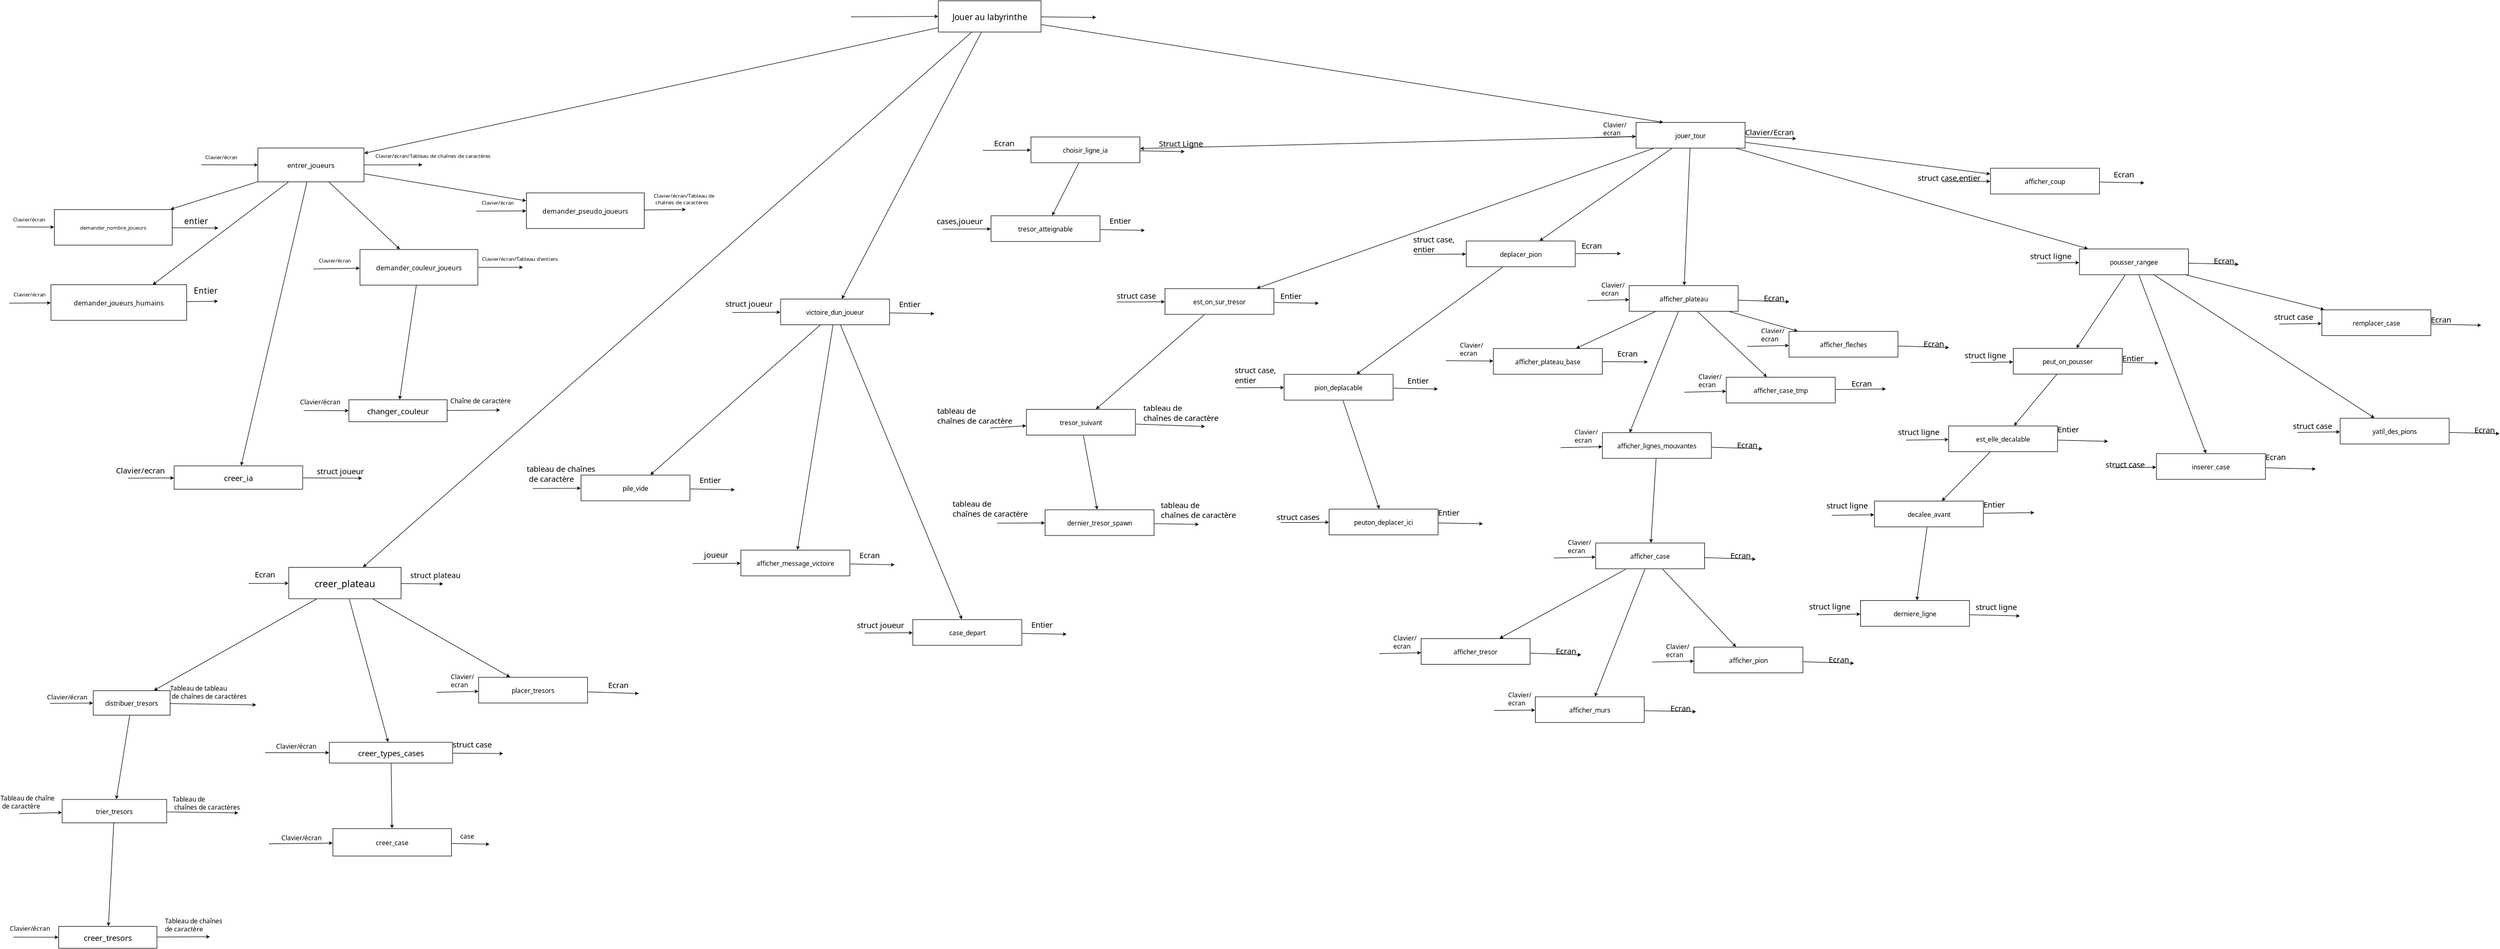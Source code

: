 <?xml version="1.0" encoding="UTF-8"?>
<dia:diagram xmlns:dia="http://www.lysator.liu.se/~alla/dia/">
  <dia:layer name="Arrière-plan" visible="true" active="true">
    <dia:object type="Flowchart - Box" version="0" id="O0">
      <dia:attribute name="obj_pos">
        <dia:point val="160.828,-147.328"/>
      </dia:attribute>
      <dia:attribute name="obj_bb">
        <dia:rectangle val="160.778,-147.378;180.05,-141.446"/>
      </dia:attribute>
      <dia:attribute name="elem_corner">
        <dia:point val="160.828,-147.328"/>
      </dia:attribute>
      <dia:attribute name="elem_width">
        <dia:real val="19.172"/>
      </dia:attribute>
      <dia:attribute name="elem_height">
        <dia:real val="5.832"/>
      </dia:attribute>
      <dia:attribute name="border_width">
        <dia:real val="0.1"/>
      </dia:attribute>
      <dia:attribute name="show_background">
        <dia:boolean val="true"/>
      </dia:attribute>
      <dia:attribute name="padding">
        <dia:real val="0.5"/>
      </dia:attribute>
      <dia:attribute name="text">
        <dia:composite type="text">
          <dia:attribute name="string">
            <dia:string>#Jouer au labyrinthe#</dia:string>
          </dia:attribute>
          <dia:attribute name="font">
            <dia:font family="sans" style="0" name="Helvetica"/>
          </dia:attribute>
          <dia:attribute name="height">
            <dia:real val="1.95"/>
          </dia:attribute>
          <dia:attribute name="pos">
            <dia:point val="170.414,-143.94"/>
          </dia:attribute>
          <dia:attribute name="color">
            <dia:color val="#000000"/>
          </dia:attribute>
          <dia:attribute name="alignment">
            <dia:enum val="1"/>
          </dia:attribute>
        </dia:composite>
      </dia:attribute>
    </dia:object>
    <dia:object type="Standard - Text" version="1" id="O1">
      <dia:attribute name="obj_pos">
        <dia:point val="170.414,-144.413"/>
      </dia:attribute>
      <dia:attribute name="obj_bb">
        <dia:rectangle val="170.414,-145.008;170.414,-144.263"/>
      </dia:attribute>
      <dia:attribute name="text">
        <dia:composite type="text">
          <dia:attribute name="string">
            <dia:string>##</dia:string>
          </dia:attribute>
          <dia:attribute name="font">
            <dia:font family="sans" style="0" name="Helvetica"/>
          </dia:attribute>
          <dia:attribute name="height">
            <dia:real val="0.8"/>
          </dia:attribute>
          <dia:attribute name="pos">
            <dia:point val="170.414,-144.413"/>
          </dia:attribute>
          <dia:attribute name="color">
            <dia:color val="#000000"/>
          </dia:attribute>
          <dia:attribute name="alignment">
            <dia:enum val="0"/>
          </dia:attribute>
        </dia:composite>
      </dia:attribute>
      <dia:attribute name="valign">
        <dia:enum val="3"/>
      </dia:attribute>
      <dia:connections>
        <dia:connection handle="0" to="O0" connection="16"/>
      </dia:connections>
    </dia:object>
    <dia:object type="Standard - Line" version="0" id="O2">
      <dia:attribute name="obj_pos">
        <dia:point val="144.528,-144.334"/>
      </dia:attribute>
      <dia:attribute name="obj_bb">
        <dia:rectangle val="144.478,-144.772;160.94,-144.048"/>
      </dia:attribute>
      <dia:attribute name="conn_endpoints">
        <dia:point val="144.528,-144.334"/>
        <dia:point val="160.828,-144.413"/>
      </dia:attribute>
      <dia:attribute name="numcp">
        <dia:int val="1"/>
      </dia:attribute>
      <dia:attribute name="end_arrow">
        <dia:enum val="22"/>
      </dia:attribute>
      <dia:attribute name="end_arrow_length">
        <dia:real val="0.5"/>
      </dia:attribute>
      <dia:attribute name="end_arrow_width">
        <dia:real val="0.5"/>
      </dia:attribute>
      <dia:connections>
        <dia:connection handle="1" to="O0" connection="7"/>
      </dia:connections>
    </dia:object>
    <dia:object type="Flowchart - Box" version="0" id="O3">
      <dia:attribute name="obj_pos">
        <dia:point val="33.833,-119.843"/>
      </dia:attribute>
      <dia:attribute name="obj_bb">
        <dia:rectangle val="33.783,-119.893;53.682,-113.474"/>
      </dia:attribute>
      <dia:attribute name="elem_corner">
        <dia:point val="33.833,-119.843"/>
      </dia:attribute>
      <dia:attribute name="elem_width">
        <dia:real val="19.799"/>
      </dia:attribute>
      <dia:attribute name="elem_height">
        <dia:real val="6.319"/>
      </dia:attribute>
      <dia:attribute name="border_width">
        <dia:real val="0.1"/>
      </dia:attribute>
      <dia:attribute name="show_background">
        <dia:boolean val="true"/>
      </dia:attribute>
      <dia:attribute name="padding">
        <dia:real val="0.5"/>
      </dia:attribute>
      <dia:attribute name="text">
        <dia:composite type="text">
          <dia:attribute name="string">
            <dia:string>#entrer_joueurs#</dia:string>
          </dia:attribute>
          <dia:attribute name="font">
            <dia:font family="sans" style="0" name="Helvetica"/>
          </dia:attribute>
          <dia:attribute name="height">
            <dia:real val="1.587"/>
          </dia:attribute>
          <dia:attribute name="pos">
            <dia:point val="43.732,-116.297"/>
          </dia:attribute>
          <dia:attribute name="color">
            <dia:color val="#000000"/>
          </dia:attribute>
          <dia:attribute name="alignment">
            <dia:enum val="1"/>
          </dia:attribute>
        </dia:composite>
      </dia:attribute>
    </dia:object>
    <dia:object type="Standard - Line" version="0" id="O4">
      <dia:attribute name="obj_pos">
        <dia:point val="160.778,-142.303"/>
      </dia:attribute>
      <dia:attribute name="obj_bb">
        <dia:rectangle val="53.573,-142.362;160.837,-118.639"/>
      </dia:attribute>
      <dia:attribute name="conn_endpoints">
        <dia:point val="160.778,-142.303"/>
        <dia:point val="53.682,-118.861"/>
      </dia:attribute>
      <dia:attribute name="numcp">
        <dia:int val="1"/>
      </dia:attribute>
      <dia:attribute name="end_arrow">
        <dia:enum val="22"/>
      </dia:attribute>
      <dia:attribute name="end_arrow_length">
        <dia:real val="0.5"/>
      </dia:attribute>
      <dia:attribute name="end_arrow_width">
        <dia:real val="0.5"/>
      </dia:attribute>
      <dia:connections>
        <dia:connection handle="0" to="O0" connection="16"/>
        <dia:connection handle="1" to="O3" connection="16"/>
      </dia:connections>
    </dia:object>
    <dia:object type="Standard - Line" version="0" id="O5">
      <dia:attribute name="obj_pos">
        <dia:point val="23.297,-116.706"/>
      </dia:attribute>
      <dia:attribute name="obj_bb">
        <dia:rectangle val="23.247,-117.047;33.945,-116.323"/>
      </dia:attribute>
      <dia:attribute name="conn_endpoints">
        <dia:point val="23.297,-116.706"/>
        <dia:point val="33.833,-116.684"/>
      </dia:attribute>
      <dia:attribute name="numcp">
        <dia:int val="1"/>
      </dia:attribute>
      <dia:attribute name="end_arrow">
        <dia:enum val="22"/>
      </dia:attribute>
      <dia:attribute name="end_arrow_length">
        <dia:real val="0.5"/>
      </dia:attribute>
      <dia:attribute name="end_arrow_width">
        <dia:real val="0.5"/>
      </dia:attribute>
      <dia:connections>
        <dia:connection handle="1" to="O3" connection="7"/>
      </dia:connections>
    </dia:object>
    <dia:object type="Standard - Line" version="0" id="O6">
      <dia:attribute name="obj_pos">
        <dia:point val="53.632,-116.684"/>
      </dia:attribute>
      <dia:attribute name="obj_bb">
        <dia:rectangle val="53.581,-117.067;64.633,-116.343"/>
      </dia:attribute>
      <dia:attribute name="conn_endpoints">
        <dia:point val="53.632,-116.684"/>
        <dia:point val="64.521,-116.706"/>
      </dia:attribute>
      <dia:attribute name="numcp">
        <dia:int val="1"/>
      </dia:attribute>
      <dia:attribute name="end_arrow">
        <dia:enum val="22"/>
      </dia:attribute>
      <dia:attribute name="end_arrow_length">
        <dia:real val="0.5"/>
      </dia:attribute>
      <dia:attribute name="end_arrow_width">
        <dia:real val="0.5"/>
      </dia:attribute>
      <dia:connections>
        <dia:connection handle="0" to="O3" connection="8"/>
      </dia:connections>
    </dia:object>
    <dia:object type="Standard - Text" version="1" id="O7">
      <dia:attribute name="obj_pos">
        <dia:point val="24.004,-117.766"/>
      </dia:attribute>
      <dia:attribute name="obj_bb">
        <dia:rectangle val="24.004,-118.669;30.464,-117.536"/>
      </dia:attribute>
      <dia:attribute name="text">
        <dia:composite type="text">
          <dia:attribute name="string">
            <dia:string>#Clavier/écran#</dia:string>
          </dia:attribute>
          <dia:attribute name="font">
            <dia:font family="sans" style="0" name="Helvetica"/>
          </dia:attribute>
          <dia:attribute name="height">
            <dia:real val="1.216"/>
          </dia:attribute>
          <dia:attribute name="pos">
            <dia:point val="24.004,-117.766"/>
          </dia:attribute>
          <dia:attribute name="color">
            <dia:color val="#000000"/>
          </dia:attribute>
          <dia:attribute name="alignment">
            <dia:enum val="0"/>
          </dia:attribute>
        </dia:composite>
      </dia:attribute>
      <dia:attribute name="valign">
        <dia:enum val="3"/>
      </dia:attribute>
    </dia:object>
    <dia:object type="Standard - Text" version="1" id="O8">
      <dia:attribute name="obj_pos">
        <dia:point val="55.788,-118.009"/>
      </dia:attribute>
      <dia:attribute name="obj_bb">
        <dia:rectangle val="55.788,-118.912;79.018,-117.779"/>
      </dia:attribute>
      <dia:attribute name="text">
        <dia:composite type="text">
          <dia:attribute name="string">
            <dia:string>#Clavier/écran/Tableau de chaînes de caractères#</dia:string>
          </dia:attribute>
          <dia:attribute name="font">
            <dia:font family="sans" style="0" name="Helvetica"/>
          </dia:attribute>
          <dia:attribute name="height">
            <dia:real val="1.216"/>
          </dia:attribute>
          <dia:attribute name="pos">
            <dia:point val="55.788,-118.009"/>
          </dia:attribute>
          <dia:attribute name="color">
            <dia:color val="#000000"/>
          </dia:attribute>
          <dia:attribute name="alignment">
            <dia:enum val="0"/>
          </dia:attribute>
        </dia:composite>
      </dia:attribute>
      <dia:attribute name="valign">
        <dia:enum val="3"/>
      </dia:attribute>
    </dia:object>
    <dia:object type="Flowchart - Box" version="0" id="O9">
      <dia:attribute name="obj_pos">
        <dia:point val="-4.152,-108.35"/>
      </dia:attribute>
      <dia:attribute name="obj_bb">
        <dia:rectangle val="-4.202,-108.4;17.898,-101.65"/>
      </dia:attribute>
      <dia:attribute name="elem_corner">
        <dia:point val="-4.152,-108.35"/>
      </dia:attribute>
      <dia:attribute name="elem_width">
        <dia:real val="22.0"/>
      </dia:attribute>
      <dia:attribute name="elem_height">
        <dia:real val="6.65"/>
      </dia:attribute>
      <dia:attribute name="border_width">
        <dia:real val="0.1"/>
      </dia:attribute>
      <dia:attribute name="show_background">
        <dia:boolean val="true"/>
      </dia:attribute>
      <dia:attribute name="padding">
        <dia:real val="0.5"/>
      </dia:attribute>
      <dia:attribute name="text">
        <dia:composite type="text">
          <dia:attribute name="string">
            <dia:string>#demander_nombre_joueurs#</dia:string>
          </dia:attribute>
          <dia:attribute name="font">
            <dia:font family="sans" style="0" name="Helvetica"/>
          </dia:attribute>
          <dia:attribute name="height">
            <dia:real val="1.188"/>
          </dia:attribute>
          <dia:attribute name="pos">
            <dia:point val="6.848,-104.737"/>
          </dia:attribute>
          <dia:attribute name="color">
            <dia:color val="#000000"/>
          </dia:attribute>
          <dia:attribute name="alignment">
            <dia:enum val="1"/>
          </dia:attribute>
        </dia:composite>
      </dia:attribute>
    </dia:object>
    <dia:object type="Standard - Line" version="0" id="O10">
      <dia:attribute name="obj_pos">
        <dia:point val="33.783,-113.539"/>
      </dia:attribute>
      <dia:attribute name="obj_bb">
        <dia:rectangle val="17.412,-113.601;33.845,-108.237"/>
      </dia:attribute>
      <dia:attribute name="conn_endpoints">
        <dia:point val="33.783,-113.539"/>
        <dia:point val="17.519,-108.398"/>
      </dia:attribute>
      <dia:attribute name="numcp">
        <dia:int val="1"/>
      </dia:attribute>
      <dia:attribute name="end_arrow">
        <dia:enum val="22"/>
      </dia:attribute>
      <dia:attribute name="end_arrow_length">
        <dia:real val="0.5"/>
      </dia:attribute>
      <dia:attribute name="end_arrow_width">
        <dia:real val="0.5"/>
      </dia:attribute>
      <dia:connections>
        <dia:connection handle="0" to="O3" connection="16"/>
        <dia:connection handle="1" to="O9" connection="16"/>
      </dia:connections>
    </dia:object>
    <dia:object type="Flowchart - Box" version="0" id="O11">
      <dia:attribute name="obj_pos">
        <dia:point val="-4.788,-94.313"/>
      </dia:attribute>
      <dia:attribute name="obj_bb">
        <dia:rectangle val="-4.838,-94.363;20.59,-87.613"/>
      </dia:attribute>
      <dia:attribute name="elem_corner">
        <dia:point val="-4.788,-94.313"/>
      </dia:attribute>
      <dia:attribute name="elem_width">
        <dia:real val="25.328"/>
      </dia:attribute>
      <dia:attribute name="elem_height">
        <dia:real val="6.65"/>
      </dia:attribute>
      <dia:attribute name="border_width">
        <dia:real val="0.1"/>
      </dia:attribute>
      <dia:attribute name="show_background">
        <dia:boolean val="true"/>
      </dia:attribute>
      <dia:attribute name="padding">
        <dia:real val="0.5"/>
      </dia:attribute>
      <dia:attribute name="text">
        <dia:composite type="text">
          <dia:attribute name="string">
            <dia:string>#demander_joueurs_humains#</dia:string>
          </dia:attribute>
          <dia:attribute name="font">
            <dia:font family="sans" style="0" name="Helvetica"/>
          </dia:attribute>
          <dia:attribute name="height">
            <dia:real val="1.541"/>
          </dia:attribute>
          <dia:attribute name="pos">
            <dia:point val="7.876,-90.614"/>
          </dia:attribute>
          <dia:attribute name="color">
            <dia:color val="#000000"/>
          </dia:attribute>
          <dia:attribute name="alignment">
            <dia:enum val="1"/>
          </dia:attribute>
        </dia:composite>
      </dia:attribute>
    </dia:object>
    <dia:object type="Standard - Line" version="0" id="O12">
      <dia:attribute name="obj_pos">
        <dia:point val="39.496,-113.474"/>
      </dia:attribute>
      <dia:attribute name="obj_bb">
        <dia:rectangle val="14.119,-113.544;39.567,-94.243"/>
      </dia:attribute>
      <dia:attribute name="conn_endpoints">
        <dia:point val="39.496,-113.474"/>
        <dia:point val="14.208,-94.313"/>
      </dia:attribute>
      <dia:attribute name="numcp">
        <dia:int val="1"/>
      </dia:attribute>
      <dia:attribute name="end_arrow">
        <dia:enum val="22"/>
      </dia:attribute>
      <dia:attribute name="end_arrow_length">
        <dia:real val="0.5"/>
      </dia:attribute>
      <dia:attribute name="end_arrow_width">
        <dia:real val="0.5"/>
      </dia:attribute>
      <dia:connections>
        <dia:connection handle="0" to="O3" connection="16"/>
        <dia:connection handle="1" to="O11" connection="3"/>
      </dia:connections>
    </dia:object>
    <dia:object type="Flowchart - Box" version="0" id="O13">
      <dia:attribute name="obj_pos">
        <dia:point val="83.948,-111.464"/>
      </dia:attribute>
      <dia:attribute name="obj_bb">
        <dia:rectangle val="83.898,-111.514;105.998,-104.764"/>
      </dia:attribute>
      <dia:attribute name="elem_corner">
        <dia:point val="83.948,-111.464"/>
      </dia:attribute>
      <dia:attribute name="elem_width">
        <dia:real val="22.0"/>
      </dia:attribute>
      <dia:attribute name="elem_height">
        <dia:real val="6.65"/>
      </dia:attribute>
      <dia:attribute name="border_width">
        <dia:real val="0.1"/>
      </dia:attribute>
      <dia:attribute name="show_background">
        <dia:boolean val="true"/>
      </dia:attribute>
      <dia:attribute name="padding">
        <dia:real val="0.5"/>
      </dia:attribute>
      <dia:attribute name="text">
        <dia:composite type="text">
          <dia:attribute name="string">
            <dia:string>#demander_pseudo_joueurs#</dia:string>
          </dia:attribute>
          <dia:attribute name="font">
            <dia:font family="sans" style="0" name="Helvetica"/>
          </dia:attribute>
          <dia:attribute name="height">
            <dia:real val="1.541"/>
          </dia:attribute>
          <dia:attribute name="pos">
            <dia:point val="94.948,-107.765"/>
          </dia:attribute>
          <dia:attribute name="color">
            <dia:color val="#000000"/>
          </dia:attribute>
          <dia:attribute name="alignment">
            <dia:enum val="1"/>
          </dia:attribute>
        </dia:composite>
      </dia:attribute>
    </dia:object>
    <dia:object type="Standard - Line" version="0" id="O14">
      <dia:attribute name="obj_pos">
        <dia:point val="53.681,-115.024"/>
      </dia:attribute>
      <dia:attribute name="obj_bb">
        <dia:rectangle val="53.623,-115.081;84.01,-109.726"/>
      </dia:attribute>
      <dia:attribute name="conn_endpoints">
        <dia:point val="53.681,-115.024"/>
        <dia:point val="83.9,-109.982"/>
      </dia:attribute>
      <dia:attribute name="numcp">
        <dia:int val="1"/>
      </dia:attribute>
      <dia:attribute name="end_arrow">
        <dia:enum val="22"/>
      </dia:attribute>
      <dia:attribute name="end_arrow_length">
        <dia:real val="0.5"/>
      </dia:attribute>
      <dia:attribute name="end_arrow_width">
        <dia:real val="0.5"/>
      </dia:attribute>
      <dia:connections>
        <dia:connection handle="0" to="O3" connection="16"/>
        <dia:connection handle="1" to="O13" connection="16"/>
      </dia:connections>
    </dia:object>
    <dia:object type="Standard - Line" version="0" id="O15">
      <dia:attribute name="obj_pos">
        <dia:point val="-11.152,-105.1"/>
      </dia:attribute>
      <dia:attribute name="obj_bb">
        <dia:rectangle val="-11.202,-105.435;-4.089,-104.712"/>
      </dia:attribute>
      <dia:attribute name="conn_endpoints">
        <dia:point val="-11.152,-105.1"/>
        <dia:point val="-4.201,-105.071"/>
      </dia:attribute>
      <dia:attribute name="numcp">
        <dia:int val="1"/>
      </dia:attribute>
      <dia:attribute name="end_arrow">
        <dia:enum val="22"/>
      </dia:attribute>
      <dia:attribute name="end_arrow_length">
        <dia:real val="0.5"/>
      </dia:attribute>
      <dia:attribute name="end_arrow_width">
        <dia:real val="0.5"/>
      </dia:attribute>
      <dia:connections>
        <dia:connection handle="1" to="O9" connection="16"/>
      </dia:connections>
    </dia:object>
    <dia:object type="Standard - Line" version="0" id="O16">
      <dia:attribute name="obj_pos">
        <dia:point val="-12.586,-90.873"/>
      </dia:attribute>
      <dia:attribute name="obj_bb">
        <dia:rectangle val="-12.637,-91.275;-4.724,-90.552"/>
      </dia:attribute>
      <dia:attribute name="conn_endpoints">
        <dia:point val="-12.586,-90.873"/>
        <dia:point val="-4.836,-90.917"/>
      </dia:attribute>
      <dia:attribute name="numcp">
        <dia:int val="1"/>
      </dia:attribute>
      <dia:attribute name="end_arrow">
        <dia:enum val="22"/>
      </dia:attribute>
      <dia:attribute name="end_arrow_length">
        <dia:real val="0.5"/>
      </dia:attribute>
      <dia:attribute name="end_arrow_width">
        <dia:real val="0.5"/>
      </dia:attribute>
      <dia:connections>
        <dia:connection handle="1" to="O11" connection="16"/>
      </dia:connections>
    </dia:object>
    <dia:object type="Standard - Line" version="0" id="O17">
      <dia:attribute name="obj_pos">
        <dia:point val="74.598,-108.056"/>
      </dia:attribute>
      <dia:attribute name="obj_bb">
        <dia:rectangle val="74.548,-108.453;84.01,-107.73"/>
      </dia:attribute>
      <dia:attribute name="conn_endpoints">
        <dia:point val="74.598,-108.056"/>
        <dia:point val="83.898,-108.094"/>
      </dia:attribute>
      <dia:attribute name="numcp">
        <dia:int val="1"/>
      </dia:attribute>
      <dia:attribute name="end_arrow">
        <dia:enum val="22"/>
      </dia:attribute>
      <dia:attribute name="end_arrow_length">
        <dia:real val="0.5"/>
      </dia:attribute>
      <dia:attribute name="end_arrow_width">
        <dia:real val="0.5"/>
      </dia:attribute>
      <dia:connections>
        <dia:connection handle="1" to="O13" connection="16"/>
      </dia:connections>
    </dia:object>
    <dia:object type="Standard - Line" version="0" id="O18">
      <dia:attribute name="obj_pos">
        <dia:point val="17.898,-104.955"/>
      </dia:attribute>
      <dia:attribute name="obj_bb">
        <dia:rectangle val="17.847,-105.266;26.56,-104.542"/>
      </dia:attribute>
      <dia:attribute name="conn_endpoints">
        <dia:point val="17.898,-104.955"/>
        <dia:point val="26.448,-104.9"/>
      </dia:attribute>
      <dia:attribute name="numcp">
        <dia:int val="1"/>
      </dia:attribute>
      <dia:attribute name="end_arrow">
        <dia:enum val="22"/>
      </dia:attribute>
      <dia:attribute name="end_arrow_length">
        <dia:real val="0.5"/>
      </dia:attribute>
      <dia:attribute name="end_arrow_width">
        <dia:real val="0.5"/>
      </dia:attribute>
      <dia:connections>
        <dia:connection handle="0" to="O9" connection="16"/>
      </dia:connections>
    </dia:object>
    <dia:object type="Standard - Line" version="0" id="O19">
      <dia:attribute name="obj_pos">
        <dia:point val="20.588,-91.151"/>
      </dia:attribute>
      <dia:attribute name="obj_bb">
        <dia:rectangle val="20.537,-91.579;26.487,-90.855"/>
      </dia:attribute>
      <dia:attribute name="conn_endpoints">
        <dia:point val="20.588,-91.151"/>
        <dia:point val="26.375,-91.225"/>
      </dia:attribute>
      <dia:attribute name="numcp">
        <dia:int val="1"/>
      </dia:attribute>
      <dia:attribute name="end_arrow">
        <dia:enum val="22"/>
      </dia:attribute>
      <dia:attribute name="end_arrow_length">
        <dia:real val="0.5"/>
      </dia:attribute>
      <dia:attribute name="end_arrow_width">
        <dia:real val="0.5"/>
      </dia:attribute>
      <dia:connections>
        <dia:connection handle="0" to="O11" connection="16"/>
      </dia:connections>
    </dia:object>
    <dia:object type="Standard - Line" version="0" id="O20">
      <dia:attribute name="obj_pos">
        <dia:point val="105.998,-108.267"/>
      </dia:attribute>
      <dia:attribute name="obj_bb">
        <dia:rectangle val="105.947,-108.711;113.822,-107.987"/>
      </dia:attribute>
      <dia:attribute name="conn_endpoints">
        <dia:point val="105.998,-108.267"/>
        <dia:point val="113.71,-108.356"/>
      </dia:attribute>
      <dia:attribute name="numcp">
        <dia:int val="1"/>
      </dia:attribute>
      <dia:attribute name="end_arrow">
        <dia:enum val="22"/>
      </dia:attribute>
      <dia:attribute name="end_arrow_length">
        <dia:real val="0.5"/>
      </dia:attribute>
      <dia:attribute name="end_arrow_width">
        <dia:real val="0.5"/>
      </dia:attribute>
      <dia:connections>
        <dia:connection handle="0" to="O13" connection="16"/>
      </dia:connections>
    </dia:object>
    <dia:object type="Standard - Text" version="1" id="O21">
      <dia:attribute name="obj_pos">
        <dia:point val="-11.852,-106.117"/>
      </dia:attribute>
      <dia:attribute name="obj_bb">
        <dia:rectangle val="-11.852,-107.02;-5.392,-105.887"/>
      </dia:attribute>
      <dia:attribute name="text">
        <dia:composite type="text">
          <dia:attribute name="string">
            <dia:string>#Clavier/écran#</dia:string>
          </dia:attribute>
          <dia:attribute name="font">
            <dia:font family="sans" style="0" name="Helvetica"/>
          </dia:attribute>
          <dia:attribute name="height">
            <dia:real val="1.216"/>
          </dia:attribute>
          <dia:attribute name="pos">
            <dia:point val="-11.852,-106.117"/>
          </dia:attribute>
          <dia:attribute name="color">
            <dia:color val="#000000"/>
          </dia:attribute>
          <dia:attribute name="alignment">
            <dia:enum val="0"/>
          </dia:attribute>
        </dia:composite>
      </dia:attribute>
      <dia:attribute name="valign">
        <dia:enum val="3"/>
      </dia:attribute>
    </dia:object>
    <dia:object type="Standard - Text" version="1" id="O22">
      <dia:attribute name="obj_pos">
        <dia:point val="-11.763,-92.118"/>
      </dia:attribute>
      <dia:attribute name="obj_bb">
        <dia:rectangle val="-11.763,-93.02;-5.303,-91.888"/>
      </dia:attribute>
      <dia:attribute name="text">
        <dia:composite type="text">
          <dia:attribute name="string">
            <dia:string>#Clavier/écran#</dia:string>
          </dia:attribute>
          <dia:attribute name="font">
            <dia:font family="sans" style="0" name="Helvetica"/>
          </dia:attribute>
          <dia:attribute name="height">
            <dia:real val="1.216"/>
          </dia:attribute>
          <dia:attribute name="pos">
            <dia:point val="-11.763,-92.118"/>
          </dia:attribute>
          <dia:attribute name="color">
            <dia:color val="#000000"/>
          </dia:attribute>
          <dia:attribute name="alignment">
            <dia:enum val="0"/>
          </dia:attribute>
        </dia:composite>
      </dia:attribute>
      <dia:attribute name="valign">
        <dia:enum val="3"/>
      </dia:attribute>
    </dia:object>
    <dia:object type="Standard - Text" version="1" id="O23">
      <dia:attribute name="obj_pos">
        <dia:point val="20.085,-105.617"/>
      </dia:attribute>
      <dia:attribute name="obj_bb">
        <dia:rectangle val="20.085,-107.045;24.612,-105.254"/>
      </dia:attribute>
      <dia:attribute name="text">
        <dia:composite type="text">
          <dia:attribute name="string">
            <dia:string>#entier#</dia:string>
          </dia:attribute>
          <dia:attribute name="font">
            <dia:font family="sans" style="0" name="Helvetica"/>
          </dia:attribute>
          <dia:attribute name="height">
            <dia:real val="1.922"/>
          </dia:attribute>
          <dia:attribute name="pos">
            <dia:point val="20.085,-105.617"/>
          </dia:attribute>
          <dia:attribute name="color">
            <dia:color val="#000000"/>
          </dia:attribute>
          <dia:attribute name="alignment">
            <dia:enum val="0"/>
          </dia:attribute>
        </dia:composite>
      </dia:attribute>
      <dia:attribute name="valign">
        <dia:enum val="3"/>
      </dia:attribute>
    </dia:object>
    <dia:object type="Standard - Text" version="1" id="O24">
      <dia:attribute name="obj_pos">
        <dia:point val="21.873,-92.617"/>
      </dia:attribute>
      <dia:attribute name="obj_bb">
        <dia:rectangle val="21.873,-94.045;26.428,-92.255"/>
      </dia:attribute>
      <dia:attribute name="text">
        <dia:composite type="text">
          <dia:attribute name="string">
            <dia:string>#Entier#</dia:string>
          </dia:attribute>
          <dia:attribute name="font">
            <dia:font family="sans" style="0" name="Helvetica"/>
          </dia:attribute>
          <dia:attribute name="height">
            <dia:real val="1.922"/>
          </dia:attribute>
          <dia:attribute name="pos">
            <dia:point val="21.873,-92.617"/>
          </dia:attribute>
          <dia:attribute name="color">
            <dia:color val="#000000"/>
          </dia:attribute>
          <dia:attribute name="alignment">
            <dia:enum val="0"/>
          </dia:attribute>
        </dia:composite>
      </dia:attribute>
      <dia:attribute name="valign">
        <dia:enum val="3"/>
      </dia:attribute>
    </dia:object>
    <dia:object type="Standard - Text" version="1" id="O25">
      <dia:attribute name="obj_pos">
        <dia:point val="75.598,-109.254"/>
      </dia:attribute>
      <dia:attribute name="obj_bb">
        <dia:rectangle val="75.598,-110.157;82.058,-109.024"/>
      </dia:attribute>
      <dia:attribute name="text">
        <dia:composite type="text">
          <dia:attribute name="string">
            <dia:string>#Clavier/écran#</dia:string>
          </dia:attribute>
          <dia:attribute name="font">
            <dia:font family="sans" style="0" name="Helvetica"/>
          </dia:attribute>
          <dia:attribute name="height">
            <dia:real val="1.216"/>
          </dia:attribute>
          <dia:attribute name="pos">
            <dia:point val="75.598,-109.254"/>
          </dia:attribute>
          <dia:attribute name="color">
            <dia:color val="#000000"/>
          </dia:attribute>
          <dia:attribute name="alignment">
            <dia:enum val="0"/>
          </dia:attribute>
        </dia:composite>
      </dia:attribute>
      <dia:attribute name="valign">
        <dia:enum val="3"/>
      </dia:attribute>
    </dia:object>
    <dia:object type="Standard - Text" version="1" id="O26">
      <dia:attribute name="obj_pos">
        <dia:point val="107.726,-110.542"/>
      </dia:attribute>
      <dia:attribute name="obj_bb">
        <dia:rectangle val="107.726,-111.445;119.926,-109.096"/>
      </dia:attribute>
      <dia:attribute name="text">
        <dia:composite type="text">
          <dia:attribute name="string">
            <dia:string>#Clavier/écran/Tableau de
 chaînes de caractères#</dia:string>
          </dia:attribute>
          <dia:attribute name="font">
            <dia:font family="sans" style="0" name="Helvetica"/>
          </dia:attribute>
          <dia:attribute name="height">
            <dia:real val="1.216"/>
          </dia:attribute>
          <dia:attribute name="pos">
            <dia:point val="107.726,-110.542"/>
          </dia:attribute>
          <dia:attribute name="color">
            <dia:color val="#000000"/>
          </dia:attribute>
          <dia:attribute name="alignment">
            <dia:enum val="0"/>
          </dia:attribute>
        </dia:composite>
      </dia:attribute>
      <dia:attribute name="valign">
        <dia:enum val="3"/>
      </dia:attribute>
    </dia:object>
    <dia:object type="Flowchart - Box" version="0" id="O27">
      <dia:attribute name="obj_pos">
        <dia:point val="52.891,-100.889"/>
      </dia:attribute>
      <dia:attribute name="obj_bb">
        <dia:rectangle val="52.841,-100.939;74.941,-94.189"/>
      </dia:attribute>
      <dia:attribute name="elem_corner">
        <dia:point val="52.891,-100.889"/>
      </dia:attribute>
      <dia:attribute name="elem_width">
        <dia:real val="22.0"/>
      </dia:attribute>
      <dia:attribute name="elem_height">
        <dia:real val="6.65"/>
      </dia:attribute>
      <dia:attribute name="border_width">
        <dia:real val="0.1"/>
      </dia:attribute>
      <dia:attribute name="show_background">
        <dia:boolean val="true"/>
      </dia:attribute>
      <dia:attribute name="padding">
        <dia:real val="0.5"/>
      </dia:attribute>
      <dia:attribute name="text">
        <dia:composite type="text">
          <dia:attribute name="string">
            <dia:string>#demander_couleur_joueurs#</dia:string>
          </dia:attribute>
          <dia:attribute name="font">
            <dia:font family="sans" style="0" name="Helvetica"/>
          </dia:attribute>
          <dia:attribute name="height">
            <dia:real val="1.541"/>
          </dia:attribute>
          <dia:attribute name="pos">
            <dia:point val="63.891,-97.189"/>
          </dia:attribute>
          <dia:attribute name="color">
            <dia:color val="#000000"/>
          </dia:attribute>
          <dia:attribute name="alignment">
            <dia:enum val="1"/>
          </dia:attribute>
        </dia:composite>
      </dia:attribute>
    </dia:object>
    <dia:object type="Standard - Line" version="0" id="O28">
      <dia:attribute name="obj_pos">
        <dia:point val="44.196,-97.262"/>
      </dia:attribute>
      <dia:attribute name="obj_bb">
        <dia:rectangle val="44.145,-97.747;52.952,-97.024"/>
      </dia:attribute>
      <dia:attribute name="conn_endpoints">
        <dia:point val="44.196,-97.262"/>
        <dia:point val="52.841,-97.395"/>
      </dia:attribute>
      <dia:attribute name="numcp">
        <dia:int val="1"/>
      </dia:attribute>
      <dia:attribute name="end_arrow">
        <dia:enum val="22"/>
      </dia:attribute>
      <dia:attribute name="end_arrow_length">
        <dia:real val="0.5"/>
      </dia:attribute>
      <dia:attribute name="end_arrow_width">
        <dia:real val="0.5"/>
      </dia:attribute>
      <dia:connections>
        <dia:connection handle="1" to="O27" connection="16"/>
      </dia:connections>
    </dia:object>
    <dia:object type="Standard - Line" version="0" id="O29">
      <dia:attribute name="obj_pos">
        <dia:point val="74.941,-97.563"/>
      </dia:attribute>
      <dia:attribute name="obj_bb">
        <dia:rectangle val="74.891,-97.924;83.419,-97.201"/>
      </dia:attribute>
      <dia:attribute name="conn_endpoints">
        <dia:point val="74.941,-97.563"/>
        <dia:point val="83.307,-97.562"/>
      </dia:attribute>
      <dia:attribute name="numcp">
        <dia:int val="1"/>
      </dia:attribute>
      <dia:attribute name="end_arrow">
        <dia:enum val="22"/>
      </dia:attribute>
      <dia:attribute name="end_arrow_length">
        <dia:real val="0.5"/>
      </dia:attribute>
      <dia:attribute name="end_arrow_width">
        <dia:real val="0.5"/>
      </dia:attribute>
      <dia:connections>
        <dia:connection handle="0" to="O27" connection="16"/>
      </dia:connections>
    </dia:object>
    <dia:object type="Standard - Text" version="1" id="O30">
      <dia:attribute name="obj_pos">
        <dia:point val="45.196,-98.46"/>
      </dia:attribute>
      <dia:attribute name="obj_bb">
        <dia:rectangle val="45.196,-99.363;51.656,-98.23"/>
      </dia:attribute>
      <dia:attribute name="text">
        <dia:composite type="text">
          <dia:attribute name="string">
            <dia:string>#Clavier/écran#</dia:string>
          </dia:attribute>
          <dia:attribute name="font">
            <dia:font family="sans" style="0" name="Helvetica"/>
          </dia:attribute>
          <dia:attribute name="height">
            <dia:real val="1.216"/>
          </dia:attribute>
          <dia:attribute name="pos">
            <dia:point val="45.196,-98.46"/>
          </dia:attribute>
          <dia:attribute name="color">
            <dia:color val="#000000"/>
          </dia:attribute>
          <dia:attribute name="alignment">
            <dia:enum val="0"/>
          </dia:attribute>
        </dia:composite>
      </dia:attribute>
      <dia:attribute name="valign">
        <dia:enum val="3"/>
      </dia:attribute>
    </dia:object>
    <dia:object type="Standard - Text" version="1" id="O31">
      <dia:attribute name="obj_pos">
        <dia:point val="75.686,-98.745"/>
      </dia:attribute>
      <dia:attribute name="obj_bb">
        <dia:rectangle val="75.686,-99.648;90.928,-98.515"/>
      </dia:attribute>
      <dia:attribute name="text">
        <dia:composite type="text">
          <dia:attribute name="string">
            <dia:string>#Clavier/écran/Tableau d'entiers#</dia:string>
          </dia:attribute>
          <dia:attribute name="font">
            <dia:font family="sans" style="0" name="Helvetica"/>
          </dia:attribute>
          <dia:attribute name="height">
            <dia:real val="1.216"/>
          </dia:attribute>
          <dia:attribute name="pos">
            <dia:point val="75.686,-98.745"/>
          </dia:attribute>
          <dia:attribute name="color">
            <dia:color val="#000000"/>
          </dia:attribute>
          <dia:attribute name="alignment">
            <dia:enum val="0"/>
          </dia:attribute>
        </dia:composite>
      </dia:attribute>
      <dia:attribute name="valign">
        <dia:enum val="3"/>
      </dia:attribute>
    </dia:object>
    <dia:object type="Standard - Line" version="0" id="O32">
      <dia:attribute name="obj_pos">
        <dia:point val="47.116,-113.474"/>
      </dia:attribute>
      <dia:attribute name="obj_bb">
        <dia:rectangle val="47.046,-113.544;60.413,-100.862"/>
      </dia:attribute>
      <dia:attribute name="conn_endpoints">
        <dia:point val="47.116,-113.474"/>
        <dia:point val="60.332,-100.939"/>
      </dia:attribute>
      <dia:attribute name="numcp">
        <dia:int val="1"/>
      </dia:attribute>
      <dia:attribute name="end_arrow">
        <dia:enum val="22"/>
      </dia:attribute>
      <dia:attribute name="end_arrow_length">
        <dia:real val="0.5"/>
      </dia:attribute>
      <dia:attribute name="end_arrow_width">
        <dia:real val="0.5"/>
      </dia:attribute>
      <dia:connections>
        <dia:connection handle="0" to="O3" connection="16"/>
        <dia:connection handle="1" to="O27" connection="16"/>
      </dia:connections>
    </dia:object>
    <dia:object type="Standard - Line" version="0" id="O33">
      <dia:attribute name="obj_pos">
        <dia:point val="180.051,-144.323"/>
      </dia:attribute>
      <dia:attribute name="obj_bb">
        <dia:rectangle val="180,-144.595;190.405,-143.872"/>
      </dia:attribute>
      <dia:attribute name="conn_endpoints">
        <dia:point val="180.051,-144.323"/>
        <dia:point val="190.293,-144.228"/>
      </dia:attribute>
      <dia:attribute name="numcp">
        <dia:int val="1"/>
      </dia:attribute>
      <dia:attribute name="end_arrow">
        <dia:enum val="22"/>
      </dia:attribute>
      <dia:attribute name="end_arrow_length">
        <dia:real val="0.5"/>
      </dia:attribute>
      <dia:attribute name="end_arrow_width">
        <dia:real val="0.5"/>
      </dia:attribute>
      <dia:connections>
        <dia:connection handle="0" to="O0" connection="16"/>
      </dia:connections>
    </dia:object>
    <dia:object type="Flowchart - Box" version="0" id="O34">
      <dia:attribute name="obj_pos">
        <dia:point val="39.598,-41.537"/>
      </dia:attribute>
      <dia:attribute name="obj_bb">
        <dia:rectangle val="39.548,-41.587;60.609,-35.633"/>
      </dia:attribute>
      <dia:attribute name="elem_corner">
        <dia:point val="39.598,-41.537"/>
      </dia:attribute>
      <dia:attribute name="elem_width">
        <dia:real val="20.96"/>
      </dia:attribute>
      <dia:attribute name="elem_height">
        <dia:real val="5.854"/>
      </dia:attribute>
      <dia:attribute name="border_width">
        <dia:real val="0.1"/>
      </dia:attribute>
      <dia:attribute name="show_background">
        <dia:boolean val="true"/>
      </dia:attribute>
      <dia:attribute name="padding">
        <dia:real val="0.5"/>
      </dia:attribute>
      <dia:attribute name="text">
        <dia:composite type="text">
          <dia:attribute name="string">
            <dia:string>#creer_plateau#</dia:string>
          </dia:attribute>
          <dia:attribute name="font">
            <dia:font family="sans" style="0" name="Helvetica"/>
          </dia:attribute>
          <dia:attribute name="height">
            <dia:real val="2.211"/>
          </dia:attribute>
          <dia:attribute name="pos">
            <dia:point val="50.078,-38.073"/>
          </dia:attribute>
          <dia:attribute name="color">
            <dia:color val="#000000"/>
          </dia:attribute>
          <dia:attribute name="alignment">
            <dia:enum val="1"/>
          </dia:attribute>
        </dia:composite>
      </dia:attribute>
    </dia:object>
    <dia:object type="Standard - Line" version="0" id="O35">
      <dia:attribute name="obj_pos">
        <dia:point val="60.608,-38.516"/>
      </dia:attribute>
      <dia:attribute name="obj_bb">
        <dia:rectangle val="60.558,-38.814;68.531,-38.09"/>
      </dia:attribute>
      <dia:attribute name="conn_endpoints">
        <dia:point val="60.608,-38.516"/>
        <dia:point val="68.419,-38.447"/>
      </dia:attribute>
      <dia:attribute name="numcp">
        <dia:int val="1"/>
      </dia:attribute>
      <dia:attribute name="end_arrow">
        <dia:enum val="22"/>
      </dia:attribute>
      <dia:attribute name="end_arrow_length">
        <dia:real val="0.5"/>
      </dia:attribute>
      <dia:attribute name="end_arrow_width">
        <dia:real val="0.5"/>
      </dia:attribute>
      <dia:connections>
        <dia:connection handle="0" to="O34" connection="16"/>
      </dia:connections>
    </dia:object>
    <dia:object type="Standard - Text" version="1" id="O36">
      <dia:attribute name="obj_pos">
        <dia:point val="144.759,-111.762"/>
      </dia:attribute>
      <dia:attribute name="obj_bb">
        <dia:rectangle val="144.759,-112.357;144.759,-111.612"/>
      </dia:attribute>
      <dia:attribute name="text">
        <dia:composite type="text">
          <dia:attribute name="string">
            <dia:string>##</dia:string>
          </dia:attribute>
          <dia:attribute name="font">
            <dia:font family="sans" style="0" name="Helvetica"/>
          </dia:attribute>
          <dia:attribute name="height">
            <dia:real val="0.8"/>
          </dia:attribute>
          <dia:attribute name="pos">
            <dia:point val="144.759,-111.762"/>
          </dia:attribute>
          <dia:attribute name="color">
            <dia:color val="#000000"/>
          </dia:attribute>
          <dia:attribute name="alignment">
            <dia:enum val="0"/>
          </dia:attribute>
        </dia:composite>
      </dia:attribute>
      <dia:attribute name="valign">
        <dia:enum val="3"/>
      </dia:attribute>
    </dia:object>
    <dia:object type="Standard - Text" version="1" id="O37">
      <dia:attribute name="obj_pos">
        <dia:point val="62.288,-39.524"/>
      </dia:attribute>
      <dia:attribute name="obj_bb">
        <dia:rectangle val="62.288,-40.851;72.296,-39.186"/>
      </dia:attribute>
      <dia:attribute name="text">
        <dia:composite type="text">
          <dia:attribute name="string">
            <dia:string>#struct plateau#</dia:string>
          </dia:attribute>
          <dia:attribute name="font">
            <dia:font family="sans" style="0" name="Helvetica"/>
          </dia:attribute>
          <dia:attribute name="height">
            <dia:real val="1.788"/>
          </dia:attribute>
          <dia:attribute name="pos">
            <dia:point val="62.288,-39.524"/>
          </dia:attribute>
          <dia:attribute name="color">
            <dia:color val="#000000"/>
          </dia:attribute>
          <dia:attribute name="alignment">
            <dia:enum val="0"/>
          </dia:attribute>
        </dia:composite>
      </dia:attribute>
      <dia:attribute name="valign">
        <dia:enum val="3"/>
      </dia:attribute>
    </dia:object>
    <dia:object type="Flowchart - Box" version="0" id="O38">
      <dia:attribute name="obj_pos">
        <dia:point val="47.172,-8.873"/>
      </dia:attribute>
      <dia:attribute name="obj_bb">
        <dia:rectangle val="47.122,-8.923;70.232,-4.945"/>
      </dia:attribute>
      <dia:attribute name="elem_corner">
        <dia:point val="47.172,-8.873"/>
      </dia:attribute>
      <dia:attribute name="elem_width">
        <dia:real val="23.01"/>
      </dia:attribute>
      <dia:attribute name="elem_height">
        <dia:real val="3.878"/>
      </dia:attribute>
      <dia:attribute name="border_width">
        <dia:real val="0.1"/>
      </dia:attribute>
      <dia:attribute name="show_background">
        <dia:boolean val="true"/>
      </dia:attribute>
      <dia:attribute name="padding">
        <dia:real val="0.5"/>
      </dia:attribute>
      <dia:attribute name="text">
        <dia:composite type="text">
          <dia:attribute name="string">
            <dia:string>#creer_types_cases#</dia:string>
          </dia:attribute>
          <dia:attribute name="font">
            <dia:font family="sans" style="0" name="Helvetica"/>
          </dia:attribute>
          <dia:attribute name="height">
            <dia:real val="1.858"/>
          </dia:attribute>
          <dia:attribute name="pos">
            <dia:point val="58.677,-6.483"/>
          </dia:attribute>
          <dia:attribute name="color">
            <dia:color val="#000000"/>
          </dia:attribute>
          <dia:attribute name="alignment">
            <dia:enum val="1"/>
          </dia:attribute>
        </dia:composite>
      </dia:attribute>
    </dia:object>
    <dia:object type="Standard - Line" version="0" id="O39">
      <dia:attribute name="obj_pos">
        <dia:point val="50.886,-35.636"/>
      </dia:attribute>
      <dia:attribute name="obj_bb">
        <dia:rectangle val="50.824,-35.698;58.326,-8.814"/>
      </dia:attribute>
      <dia:attribute name="conn_endpoints">
        <dia:point val="50.886,-35.636"/>
        <dia:point val="58.137,-8.922"/>
      </dia:attribute>
      <dia:attribute name="numcp">
        <dia:int val="1"/>
      </dia:attribute>
      <dia:attribute name="end_arrow">
        <dia:enum val="22"/>
      </dia:attribute>
      <dia:attribute name="end_arrow_length">
        <dia:real val="0.5"/>
      </dia:attribute>
      <dia:attribute name="end_arrow_width">
        <dia:real val="0.5"/>
      </dia:attribute>
      <dia:connections>
        <dia:connection handle="0" to="O34" connection="16"/>
        <dia:connection handle="1" to="O38" connection="16"/>
      </dia:connections>
    </dia:object>
    <dia:object type="Standard - Line" version="0" id="O40">
      <dia:attribute name="obj_pos">
        <dia:point val="70.232,-6.844"/>
      </dia:attribute>
      <dia:attribute name="obj_bb">
        <dia:rectangle val="70.182,-7.137;79.726,-6.414"/>
      </dia:attribute>
      <dia:attribute name="conn_endpoints">
        <dia:point val="70.232,-6.844"/>
        <dia:point val="79.614,-6.771"/>
      </dia:attribute>
      <dia:attribute name="numcp">
        <dia:int val="1"/>
      </dia:attribute>
      <dia:attribute name="end_arrow">
        <dia:enum val="22"/>
      </dia:attribute>
      <dia:attribute name="end_arrow_length">
        <dia:real val="0.5"/>
      </dia:attribute>
      <dia:attribute name="end_arrow_width">
        <dia:real val="0.5"/>
      </dia:attribute>
      <dia:connections>
        <dia:connection handle="0" to="O38" connection="16"/>
      </dia:connections>
    </dia:object>
    <dia:object type="Standard - Text" version="1" id="O41">
      <dia:attribute name="obj_pos">
        <dia:point val="70.182,-7.903"/>
      </dia:attribute>
      <dia:attribute name="obj_bb">
        <dia:rectangle val="70.182,-9.283;78.387,-7.553"/>
      </dia:attribute>
      <dia:attribute name="text">
        <dia:composite type="text">
          <dia:attribute name="string">
            <dia:string>#struct case#</dia:string>
          </dia:attribute>
          <dia:attribute name="font">
            <dia:font family="sans" style="0" name="Helvetica"/>
          </dia:attribute>
          <dia:attribute name="height">
            <dia:real val="1.858"/>
          </dia:attribute>
          <dia:attribute name="pos">
            <dia:point val="70.182,-7.903"/>
          </dia:attribute>
          <dia:attribute name="color">
            <dia:color val="#000000"/>
          </dia:attribute>
          <dia:attribute name="alignment">
            <dia:enum val="0"/>
          </dia:attribute>
        </dia:composite>
      </dia:attribute>
      <dia:attribute name="valign">
        <dia:enum val="3"/>
      </dia:attribute>
      <dia:connections>
        <dia:connection handle="0" to="O38" connection="6"/>
      </dia:connections>
    </dia:object>
    <dia:object type="Flowchart - Box" version="0" id="O42">
      <dia:attribute name="obj_pos">
        <dia:point val="47.83,7.242"/>
      </dia:attribute>
      <dia:attribute name="obj_bb">
        <dia:rectangle val="47.78,7.192;70.017,12.41"/>
      </dia:attribute>
      <dia:attribute name="elem_corner">
        <dia:point val="47.83,7.242"/>
      </dia:attribute>
      <dia:attribute name="elem_width">
        <dia:real val="22.137"/>
      </dia:attribute>
      <dia:attribute name="elem_height">
        <dia:real val="5.118"/>
      </dia:attribute>
      <dia:attribute name="border_width">
        <dia:real val="0.1"/>
      </dia:attribute>
      <dia:attribute name="show_background">
        <dia:boolean val="true"/>
      </dia:attribute>
      <dia:attribute name="padding">
        <dia:real val="0.5"/>
      </dia:attribute>
      <dia:attribute name="text">
        <dia:composite type="text">
          <dia:attribute name="string">
            <dia:string>#creer_case#</dia:string>
          </dia:attribute>
          <dia:attribute name="font">
            <dia:font family="sans" style="0" name="Helvetica"/>
          </dia:attribute>
          <dia:attribute name="height">
            <dia:real val="1.506"/>
          </dia:attribute>
          <dia:attribute name="pos">
            <dia:point val="58.899,10.166"/>
          </dia:attribute>
          <dia:attribute name="color">
            <dia:color val="#000000"/>
          </dia:attribute>
          <dia:attribute name="alignment">
            <dia:enum val="1"/>
          </dia:attribute>
        </dia:composite>
      </dia:attribute>
    </dia:object>
    <dia:object type="Standard - Line" version="0" id="O43">
      <dia:attribute name="obj_pos">
        <dia:point val="58.703,-4.946"/>
      </dia:attribute>
      <dia:attribute name="obj_bb">
        <dia:rectangle val="58.495,-4.997;59.218,7.304"/>
      </dia:attribute>
      <dia:attribute name="conn_endpoints">
        <dia:point val="58.703,-4.946"/>
        <dia:point val="58.864,7.192"/>
      </dia:attribute>
      <dia:attribute name="numcp">
        <dia:int val="1"/>
      </dia:attribute>
      <dia:attribute name="end_arrow">
        <dia:enum val="22"/>
      </dia:attribute>
      <dia:attribute name="end_arrow_length">
        <dia:real val="0.5"/>
      </dia:attribute>
      <dia:attribute name="end_arrow_width">
        <dia:real val="0.5"/>
      </dia:attribute>
      <dia:connections>
        <dia:connection handle="0" to="O38" connection="16"/>
        <dia:connection handle="1" to="O42" connection="16"/>
      </dia:connections>
    </dia:object>
    <dia:object type="Flowchart - Box" version="0" id="O44">
      <dia:attribute name="obj_pos">
        <dia:point val="18.201,-60.488"/>
      </dia:attribute>
      <dia:attribute name="obj_bb">
        <dia:rectangle val="18.151,-60.538;42.242,-56.08"/>
      </dia:attribute>
      <dia:attribute name="elem_corner">
        <dia:point val="18.201,-60.488"/>
      </dia:attribute>
      <dia:attribute name="elem_width">
        <dia:real val="23.991"/>
      </dia:attribute>
      <dia:attribute name="elem_height">
        <dia:real val="4.357"/>
      </dia:attribute>
      <dia:attribute name="border_width">
        <dia:real val="0.1"/>
      </dia:attribute>
      <dia:attribute name="show_background">
        <dia:boolean val="true"/>
      </dia:attribute>
      <dia:attribute name="padding">
        <dia:real val="0.5"/>
      </dia:attribute>
      <dia:attribute name="text">
        <dia:composite type="text">
          <dia:attribute name="string">
            <dia:string>#creer_ia#</dia:string>
          </dia:attribute>
          <dia:attribute name="font">
            <dia:font family="sans" style="0" name="Helvetica"/>
          </dia:attribute>
          <dia:attribute name="height">
            <dia:real val="1.858"/>
          </dia:attribute>
          <dia:attribute name="pos">
            <dia:point val="30.196,-57.858"/>
          </dia:attribute>
          <dia:attribute name="color">
            <dia:color val="#000000"/>
          </dia:attribute>
          <dia:attribute name="alignment">
            <dia:enum val="1"/>
          </dia:attribute>
        </dia:composite>
      </dia:attribute>
    </dia:object>
    <dia:object type="Flowchart - Box" version="0" id="O45">
      <dia:attribute name="obj_pos">
        <dia:point val="-3.341,25.5"/>
      </dia:attribute>
      <dia:attribute name="obj_bb">
        <dia:rectangle val="-3.391,25.45;15.047,29.64"/>
      </dia:attribute>
      <dia:attribute name="elem_corner">
        <dia:point val="-3.341,25.5"/>
      </dia:attribute>
      <dia:attribute name="elem_width">
        <dia:real val="18.337"/>
      </dia:attribute>
      <dia:attribute name="elem_height">
        <dia:real val="4.09"/>
      </dia:attribute>
      <dia:attribute name="border_width">
        <dia:real val="0.1"/>
      </dia:attribute>
      <dia:attribute name="show_background">
        <dia:boolean val="true"/>
      </dia:attribute>
      <dia:attribute name="padding">
        <dia:real val="0.5"/>
      </dia:attribute>
      <dia:attribute name="text">
        <dia:composite type="text">
          <dia:attribute name="string">
            <dia:string>#creer_tresors#</dia:string>
          </dia:attribute>
          <dia:attribute name="font">
            <dia:font family="sans" style="0" name="Helvetica"/>
          </dia:attribute>
          <dia:attribute name="height">
            <dia:real val="1.858"/>
          </dia:attribute>
          <dia:attribute name="pos">
            <dia:point val="5.828,27.996"/>
          </dia:attribute>
          <dia:attribute name="color">
            <dia:color val="#000000"/>
          </dia:attribute>
          <dia:attribute name="alignment">
            <dia:enum val="1"/>
          </dia:attribute>
        </dia:composite>
      </dia:attribute>
    </dia:object>
    <dia:object type="Flowchart - Box" version="0" id="O46">
      <dia:attribute name="obj_pos">
        <dia:point val="-2.695,1.803"/>
      </dia:attribute>
      <dia:attribute name="obj_bb">
        <dia:rectangle val="-2.745,1.753;16.855,6.215"/>
      </dia:attribute>
      <dia:attribute name="elem_corner">
        <dia:point val="-2.695,1.803"/>
      </dia:attribute>
      <dia:attribute name="elem_width">
        <dia:real val="19.5"/>
      </dia:attribute>
      <dia:attribute name="elem_height">
        <dia:real val="4.362"/>
      </dia:attribute>
      <dia:attribute name="border_width">
        <dia:real val="0.1"/>
      </dia:attribute>
      <dia:attribute name="show_background">
        <dia:boolean val="true"/>
      </dia:attribute>
      <dia:attribute name="padding">
        <dia:real val="0.5"/>
      </dia:attribute>
      <dia:attribute name="text">
        <dia:composite type="text">
          <dia:attribute name="string">
            <dia:string>#trier_tresors#</dia:string>
          </dia:attribute>
          <dia:attribute name="font">
            <dia:font family="sans" style="0" name="Helvetica"/>
          </dia:attribute>
          <dia:attribute name="height">
            <dia:real val="1.506"/>
          </dia:attribute>
          <dia:attribute name="pos">
            <dia:point val="7.055,4.349"/>
          </dia:attribute>
          <dia:attribute name="color">
            <dia:color val="#000000"/>
          </dia:attribute>
          <dia:attribute name="alignment">
            <dia:enum val="1"/>
          </dia:attribute>
        </dia:composite>
      </dia:attribute>
    </dia:object>
    <dia:object type="Standard - Line" version="0" id="O47">
      <dia:attribute name="obj_pos">
        <dia:point val="16.855,4.122"/>
      </dia:attribute>
      <dia:attribute name="obj_bb">
        <dia:rectangle val="16.804,3.939;30.28,4.663"/>
      </dia:attribute>
      <dia:attribute name="conn_endpoints">
        <dia:point val="16.855,4.122"/>
        <dia:point val="30.169,4.31"/>
      </dia:attribute>
      <dia:attribute name="numcp">
        <dia:int val="1"/>
      </dia:attribute>
      <dia:attribute name="end_arrow">
        <dia:enum val="22"/>
      </dia:attribute>
      <dia:attribute name="end_arrow_length">
        <dia:real val="0.5"/>
      </dia:attribute>
      <dia:attribute name="end_arrow_width">
        <dia:real val="0.5"/>
      </dia:attribute>
      <dia:connections>
        <dia:connection handle="0" to="O46" connection="16"/>
      </dia:connections>
    </dia:object>
    <dia:object type="Flowchart - Box" version="0" id="O48">
      <dia:attribute name="obj_pos">
        <dia:point val="75.028,-21.012"/>
      </dia:attribute>
      <dia:attribute name="obj_bb">
        <dia:rectangle val="74.978,-21.062;95.416,-16.159"/>
      </dia:attribute>
      <dia:attribute name="elem_corner">
        <dia:point val="75.028,-21.012"/>
      </dia:attribute>
      <dia:attribute name="elem_width">
        <dia:real val="20.338"/>
      </dia:attribute>
      <dia:attribute name="elem_height">
        <dia:real val="4.803"/>
      </dia:attribute>
      <dia:attribute name="border_width">
        <dia:real val="0.1"/>
      </dia:attribute>
      <dia:attribute name="show_background">
        <dia:boolean val="true"/>
      </dia:attribute>
      <dia:attribute name="padding">
        <dia:real val="0.5"/>
      </dia:attribute>
      <dia:attribute name="text">
        <dia:composite type="text">
          <dia:attribute name="string">
            <dia:string>#placer_tresors#</dia:string>
          </dia:attribute>
          <dia:attribute name="font">
            <dia:font family="sans" style="0" name="Helvetica"/>
          </dia:attribute>
          <dia:attribute name="height">
            <dia:real val="1.506"/>
          </dia:attribute>
          <dia:attribute name="pos">
            <dia:point val="85.197,-18.246"/>
          </dia:attribute>
          <dia:attribute name="color">
            <dia:color val="#000000"/>
          </dia:attribute>
          <dia:attribute name="alignment">
            <dia:enum val="1"/>
          </dia:attribute>
        </dia:composite>
      </dia:attribute>
    </dia:object>
    <dia:object type="Standard - Line" version="0" id="O49">
      <dia:attribute name="obj_pos">
        <dia:point val="55.305,-35.633"/>
      </dia:attribute>
      <dia:attribute name="obj_bb">
        <dia:rectangle val="55.237,-35.701;80.989,-20.993"/>
      </dia:attribute>
      <dia:attribute name="conn_endpoints">
        <dia:point val="55.305,-35.633"/>
        <dia:point val="80.892,-21.062"/>
      </dia:attribute>
      <dia:attribute name="numcp">
        <dia:int val="1"/>
      </dia:attribute>
      <dia:attribute name="end_arrow">
        <dia:enum val="22"/>
      </dia:attribute>
      <dia:attribute name="end_arrow_length">
        <dia:real val="0.5"/>
      </dia:attribute>
      <dia:attribute name="end_arrow_width">
        <dia:real val="0.5"/>
      </dia:attribute>
      <dia:connections>
        <dia:connection handle="0" to="O34" connection="16"/>
        <dia:connection handle="1" to="O48" connection="16"/>
      </dia:connections>
    </dia:object>
    <dia:object type="Flowchart - Box" version="0" id="O50">
      <dia:attribute name="obj_pos">
        <dia:point val="3.107,-18.513"/>
      </dia:attribute>
      <dia:attribute name="obj_bb">
        <dia:rectangle val="3.057,-18.563;17.51,-13.895"/>
      </dia:attribute>
      <dia:attribute name="elem_corner">
        <dia:point val="3.107,-18.513"/>
      </dia:attribute>
      <dia:attribute name="elem_width">
        <dia:real val="14.353"/>
      </dia:attribute>
      <dia:attribute name="elem_height">
        <dia:real val="4.568"/>
      </dia:attribute>
      <dia:attribute name="border_width">
        <dia:real val="0.1"/>
      </dia:attribute>
      <dia:attribute name="show_background">
        <dia:boolean val="true"/>
      </dia:attribute>
      <dia:attribute name="padding">
        <dia:real val="0.5"/>
      </dia:attribute>
      <dia:attribute name="text">
        <dia:composite type="text">
          <dia:attribute name="string">
            <dia:string>#distribuer_tresors#</dia:string>
          </dia:attribute>
          <dia:attribute name="font">
            <dia:font family="sans" style="0" name="Helvetica"/>
          </dia:attribute>
          <dia:attribute name="height">
            <dia:real val="1.506"/>
          </dia:attribute>
          <dia:attribute name="pos">
            <dia:point val="10.284,-15.865"/>
          </dia:attribute>
          <dia:attribute name="color">
            <dia:color val="#000000"/>
          </dia:attribute>
          <dia:attribute name="alignment">
            <dia:enum val="1"/>
          </dia:attribute>
        </dia:composite>
      </dia:attribute>
    </dia:object>
    <dia:object type="Standard - Line" version="0" id="O51">
      <dia:attribute name="obj_pos">
        <dia:point val="70.018,10.017"/>
      </dia:attribute>
      <dia:attribute name="obj_bb">
        <dia:rectangle val="69.967,9.78;77.169,10.504"/>
      </dia:attribute>
      <dia:attribute name="conn_endpoints">
        <dia:point val="70.018,10.017"/>
        <dia:point val="77.057,10.154"/>
      </dia:attribute>
      <dia:attribute name="numcp">
        <dia:int val="1"/>
      </dia:attribute>
      <dia:attribute name="end_arrow">
        <dia:enum val="22"/>
      </dia:attribute>
      <dia:attribute name="end_arrow_length">
        <dia:real val="0.5"/>
      </dia:attribute>
      <dia:attribute name="end_arrow_width">
        <dia:real val="0.5"/>
      </dia:attribute>
      <dia:connections>
        <dia:connection handle="0" to="O42" connection="16"/>
      </dia:connections>
    </dia:object>
    <dia:object type="Standard - Text" version="1" id="O52">
      <dia:attribute name="obj_pos">
        <dia:point val="71.596,9.114"/>
      </dia:attribute>
      <dia:attribute name="obj_bb">
        <dia:rectangle val="71.596,7.997;74.366,9.399"/>
      </dia:attribute>
      <dia:attribute name="text">
        <dia:composite type="text">
          <dia:attribute name="string">
            <dia:string>#case#</dia:string>
          </dia:attribute>
          <dia:attribute name="font">
            <dia:font family="sans" style="0" name="Helvetica"/>
          </dia:attribute>
          <dia:attribute name="height">
            <dia:real val="1.506"/>
          </dia:attribute>
          <dia:attribute name="pos">
            <dia:point val="71.596,9.114"/>
          </dia:attribute>
          <dia:attribute name="color">
            <dia:color val="#000000"/>
          </dia:attribute>
          <dia:attribute name="alignment">
            <dia:enum val="0"/>
          </dia:attribute>
        </dia:composite>
      </dia:attribute>
      <dia:attribute name="valign">
        <dia:enum val="3"/>
      </dia:attribute>
    </dia:object>
    <dia:object type="Standard - Line" version="0" id="O53">
      <dia:attribute name="obj_pos">
        <dia:point val="9.911,-13.898"/>
      </dia:attribute>
      <dia:attribute name="obj_bb">
        <dia:rectangle val="7.15,-13.955;9.968,1.864"/>
      </dia:attribute>
      <dia:attribute name="conn_endpoints">
        <dia:point val="9.911,-13.898"/>
        <dia:point val="7.411,1.753"/>
      </dia:attribute>
      <dia:attribute name="numcp">
        <dia:int val="1"/>
      </dia:attribute>
      <dia:attribute name="end_arrow">
        <dia:enum val="22"/>
      </dia:attribute>
      <dia:attribute name="end_arrow_length">
        <dia:real val="0.5"/>
      </dia:attribute>
      <dia:attribute name="end_arrow_width">
        <dia:real val="0.5"/>
      </dia:attribute>
      <dia:connections>
        <dia:connection handle="0" to="O50" connection="16"/>
        <dia:connection handle="1" to="O46" connection="16"/>
      </dia:connections>
    </dia:object>
    <dia:object type="Standard - Text" version="1" id="O54">
      <dia:attribute name="obj_pos">
        <dia:point val="17.905,2.194"/>
      </dia:attribute>
      <dia:attribute name="obj_bb">
        <dia:rectangle val="17.905,1.076;31.565,3.984"/>
      </dia:attribute>
      <dia:attribute name="text">
        <dia:composite type="text">
          <dia:attribute name="string">
            <dia:string>#Tableau de
 chaînes de caractères#</dia:string>
          </dia:attribute>
          <dia:attribute name="font">
            <dia:font family="sans" style="0" name="Helvetica"/>
          </dia:attribute>
          <dia:attribute name="height">
            <dia:real val="1.506"/>
          </dia:attribute>
          <dia:attribute name="pos">
            <dia:point val="17.905,2.194"/>
          </dia:attribute>
          <dia:attribute name="color">
            <dia:color val="#000000"/>
          </dia:attribute>
          <dia:attribute name="alignment">
            <dia:enum val="0"/>
          </dia:attribute>
        </dia:composite>
      </dia:attribute>
      <dia:attribute name="valign">
        <dia:enum val="3"/>
      </dia:attribute>
    </dia:object>
    <dia:object type="Standard - Line" version="0" id="O55">
      <dia:attribute name="obj_pos">
        <dia:point val="15.047,27.489"/>
      </dia:attribute>
      <dia:attribute name="obj_bb">
        <dia:rectangle val="14.997,27.072;24.991,27.795"/>
      </dia:attribute>
      <dia:attribute name="conn_endpoints">
        <dia:point val="15.047,27.489"/>
        <dia:point val="24.88,27.43"/>
      </dia:attribute>
      <dia:attribute name="numcp">
        <dia:int val="1"/>
      </dia:attribute>
      <dia:attribute name="end_arrow">
        <dia:enum val="22"/>
      </dia:attribute>
      <dia:attribute name="end_arrow_length">
        <dia:real val="0.5"/>
      </dia:attribute>
      <dia:attribute name="end_arrow_width">
        <dia:real val="0.5"/>
      </dia:attribute>
      <dia:connections>
        <dia:connection handle="0" to="O45" connection="16"/>
      </dia:connections>
    </dia:object>
    <dia:object type="Standard - Text" version="1" id="O56">
      <dia:attribute name="obj_pos">
        <dia:point val="16.491,24.956"/>
      </dia:attribute>
      <dia:attribute name="obj_bb">
        <dia:rectangle val="16.491,23.839;28.209,26.747"/>
      </dia:attribute>
      <dia:attribute name="text">
        <dia:composite type="text">
          <dia:attribute name="string">
            <dia:string>#Tableau de chaînes
de caractère#</dia:string>
          </dia:attribute>
          <dia:attribute name="font">
            <dia:font family="sans" style="0" name="Helvetica"/>
          </dia:attribute>
          <dia:attribute name="height">
            <dia:real val="1.506"/>
          </dia:attribute>
          <dia:attribute name="pos">
            <dia:point val="16.491,24.956"/>
          </dia:attribute>
          <dia:attribute name="color">
            <dia:color val="#000000"/>
          </dia:attribute>
          <dia:attribute name="alignment">
            <dia:enum val="0"/>
          </dia:attribute>
        </dia:composite>
      </dia:attribute>
      <dia:attribute name="valign">
        <dia:enum val="3"/>
      </dia:attribute>
    </dia:object>
    <dia:object type="Standard - Line" version="0" id="O57">
      <dia:attribute name="obj_pos">
        <dia:point val="6.939,6.215"/>
      </dia:attribute>
      <dia:attribute name="obj_bb">
        <dia:rectangle val="5.608,6.162;6.991,25.562"/>
      </dia:attribute>
      <dia:attribute name="conn_endpoints">
        <dia:point val="6.939,6.215"/>
        <dia:point val="5.937,25.45"/>
      </dia:attribute>
      <dia:attribute name="numcp">
        <dia:int val="1"/>
      </dia:attribute>
      <dia:attribute name="end_arrow">
        <dia:enum val="22"/>
      </dia:attribute>
      <dia:attribute name="end_arrow_length">
        <dia:real val="0.5"/>
      </dia:attribute>
      <dia:attribute name="end_arrow_width">
        <dia:real val="0.5"/>
      </dia:attribute>
      <dia:connections>
        <dia:connection handle="0" to="O46" connection="16"/>
        <dia:connection handle="1" to="O45" connection="16"/>
      </dia:connections>
    </dia:object>
    <dia:object type="Standard - Line" version="0" id="O58">
      <dia:attribute name="obj_pos">
        <dia:point val="-11.781,27.512"/>
      </dia:attribute>
      <dia:attribute name="obj_bb">
        <dia:rectangle val="-11.832,27.164;-3.279,27.888"/>
      </dia:attribute>
      <dia:attribute name="conn_endpoints">
        <dia:point val="-11.781,27.512"/>
        <dia:point val="-3.39,27.527"/>
      </dia:attribute>
      <dia:attribute name="numcp">
        <dia:int val="1"/>
      </dia:attribute>
      <dia:attribute name="end_arrow">
        <dia:enum val="22"/>
      </dia:attribute>
      <dia:attribute name="end_arrow_length">
        <dia:real val="0.5"/>
      </dia:attribute>
      <dia:attribute name="end_arrow_width">
        <dia:real val="0.5"/>
      </dia:attribute>
      <dia:connections>
        <dia:connection handle="1" to="O45" connection="16"/>
      </dia:connections>
    </dia:object>
    <dia:object type="Standard - Text" version="1" id="O59">
      <dia:attribute name="obj_pos">
        <dia:point val="-12.461,26.371"/>
      </dia:attribute>
      <dia:attribute name="obj_bb">
        <dia:rectangle val="-12.461,25.253;-4.456,26.656"/>
      </dia:attribute>
      <dia:attribute name="text">
        <dia:composite type="text">
          <dia:attribute name="string">
            <dia:string>#Clavier/écran#</dia:string>
          </dia:attribute>
          <dia:attribute name="font">
            <dia:font family="sans" style="0" name="Helvetica"/>
          </dia:attribute>
          <dia:attribute name="height">
            <dia:real val="1.506"/>
          </dia:attribute>
          <dia:attribute name="pos">
            <dia:point val="-12.461,26.371"/>
          </dia:attribute>
          <dia:attribute name="color">
            <dia:color val="#000000"/>
          </dia:attribute>
          <dia:attribute name="alignment">
            <dia:enum val="0"/>
          </dia:attribute>
        </dia:composite>
      </dia:attribute>
      <dia:attribute name="valign">
        <dia:enum val="3"/>
      </dia:attribute>
    </dia:object>
    <dia:object type="Standard - Line" version="0" id="O60">
      <dia:attribute name="obj_pos">
        <dia:point val="17.51,-16.113"/>
      </dia:attribute>
      <dia:attribute name="obj_bb">
        <dia:rectangle val="17.459,-16.228;33.627,-15.505"/>
      </dia:attribute>
      <dia:attribute name="conn_endpoints">
        <dia:point val="17.51,-16.113"/>
        <dia:point val="33.515,-15.857"/>
      </dia:attribute>
      <dia:attribute name="numcp">
        <dia:int val="1"/>
      </dia:attribute>
      <dia:attribute name="end_arrow">
        <dia:enum val="22"/>
      </dia:attribute>
      <dia:attribute name="end_arrow_length">
        <dia:real val="0.5"/>
      </dia:attribute>
      <dia:attribute name="end_arrow_width">
        <dia:real val="0.5"/>
      </dia:attribute>
      <dia:connections>
        <dia:connection handle="0" to="O50" connection="16"/>
      </dia:connections>
    </dia:object>
    <dia:object type="Standard - Text" version="1" id="O61">
      <dia:attribute name="obj_pos">
        <dia:point val="17.46,-18.513"/>
      </dia:attribute>
      <dia:attribute name="obj_bb">
        <dia:rectangle val="17.46,-19.631;33.01,-16.722"/>
      </dia:attribute>
      <dia:attribute name="text">
        <dia:composite type="text">
          <dia:attribute name="string">
            <dia:string>#Tableau de tableau
 de chaînes de caractères#</dia:string>
          </dia:attribute>
          <dia:attribute name="font">
            <dia:font family="sans" style="0" name="Helvetica"/>
          </dia:attribute>
          <dia:attribute name="height">
            <dia:real val="1.506"/>
          </dia:attribute>
          <dia:attribute name="pos">
            <dia:point val="17.46,-18.513"/>
          </dia:attribute>
          <dia:attribute name="color">
            <dia:color val="#000000"/>
          </dia:attribute>
          <dia:attribute name="alignment">
            <dia:enum val="0"/>
          </dia:attribute>
        </dia:composite>
      </dia:attribute>
      <dia:attribute name="valign">
        <dia:enum val="3"/>
      </dia:attribute>
      <dia:connections>
        <dia:connection handle="0" to="O50" connection="4"/>
      </dia:connections>
    </dia:object>
    <dia:object type="Standard - Line" version="0" id="O62">
      <dia:attribute name="obj_pos">
        <dia:point val="-4.976,-16.147"/>
      </dia:attribute>
      <dia:attribute name="obj_bb">
        <dia:rectangle val="-5.026,-16.549;3.175,-15.825"/>
      </dia:attribute>
      <dia:attribute name="conn_endpoints">
        <dia:point val="-4.976,-16.147"/>
        <dia:point val="3.064,-16.191"/>
      </dia:attribute>
      <dia:attribute name="numcp">
        <dia:int val="1"/>
      </dia:attribute>
      <dia:attribute name="end_arrow">
        <dia:enum val="22"/>
      </dia:attribute>
      <dia:attribute name="end_arrow_length">
        <dia:real val="0.5"/>
      </dia:attribute>
      <dia:attribute name="end_arrow_width">
        <dia:real val="0.5"/>
      </dia:attribute>
      <dia:connections>
        <dia:connection handle="1" to="O50" connection="16"/>
      </dia:connections>
    </dia:object>
    <dia:object type="Standard - Text" version="1" id="O63">
      <dia:attribute name="obj_pos">
        <dia:point val="-5.514,-16.83"/>
      </dia:attribute>
      <dia:attribute name="obj_bb">
        <dia:rectangle val="-5.514,-17.947;2.491,-16.545"/>
      </dia:attribute>
      <dia:attribute name="text">
        <dia:composite type="text">
          <dia:attribute name="string">
            <dia:string>#Clavier/écran#</dia:string>
          </dia:attribute>
          <dia:attribute name="font">
            <dia:font family="sans" style="0" name="Helvetica"/>
          </dia:attribute>
          <dia:attribute name="height">
            <dia:real val="1.506"/>
          </dia:attribute>
          <dia:attribute name="pos">
            <dia:point val="-5.514,-16.83"/>
          </dia:attribute>
          <dia:attribute name="color">
            <dia:color val="#000000"/>
          </dia:attribute>
          <dia:attribute name="alignment">
            <dia:enum val="0"/>
          </dia:attribute>
        </dia:composite>
      </dia:attribute>
      <dia:attribute name="valign">
        <dia:enum val="3"/>
      </dia:attribute>
    </dia:object>
    <dia:object type="Standard - Line" version="0" id="O64">
      <dia:attribute name="obj_pos">
        <dia:point val="-10.717,4.445"/>
      </dia:attribute>
      <dia:attribute name="obj_bb">
        <dia:rectangle val="-10.768,3.893;-2.633,4.616"/>
      </dia:attribute>
      <dia:attribute name="conn_endpoints">
        <dia:point val="-10.717,4.445"/>
        <dia:point val="-2.745,4.238"/>
      </dia:attribute>
      <dia:attribute name="numcp">
        <dia:int val="1"/>
      </dia:attribute>
      <dia:attribute name="end_arrow">
        <dia:enum val="22"/>
      </dia:attribute>
      <dia:attribute name="end_arrow_length">
        <dia:real val="0.5"/>
      </dia:attribute>
      <dia:attribute name="end_arrow_width">
        <dia:real val="0.5"/>
      </dia:attribute>
      <dia:connections>
        <dia:connection handle="1" to="O46" connection="16"/>
      </dia:connections>
    </dia:object>
    <dia:object type="Standard - Text" version="1" id="O65">
      <dia:attribute name="obj_pos">
        <dia:point val="-14.197,1.997"/>
      </dia:attribute>
      <dia:attribute name="obj_bb">
        <dia:rectangle val="-14.197,0.879;-3.107,3.788"/>
      </dia:attribute>
      <dia:attribute name="text">
        <dia:composite type="text">
          <dia:attribute name="string">
            <dia:string>#Tableau de chaîne
 de caractère#</dia:string>
          </dia:attribute>
          <dia:attribute name="font">
            <dia:font family="sans" style="0" name="Helvetica"/>
          </dia:attribute>
          <dia:attribute name="height">
            <dia:real val="1.506"/>
          </dia:attribute>
          <dia:attribute name="pos">
            <dia:point val="-14.197,1.997"/>
          </dia:attribute>
          <dia:attribute name="color">
            <dia:color val="#000000"/>
          </dia:attribute>
          <dia:attribute name="alignment">
            <dia:enum val="0"/>
          </dia:attribute>
        </dia:composite>
      </dia:attribute>
      <dia:attribute name="valign">
        <dia:enum val="3"/>
      </dia:attribute>
    </dia:object>
    <dia:object type="Standard - Line" version="0" id="O66">
      <dia:attribute name="obj_pos">
        <dia:point val="44.788,-35.635"/>
      </dia:attribute>
      <dia:attribute name="obj_bb">
        <dia:rectangle val="14.336,-35.703;44.856,-18.494"/>
      </dia:attribute>
      <dia:attribute name="conn_endpoints">
        <dia:point val="44.788,-35.635"/>
        <dia:point val="14.433,-18.563"/>
      </dia:attribute>
      <dia:attribute name="numcp">
        <dia:int val="1"/>
      </dia:attribute>
      <dia:attribute name="end_arrow">
        <dia:enum val="22"/>
      </dia:attribute>
      <dia:attribute name="end_arrow_length">
        <dia:real val="0.5"/>
      </dia:attribute>
      <dia:attribute name="end_arrow_width">
        <dia:real val="0.5"/>
      </dia:attribute>
      <dia:connections>
        <dia:connection handle="0" to="O34" connection="16"/>
        <dia:connection handle="1" to="O50" connection="16"/>
      </dia:connections>
    </dia:object>
    <dia:object type="Standard - Line" version="0" id="O67">
      <dia:attribute name="obj_pos">
        <dia:point val="32.118,-38.534"/>
      </dia:attribute>
      <dia:attribute name="obj_bb">
        <dia:rectangle val="32.068,-38.924;39.661,-38.201"/>
      </dia:attribute>
      <dia:attribute name="conn_endpoints">
        <dia:point val="32.118,-38.534"/>
        <dia:point val="39.549,-38.565"/>
      </dia:attribute>
      <dia:attribute name="numcp">
        <dia:int val="1"/>
      </dia:attribute>
      <dia:attribute name="end_arrow">
        <dia:enum val="22"/>
      </dia:attribute>
      <dia:attribute name="end_arrow_length">
        <dia:real val="0.5"/>
      </dia:attribute>
      <dia:attribute name="end_arrow_width">
        <dia:real val="0.5"/>
      </dia:attribute>
      <dia:connections>
        <dia:connection handle="1" to="O34" connection="16"/>
      </dia:connections>
    </dia:object>
    <dia:object type="Standard - Text" version="1" id="O68">
      <dia:attribute name="obj_pos">
        <dia:point val="33.249,-39.664"/>
      </dia:attribute>
      <dia:attribute name="obj_bb">
        <dia:rectangle val="33.249,-41.044;37.474,-39.314"/>
      </dia:attribute>
      <dia:attribute name="text">
        <dia:composite type="text">
          <dia:attribute name="string">
            <dia:string>#Ecran#</dia:string>
          </dia:attribute>
          <dia:attribute name="font">
            <dia:font family="sans" style="0" name="Helvetica"/>
          </dia:attribute>
          <dia:attribute name="height">
            <dia:real val="1.858"/>
          </dia:attribute>
          <dia:attribute name="pos">
            <dia:point val="33.249,-39.664"/>
          </dia:attribute>
          <dia:attribute name="color">
            <dia:color val="#000000"/>
          </dia:attribute>
          <dia:attribute name="alignment">
            <dia:enum val="0"/>
          </dia:attribute>
        </dia:composite>
      </dia:attribute>
      <dia:attribute name="valign">
        <dia:enum val="3"/>
      </dia:attribute>
    </dia:object>
    <dia:object type="Standard - Line" version="0" id="O69">
      <dia:attribute name="obj_pos">
        <dia:point val="95.415,-18.286"/>
      </dia:attribute>
      <dia:attribute name="obj_bb">
        <dia:rectangle val="95.364,-18.366;105.021,-17.643"/>
      </dia:attribute>
      <dia:attribute name="conn_endpoints">
        <dia:point val="95.415,-18.286"/>
        <dia:point val="104.909,-17.985"/>
      </dia:attribute>
      <dia:attribute name="numcp">
        <dia:int val="1"/>
      </dia:attribute>
      <dia:attribute name="end_arrow">
        <dia:enum val="22"/>
      </dia:attribute>
      <dia:attribute name="end_arrow_length">
        <dia:real val="0.5"/>
      </dia:attribute>
      <dia:attribute name="end_arrow_width">
        <dia:real val="0.5"/>
      </dia:attribute>
      <dia:connections>
        <dia:connection handle="0" to="O48" connection="16"/>
      </dia:connections>
    </dia:object>
    <dia:object type="Standard - Text" version="1" id="O70">
      <dia:attribute name="obj_pos">
        <dia:point val="99.211,-19.003"/>
      </dia:attribute>
      <dia:attribute name="obj_bb">
        <dia:rectangle val="99.211,-20.383;103.436,-18.652"/>
      </dia:attribute>
      <dia:attribute name="text">
        <dia:composite type="text">
          <dia:attribute name="string">
            <dia:string>#Ecran#</dia:string>
          </dia:attribute>
          <dia:attribute name="font">
            <dia:font family="sans" style="0" name="Helvetica"/>
          </dia:attribute>
          <dia:attribute name="height">
            <dia:real val="1.858"/>
          </dia:attribute>
          <dia:attribute name="pos">
            <dia:point val="99.211,-19.003"/>
          </dia:attribute>
          <dia:attribute name="color">
            <dia:color val="#000000"/>
          </dia:attribute>
          <dia:attribute name="alignment">
            <dia:enum val="0"/>
          </dia:attribute>
        </dia:composite>
      </dia:attribute>
      <dia:attribute name="valign">
        <dia:enum val="3"/>
      </dia:attribute>
    </dia:object>
    <dia:object type="Standard - Line" version="0" id="O71">
      <dia:attribute name="obj_pos">
        <dia:point val="67.216,-18.213"/>
      </dia:attribute>
      <dia:attribute name="obj_bb">
        <dia:rectangle val="67.165,-18.733;75.107,-18.01"/>
      </dia:attribute>
      <dia:attribute name="conn_endpoints">
        <dia:point val="67.216,-18.213"/>
        <dia:point val="74.995,-18.385"/>
      </dia:attribute>
      <dia:attribute name="numcp">
        <dia:int val="1"/>
      </dia:attribute>
      <dia:attribute name="end_arrow">
        <dia:enum val="22"/>
      </dia:attribute>
      <dia:attribute name="end_arrow_length">
        <dia:real val="0.5"/>
      </dia:attribute>
      <dia:attribute name="end_arrow_width">
        <dia:real val="0.5"/>
      </dia:attribute>
      <dia:connections>
        <dia:connection handle="1" to="O48" connection="16"/>
      </dia:connections>
    </dia:object>
    <dia:object type="Standard - Text" version="1" id="O72">
      <dia:attribute name="obj_pos">
        <dia:point val="101.794,-43.205"/>
      </dia:attribute>
      <dia:attribute name="obj_bb">
        <dia:rectangle val="101.794,-43.8;101.794,-43.055"/>
      </dia:attribute>
      <dia:attribute name="text">
        <dia:composite type="text">
          <dia:attribute name="string">
            <dia:string>##</dia:string>
          </dia:attribute>
          <dia:attribute name="font">
            <dia:font family="sans" style="0" name="Helvetica"/>
          </dia:attribute>
          <dia:attribute name="height">
            <dia:real val="0.8"/>
          </dia:attribute>
          <dia:attribute name="pos">
            <dia:point val="101.794,-43.205"/>
          </dia:attribute>
          <dia:attribute name="color">
            <dia:color val="#000000"/>
          </dia:attribute>
          <dia:attribute name="alignment">
            <dia:enum val="0"/>
          </dia:attribute>
        </dia:composite>
      </dia:attribute>
      <dia:attribute name="valign">
        <dia:enum val="3"/>
      </dia:attribute>
    </dia:object>
    <dia:object type="Standard - Text" version="1" id="O73">
      <dia:attribute name="obj_pos">
        <dia:point val="69.834,-20.651"/>
      </dia:attribute>
      <dia:attribute name="obj_bb">
        <dia:rectangle val="69.834,-21.769;74.439,-18.86"/>
      </dia:attribute>
      <dia:attribute name="text">
        <dia:composite type="text">
          <dia:attribute name="string">
            <dia:string>#Clavier/
ecran#</dia:string>
          </dia:attribute>
          <dia:attribute name="font">
            <dia:font family="sans" style="0" name="Helvetica"/>
          </dia:attribute>
          <dia:attribute name="height">
            <dia:real val="1.506"/>
          </dia:attribute>
          <dia:attribute name="pos">
            <dia:point val="69.834,-20.651"/>
          </dia:attribute>
          <dia:attribute name="color">
            <dia:color val="#000000"/>
          </dia:attribute>
          <dia:attribute name="alignment">
            <dia:enum val="0"/>
          </dia:attribute>
        </dia:composite>
      </dia:attribute>
      <dia:attribute name="valign">
        <dia:enum val="3"/>
      </dia:attribute>
    </dia:object>
    <dia:object type="Standard - Line" version="0" id="O74">
      <dia:attribute name="obj_pos">
        <dia:point val="35.203,-6.932"/>
      </dia:attribute>
      <dia:attribute name="obj_bb">
        <dia:rectangle val="35.153,-7.295;47.234,-6.571"/>
      </dia:attribute>
      <dia:attribute name="conn_endpoints">
        <dia:point val="35.203,-6.932"/>
        <dia:point val="47.123,-6.933"/>
      </dia:attribute>
      <dia:attribute name="numcp">
        <dia:int val="1"/>
      </dia:attribute>
      <dia:attribute name="end_arrow">
        <dia:enum val="22"/>
      </dia:attribute>
      <dia:attribute name="end_arrow_length">
        <dia:real val="0.5"/>
      </dia:attribute>
      <dia:attribute name="end_arrow_width">
        <dia:real val="0.5"/>
      </dia:attribute>
      <dia:connections>
        <dia:connection handle="1" to="O38" connection="16"/>
      </dia:connections>
    </dia:object>
    <dia:object type="Standard - Text" version="1" id="O75">
      <dia:attribute name="obj_pos">
        <dia:point val="37.228,-7.687"/>
      </dia:attribute>
      <dia:attribute name="obj_bb">
        <dia:rectangle val="37.228,-8.805;45.233,-7.402"/>
      </dia:attribute>
      <dia:attribute name="text">
        <dia:composite type="text">
          <dia:attribute name="string">
            <dia:string>#Clavier/écran#</dia:string>
          </dia:attribute>
          <dia:attribute name="font">
            <dia:font family="sans" style="0" name="Helvetica"/>
          </dia:attribute>
          <dia:attribute name="height">
            <dia:real val="1.506"/>
          </dia:attribute>
          <dia:attribute name="pos">
            <dia:point val="37.228,-7.687"/>
          </dia:attribute>
          <dia:attribute name="color">
            <dia:color val="#000000"/>
          </dia:attribute>
          <dia:attribute name="alignment">
            <dia:enum val="0"/>
          </dia:attribute>
        </dia:composite>
      </dia:attribute>
      <dia:attribute name="valign">
        <dia:enum val="3"/>
      </dia:attribute>
    </dia:object>
    <dia:object type="Standard - Line" version="0" id="O76">
      <dia:attribute name="obj_pos">
        <dia:point val="35.888,10.087"/>
      </dia:attribute>
      <dia:attribute name="obj_bb">
        <dia:rectangle val="35.837,9.585;47.892,10.309"/>
      </dia:attribute>
      <dia:attribute name="conn_endpoints">
        <dia:point val="35.888,10.087"/>
        <dia:point val="47.78,9.939"/>
      </dia:attribute>
      <dia:attribute name="numcp">
        <dia:int val="1"/>
      </dia:attribute>
      <dia:attribute name="end_arrow">
        <dia:enum val="22"/>
      </dia:attribute>
      <dia:attribute name="end_arrow_length">
        <dia:real val="0.5"/>
      </dia:attribute>
      <dia:attribute name="end_arrow_width">
        <dia:real val="0.5"/>
      </dia:attribute>
      <dia:connections>
        <dia:connection handle="1" to="O42" connection="16"/>
      </dia:connections>
    </dia:object>
    <dia:object type="Standard - Text" version="1" id="O77">
      <dia:attribute name="obj_pos">
        <dia:point val="38.199,9.423"/>
      </dia:attribute>
      <dia:attribute name="obj_bb">
        <dia:rectangle val="38.199,8.305;46.204,9.708"/>
      </dia:attribute>
      <dia:attribute name="text">
        <dia:composite type="text">
          <dia:attribute name="string">
            <dia:string>#Clavier/écran#</dia:string>
          </dia:attribute>
          <dia:attribute name="font">
            <dia:font family="sans" style="0" name="Helvetica"/>
          </dia:attribute>
          <dia:attribute name="height">
            <dia:real val="1.506"/>
          </dia:attribute>
          <dia:attribute name="pos">
            <dia:point val="38.199,9.423"/>
          </dia:attribute>
          <dia:attribute name="color">
            <dia:color val="#000000"/>
          </dia:attribute>
          <dia:attribute name="alignment">
            <dia:enum val="0"/>
          </dia:attribute>
        </dia:composite>
      </dia:attribute>
      <dia:attribute name="valign">
        <dia:enum val="3"/>
      </dia:attribute>
    </dia:object>
    <dia:object type="Flowchart - Box" version="0" id="O78">
      <dia:attribute name="obj_pos">
        <dia:point val="50.816,-72.826"/>
      </dia:attribute>
      <dia:attribute name="obj_bb">
        <dia:rectangle val="50.766,-72.876;69.203,-68.686"/>
      </dia:attribute>
      <dia:attribute name="elem_corner">
        <dia:point val="50.816,-72.826"/>
      </dia:attribute>
      <dia:attribute name="elem_width">
        <dia:real val="18.337"/>
      </dia:attribute>
      <dia:attribute name="elem_height">
        <dia:real val="4.09"/>
      </dia:attribute>
      <dia:attribute name="border_width">
        <dia:real val="0.1"/>
      </dia:attribute>
      <dia:attribute name="show_background">
        <dia:boolean val="true"/>
      </dia:attribute>
      <dia:attribute name="padding">
        <dia:real val="0.5"/>
      </dia:attribute>
      <dia:attribute name="text">
        <dia:composite type="text">
          <dia:attribute name="string">
            <dia:string>#changer_couleur#</dia:string>
          </dia:attribute>
          <dia:attribute name="font">
            <dia:font family="sans" style="0" name="Helvetica"/>
          </dia:attribute>
          <dia:attribute name="height">
            <dia:real val="1.858"/>
          </dia:attribute>
          <dia:attribute name="pos">
            <dia:point val="59.985,-70.33"/>
          </dia:attribute>
          <dia:attribute name="color">
            <dia:color val="#000000"/>
          </dia:attribute>
          <dia:attribute name="alignment">
            <dia:enum val="1"/>
          </dia:attribute>
        </dia:composite>
      </dia:attribute>
    </dia:object>
    <dia:object type="Standard - Line" version="0" id="O79">
      <dia:attribute name="obj_pos">
        <dia:point val="69.204,-70.837"/>
      </dia:attribute>
      <dia:attribute name="obj_bb">
        <dia:rectangle val="69.153,-71.254;79.148,-70.531"/>
      </dia:attribute>
      <dia:attribute name="conn_endpoints">
        <dia:point val="69.204,-70.837"/>
        <dia:point val="79.036,-70.896"/>
      </dia:attribute>
      <dia:attribute name="numcp">
        <dia:int val="1"/>
      </dia:attribute>
      <dia:attribute name="end_arrow">
        <dia:enum val="22"/>
      </dia:attribute>
      <dia:attribute name="end_arrow_length">
        <dia:real val="0.5"/>
      </dia:attribute>
      <dia:attribute name="end_arrow_width">
        <dia:real val="0.5"/>
      </dia:attribute>
      <dia:connections>
        <dia:connection handle="0" to="O78" connection="16"/>
      </dia:connections>
    </dia:object>
    <dia:object type="Standard - Text" version="1" id="O80">
      <dia:attribute name="obj_pos">
        <dia:point val="69.759,-72.185"/>
      </dia:attribute>
      <dia:attribute name="obj_bb">
        <dia:rectangle val="69.759,-73.302;81.961,-71.9"/>
      </dia:attribute>
      <dia:attribute name="text">
        <dia:composite type="text">
          <dia:attribute name="string">
            <dia:string>#Chaîne de caractère#</dia:string>
          </dia:attribute>
          <dia:attribute name="font">
            <dia:font family="sans" style="0" name="Helvetica"/>
          </dia:attribute>
          <dia:attribute name="height">
            <dia:real val="1.506"/>
          </dia:attribute>
          <dia:attribute name="pos">
            <dia:point val="69.759,-72.185"/>
          </dia:attribute>
          <dia:attribute name="color">
            <dia:color val="#000000"/>
          </dia:attribute>
          <dia:attribute name="alignment">
            <dia:enum val="0"/>
          </dia:attribute>
        </dia:composite>
      </dia:attribute>
      <dia:attribute name="valign">
        <dia:enum val="3"/>
      </dia:attribute>
    </dia:object>
    <dia:object type="Standard - Line" version="0" id="O81">
      <dia:attribute name="obj_pos">
        <dia:point val="42.375,-70.814"/>
      </dia:attribute>
      <dia:attribute name="obj_bb">
        <dia:rectangle val="42.325,-71.162;50.878,-70.438"/>
      </dia:attribute>
      <dia:attribute name="conn_endpoints">
        <dia:point val="42.375,-70.814"/>
        <dia:point val="50.766,-70.799"/>
      </dia:attribute>
      <dia:attribute name="numcp">
        <dia:int val="1"/>
      </dia:attribute>
      <dia:attribute name="end_arrow">
        <dia:enum val="22"/>
      </dia:attribute>
      <dia:attribute name="end_arrow_length">
        <dia:real val="0.5"/>
      </dia:attribute>
      <dia:attribute name="end_arrow_width">
        <dia:real val="0.5"/>
      </dia:attribute>
      <dia:connections>
        <dia:connection handle="1" to="O78" connection="16"/>
      </dia:connections>
    </dia:object>
    <dia:object type="Standard - Text" version="1" id="O82">
      <dia:attribute name="obj_pos">
        <dia:point val="41.696,-71.955"/>
      </dia:attribute>
      <dia:attribute name="obj_bb">
        <dia:rectangle val="41.696,-73.073;49.701,-71.67"/>
      </dia:attribute>
      <dia:attribute name="text">
        <dia:composite type="text">
          <dia:attribute name="string">
            <dia:string>#Clavier/écran#</dia:string>
          </dia:attribute>
          <dia:attribute name="font">
            <dia:font family="sans" style="0" name="Helvetica"/>
          </dia:attribute>
          <dia:attribute name="height">
            <dia:real val="1.506"/>
          </dia:attribute>
          <dia:attribute name="pos">
            <dia:point val="41.696,-71.955"/>
          </dia:attribute>
          <dia:attribute name="color">
            <dia:color val="#000000"/>
          </dia:attribute>
          <dia:attribute name="alignment">
            <dia:enum val="0"/>
          </dia:attribute>
        </dia:composite>
      </dia:attribute>
      <dia:attribute name="valign">
        <dia:enum val="3"/>
      </dia:attribute>
    </dia:object>
    <dia:object type="Standard - Line" version="0" id="O83">
      <dia:attribute name="obj_pos">
        <dia:point val="63.399,-94.189"/>
      </dia:attribute>
      <dia:attribute name="obj_bb">
        <dia:rectangle val="60.02,-94.246;63.455,-72.765"/>
      </dia:attribute>
      <dia:attribute name="conn_endpoints">
        <dia:point val="63.399,-94.189"/>
        <dia:point val="60.29,-72.875"/>
      </dia:attribute>
      <dia:attribute name="numcp">
        <dia:int val="1"/>
      </dia:attribute>
      <dia:attribute name="end_arrow">
        <dia:enum val="22"/>
      </dia:attribute>
      <dia:attribute name="end_arrow_length">
        <dia:real val="0.5"/>
      </dia:attribute>
      <dia:attribute name="end_arrow_width">
        <dia:real val="0.5"/>
      </dia:attribute>
      <dia:connections>
        <dia:connection handle="0" to="O27" connection="16"/>
        <dia:connection handle="1" to="O78" connection="16"/>
      </dia:connections>
    </dia:object>
    <dia:object type="Flowchart - Box" version="0" id="O84">
      <dia:attribute name="obj_pos">
        <dia:point val="291.06,-124.62"/>
      </dia:attribute>
      <dia:attribute name="obj_bb">
        <dia:rectangle val="291.01,-124.67;311.448,-119.767"/>
      </dia:attribute>
      <dia:attribute name="elem_corner">
        <dia:point val="291.06,-124.62"/>
      </dia:attribute>
      <dia:attribute name="elem_width">
        <dia:real val="20.338"/>
      </dia:attribute>
      <dia:attribute name="elem_height">
        <dia:real val="4.803"/>
      </dia:attribute>
      <dia:attribute name="border_width">
        <dia:real val="0.1"/>
      </dia:attribute>
      <dia:attribute name="show_background">
        <dia:boolean val="true"/>
      </dia:attribute>
      <dia:attribute name="padding">
        <dia:real val="0.5"/>
      </dia:attribute>
      <dia:attribute name="text">
        <dia:composite type="text">
          <dia:attribute name="string">
            <dia:string>#jouer_tour#</dia:string>
          </dia:attribute>
          <dia:attribute name="font">
            <dia:font family="sans" style="0" name="Helvetica"/>
          </dia:attribute>
          <dia:attribute name="height">
            <dia:real val="1.506"/>
          </dia:attribute>
          <dia:attribute name="pos">
            <dia:point val="301.229,-121.854"/>
          </dia:attribute>
          <dia:attribute name="color">
            <dia:color val="#000000"/>
          </dia:attribute>
          <dia:attribute name="alignment">
            <dia:enum val="1"/>
          </dia:attribute>
        </dia:composite>
      </dia:attribute>
    </dia:object>
    <dia:object type="Standard - Line" version="0" id="O85">
      <dia:attribute name="obj_pos">
        <dia:point val="180.05,-142.895"/>
      </dia:attribute>
      <dia:attribute name="obj_bb">
        <dia:rectangle val="179.993,-142.952;296.255,-124.358"/>
      </dia:attribute>
      <dia:attribute name="conn_endpoints">
        <dia:point val="180.05,-142.895"/>
        <dia:point val="296.145,-124.62"/>
      </dia:attribute>
      <dia:attribute name="numcp">
        <dia:int val="1"/>
      </dia:attribute>
      <dia:attribute name="end_arrow">
        <dia:enum val="22"/>
      </dia:attribute>
      <dia:attribute name="end_arrow_length">
        <dia:real val="0.5"/>
      </dia:attribute>
      <dia:attribute name="end_arrow_width">
        <dia:real val="0.5"/>
      </dia:attribute>
      <dia:connections>
        <dia:connection handle="0" to="O0" connection="16"/>
        <dia:connection handle="1" to="O84" connection="1"/>
      </dia:connections>
    </dia:object>
    <dia:object type="Standard - Line" version="0" id="O86">
      <dia:attribute name="obj_pos">
        <dia:point val="311.447,-121.894"/>
      </dia:attribute>
      <dia:attribute name="obj_bb">
        <dia:rectangle val="311.395,-121.974;321.054,-121.251"/>
      </dia:attribute>
      <dia:attribute name="conn_endpoints">
        <dia:point val="311.447,-121.894"/>
        <dia:point val="320.942,-121.593"/>
      </dia:attribute>
      <dia:attribute name="numcp">
        <dia:int val="1"/>
      </dia:attribute>
      <dia:attribute name="end_arrow">
        <dia:enum val="22"/>
      </dia:attribute>
      <dia:attribute name="end_arrow_length">
        <dia:real val="0.5"/>
      </dia:attribute>
      <dia:attribute name="end_arrow_width">
        <dia:real val="0.5"/>
      </dia:attribute>
      <dia:connections>
        <dia:connection handle="0" to="O84" connection="16"/>
      </dia:connections>
    </dia:object>
    <dia:object type="Standard - Text" version="1" id="O87">
      <dia:attribute name="obj_pos">
        <dia:point val="311.398,-122.219"/>
      </dia:attribute>
      <dia:attribute name="obj_bb">
        <dia:rectangle val="311.398,-123.599;321.306,-121.869"/>
      </dia:attribute>
      <dia:attribute name="text">
        <dia:composite type="text">
          <dia:attribute name="string">
            <dia:string>#Clavier/Ecran#</dia:string>
          </dia:attribute>
          <dia:attribute name="font">
            <dia:font family="sans" style="0" name="Helvetica"/>
          </dia:attribute>
          <dia:attribute name="height">
            <dia:real val="1.858"/>
          </dia:attribute>
          <dia:attribute name="pos">
            <dia:point val="311.398,-122.219"/>
          </dia:attribute>
          <dia:attribute name="color">
            <dia:color val="#000000"/>
          </dia:attribute>
          <dia:attribute name="alignment">
            <dia:enum val="0"/>
          </dia:attribute>
        </dia:composite>
      </dia:attribute>
      <dia:attribute name="valign">
        <dia:enum val="3"/>
      </dia:attribute>
      <dia:connections>
        <dia:connection handle="0" to="O84" connection="8"/>
      </dia:connections>
    </dia:object>
    <dia:object type="Standard - Line" version="0" id="O88">
      <dia:attribute name="obj_pos">
        <dia:point val="283.249,-121.821"/>
      </dia:attribute>
      <dia:attribute name="obj_bb">
        <dia:rectangle val="283.198,-122.341;291.139,-121.618"/>
      </dia:attribute>
      <dia:attribute name="conn_endpoints">
        <dia:point val="283.249,-121.821"/>
        <dia:point val="291.027,-121.993"/>
      </dia:attribute>
      <dia:attribute name="numcp">
        <dia:int val="1"/>
      </dia:attribute>
      <dia:attribute name="end_arrow">
        <dia:enum val="22"/>
      </dia:attribute>
      <dia:attribute name="end_arrow_length">
        <dia:real val="0.5"/>
      </dia:attribute>
      <dia:attribute name="end_arrow_width">
        <dia:real val="0.5"/>
      </dia:attribute>
      <dia:connections>
        <dia:connection handle="1" to="O84" connection="16"/>
      </dia:connections>
    </dia:object>
    <dia:object type="Standard - Text" version="1" id="O89">
      <dia:attribute name="obj_pos">
        <dia:point val="284.916,-123.716"/>
      </dia:attribute>
      <dia:attribute name="obj_bb">
        <dia:rectangle val="284.916,-124.834;289.521,-121.925"/>
      </dia:attribute>
      <dia:attribute name="text">
        <dia:composite type="text">
          <dia:attribute name="string">
            <dia:string>#Clavier/
ecran#</dia:string>
          </dia:attribute>
          <dia:attribute name="font">
            <dia:font family="sans" style="0" name="Helvetica"/>
          </dia:attribute>
          <dia:attribute name="height">
            <dia:real val="1.506"/>
          </dia:attribute>
          <dia:attribute name="pos">
            <dia:point val="284.916,-123.716"/>
          </dia:attribute>
          <dia:attribute name="color">
            <dia:color val="#000000"/>
          </dia:attribute>
          <dia:attribute name="alignment">
            <dia:enum val="0"/>
          </dia:attribute>
        </dia:composite>
      </dia:attribute>
      <dia:attribute name="valign">
        <dia:enum val="3"/>
      </dia:attribute>
    </dia:object>
    <dia:object type="Flowchart - Box" version="0" id="O90">
      <dia:attribute name="obj_pos">
        <dia:point val="289.78,-94.15"/>
      </dia:attribute>
      <dia:attribute name="obj_bb">
        <dia:rectangle val="289.73,-94.2;310.168,-89.297"/>
      </dia:attribute>
      <dia:attribute name="elem_corner">
        <dia:point val="289.78,-94.15"/>
      </dia:attribute>
      <dia:attribute name="elem_width">
        <dia:real val="20.338"/>
      </dia:attribute>
      <dia:attribute name="elem_height">
        <dia:real val="4.803"/>
      </dia:attribute>
      <dia:attribute name="border_width">
        <dia:real val="0.1"/>
      </dia:attribute>
      <dia:attribute name="show_background">
        <dia:boolean val="true"/>
      </dia:attribute>
      <dia:attribute name="padding">
        <dia:real val="0.5"/>
      </dia:attribute>
      <dia:attribute name="text">
        <dia:composite type="text">
          <dia:attribute name="string">
            <dia:string>#afficher_plateau#</dia:string>
          </dia:attribute>
          <dia:attribute name="font">
            <dia:font family="sans" style="0" name="Helvetica"/>
          </dia:attribute>
          <dia:attribute name="height">
            <dia:real val="1.506"/>
          </dia:attribute>
          <dia:attribute name="pos">
            <dia:point val="299.949,-91.384"/>
          </dia:attribute>
          <dia:attribute name="color">
            <dia:color val="#000000"/>
          </dia:attribute>
          <dia:attribute name="alignment">
            <dia:enum val="1"/>
          </dia:attribute>
        </dia:composite>
      </dia:attribute>
    </dia:object>
    <dia:object type="Standard - Line" version="0" id="O91">
      <dia:attribute name="obj_pos">
        <dia:point val="301.126,-119.767"/>
      </dia:attribute>
      <dia:attribute name="obj_bb">
        <dia:rectangle val="299.716,-119.819;301.178,-94.088"/>
      </dia:attribute>
      <dia:attribute name="conn_endpoints">
        <dia:point val="301.126,-119.767"/>
        <dia:point val="300.052,-94.2"/>
      </dia:attribute>
      <dia:attribute name="numcp">
        <dia:int val="1"/>
      </dia:attribute>
      <dia:attribute name="end_arrow">
        <dia:enum val="22"/>
      </dia:attribute>
      <dia:attribute name="end_arrow_length">
        <dia:real val="0.5"/>
      </dia:attribute>
      <dia:attribute name="end_arrow_width">
        <dia:real val="0.5"/>
      </dia:attribute>
      <dia:connections>
        <dia:connection handle="0" to="O84" connection="16"/>
        <dia:connection handle="1" to="O90" connection="16"/>
      </dia:connections>
    </dia:object>
    <dia:object type="Standard - Line" version="0" id="O92">
      <dia:attribute name="obj_pos">
        <dia:point val="310.167,-91.424"/>
      </dia:attribute>
      <dia:attribute name="obj_bb">
        <dia:rectangle val="310.115,-91.504;319.774,-90.781"/>
      </dia:attribute>
      <dia:attribute name="conn_endpoints">
        <dia:point val="310.167,-91.424"/>
        <dia:point val="319.662,-91.123"/>
      </dia:attribute>
      <dia:attribute name="numcp">
        <dia:int val="1"/>
      </dia:attribute>
      <dia:attribute name="end_arrow">
        <dia:enum val="22"/>
      </dia:attribute>
      <dia:attribute name="end_arrow_length">
        <dia:real val="0.5"/>
      </dia:attribute>
      <dia:attribute name="end_arrow_width">
        <dia:real val="0.5"/>
      </dia:attribute>
      <dia:connections>
        <dia:connection handle="0" to="O90" connection="16"/>
      </dia:connections>
    </dia:object>
    <dia:object type="Standard - Text" version="1" id="O93">
      <dia:attribute name="obj_pos">
        <dia:point val="314.915,-91.273"/>
      </dia:attribute>
      <dia:attribute name="obj_bb">
        <dia:rectangle val="314.915,-92.653;319.14,-90.924"/>
      </dia:attribute>
      <dia:attribute name="text">
        <dia:composite type="text">
          <dia:attribute name="string">
            <dia:string>#Ecran#</dia:string>
          </dia:attribute>
          <dia:attribute name="font">
            <dia:font family="sans" style="0" name="Helvetica"/>
          </dia:attribute>
          <dia:attribute name="height">
            <dia:real val="1.858"/>
          </dia:attribute>
          <dia:attribute name="pos">
            <dia:point val="314.915,-91.273"/>
          </dia:attribute>
          <dia:attribute name="color">
            <dia:color val="#000000"/>
          </dia:attribute>
          <dia:attribute name="alignment">
            <dia:enum val="0"/>
          </dia:attribute>
        </dia:composite>
      </dia:attribute>
      <dia:attribute name="valign">
        <dia:enum val="3"/>
      </dia:attribute>
      <dia:connections>
        <dia:connection handle="0" to="O92" connection="0"/>
      </dia:connections>
    </dia:object>
    <dia:object type="Standard - Line" version="0" id="O94">
      <dia:attribute name="obj_pos">
        <dia:point val="281.969,-91.351"/>
      </dia:attribute>
      <dia:attribute name="obj_bb">
        <dia:rectangle val="281.918,-91.871;289.859,-91.148"/>
      </dia:attribute>
      <dia:attribute name="conn_endpoints">
        <dia:point val="281.969,-91.351"/>
        <dia:point val="289.747,-91.523"/>
      </dia:attribute>
      <dia:attribute name="numcp">
        <dia:int val="1"/>
      </dia:attribute>
      <dia:attribute name="end_arrow">
        <dia:enum val="22"/>
      </dia:attribute>
      <dia:attribute name="end_arrow_length">
        <dia:real val="0.5"/>
      </dia:attribute>
      <dia:attribute name="end_arrow_width">
        <dia:real val="0.5"/>
      </dia:attribute>
      <dia:connections>
        <dia:connection handle="1" to="O90" connection="16"/>
      </dia:connections>
    </dia:object>
    <dia:object type="Standard - Text" version="1" id="O95">
      <dia:attribute name="obj_pos">
        <dia:point val="284.586,-93.789"/>
      </dia:attribute>
      <dia:attribute name="obj_bb">
        <dia:rectangle val="284.586,-94.907;289.191,-91.999"/>
      </dia:attribute>
      <dia:attribute name="text">
        <dia:composite type="text">
          <dia:attribute name="string">
            <dia:string>#Clavier/
ecran#</dia:string>
          </dia:attribute>
          <dia:attribute name="font">
            <dia:font family="sans" style="0" name="Helvetica"/>
          </dia:attribute>
          <dia:attribute name="height">
            <dia:real val="1.506"/>
          </dia:attribute>
          <dia:attribute name="pos">
            <dia:point val="284.586,-93.789"/>
          </dia:attribute>
          <dia:attribute name="color">
            <dia:color val="#000000"/>
          </dia:attribute>
          <dia:attribute name="alignment">
            <dia:enum val="0"/>
          </dia:attribute>
        </dia:composite>
      </dia:attribute>
      <dia:attribute name="valign">
        <dia:enum val="3"/>
      </dia:attribute>
    </dia:object>
    <dia:object type="Flowchart - Box" version="0" id="O96">
      <dia:attribute name="obj_pos">
        <dia:point val="264.426,-82.399"/>
      </dia:attribute>
      <dia:attribute name="obj_bb">
        <dia:rectangle val="264.376,-82.449;284.814,-77.546"/>
      </dia:attribute>
      <dia:attribute name="elem_corner">
        <dia:point val="264.426,-82.399"/>
      </dia:attribute>
      <dia:attribute name="elem_width">
        <dia:real val="20.338"/>
      </dia:attribute>
      <dia:attribute name="elem_height">
        <dia:real val="4.803"/>
      </dia:attribute>
      <dia:attribute name="border_width">
        <dia:real val="0.1"/>
      </dia:attribute>
      <dia:attribute name="show_background">
        <dia:boolean val="true"/>
      </dia:attribute>
      <dia:attribute name="padding">
        <dia:real val="0.5"/>
      </dia:attribute>
      <dia:attribute name="text">
        <dia:composite type="text">
          <dia:attribute name="string">
            <dia:string>#afficher_plateau_base#</dia:string>
          </dia:attribute>
          <dia:attribute name="font">
            <dia:font family="sans" style="0" name="Helvetica"/>
          </dia:attribute>
          <dia:attribute name="height">
            <dia:real val="1.506"/>
          </dia:attribute>
          <dia:attribute name="pos">
            <dia:point val="274.595,-79.632"/>
          </dia:attribute>
          <dia:attribute name="color">
            <dia:color val="#000000"/>
          </dia:attribute>
          <dia:attribute name="alignment">
            <dia:enum val="1"/>
          </dia:attribute>
        </dia:composite>
      </dia:attribute>
    </dia:object>
    <dia:object type="Standard - Line" version="0" id="O97">
      <dia:attribute name="obj_pos">
        <dia:point val="294.661,-89.298"/>
      </dia:attribute>
      <dia:attribute name="obj_bb">
        <dia:rectangle val="279.781,-89.364;294.727,-82.361"/>
      </dia:attribute>
      <dia:attribute name="conn_endpoints">
        <dia:point val="294.661,-89.298"/>
        <dia:point val="279.883,-82.448"/>
      </dia:attribute>
      <dia:attribute name="numcp">
        <dia:int val="1"/>
      </dia:attribute>
      <dia:attribute name="end_arrow">
        <dia:enum val="22"/>
      </dia:attribute>
      <dia:attribute name="end_arrow_length">
        <dia:real val="0.5"/>
      </dia:attribute>
      <dia:attribute name="end_arrow_width">
        <dia:real val="0.5"/>
      </dia:attribute>
      <dia:connections>
        <dia:connection handle="0" to="O90" connection="16"/>
        <dia:connection handle="1" to="O96" connection="16"/>
      </dia:connections>
    </dia:object>
    <dia:object type="Standard - Line" version="0" id="O98">
      <dia:attribute name="obj_pos">
        <dia:point val="284.813,-79.941"/>
      </dia:attribute>
      <dia:attribute name="obj_bb">
        <dia:rectangle val="284.763,-80.26;293.373,-79.537"/>
      </dia:attribute>
      <dia:attribute name="conn_endpoints">
        <dia:point val="284.813,-79.941"/>
        <dia:point val="293.261,-79.895"/>
      </dia:attribute>
      <dia:attribute name="numcp">
        <dia:int val="1"/>
      </dia:attribute>
      <dia:attribute name="end_arrow">
        <dia:enum val="22"/>
      </dia:attribute>
      <dia:attribute name="end_arrow_length">
        <dia:real val="0.5"/>
      </dia:attribute>
      <dia:attribute name="end_arrow_width">
        <dia:real val="0.5"/>
      </dia:attribute>
      <dia:connections>
        <dia:connection handle="0" to="O96" connection="16"/>
      </dia:connections>
    </dia:object>
    <dia:object type="Standard - Text" version="1" id="O99">
      <dia:attribute name="obj_pos">
        <dia:point val="287.563,-80.913"/>
      </dia:attribute>
      <dia:attribute name="obj_bb">
        <dia:rectangle val="287.563,-82.293;291.788,-80.563"/>
      </dia:attribute>
      <dia:attribute name="text">
        <dia:composite type="text">
          <dia:attribute name="string">
            <dia:string>#Ecran#</dia:string>
          </dia:attribute>
          <dia:attribute name="font">
            <dia:font family="sans" style="0" name="Helvetica"/>
          </dia:attribute>
          <dia:attribute name="height">
            <dia:real val="1.858"/>
          </dia:attribute>
          <dia:attribute name="pos">
            <dia:point val="287.563,-80.913"/>
          </dia:attribute>
          <dia:attribute name="color">
            <dia:color val="#000000"/>
          </dia:attribute>
          <dia:attribute name="alignment">
            <dia:enum val="0"/>
          </dia:attribute>
        </dia:composite>
      </dia:attribute>
      <dia:attribute name="valign">
        <dia:enum val="3"/>
      </dia:attribute>
    </dia:object>
    <dia:object type="Standard - Line" version="0" id="O100">
      <dia:attribute name="obj_pos">
        <dia:point val="255.568,-80.124"/>
      </dia:attribute>
      <dia:attribute name="obj_bb">
        <dia:rectangle val="255.518,-80.431;264.506,-79.707"/>
      </dia:attribute>
      <dia:attribute name="conn_endpoints">
        <dia:point val="255.568,-80.124"/>
        <dia:point val="264.394,-80.065"/>
      </dia:attribute>
      <dia:attribute name="numcp">
        <dia:int val="1"/>
      </dia:attribute>
      <dia:attribute name="end_arrow">
        <dia:enum val="22"/>
      </dia:attribute>
      <dia:attribute name="end_arrow_length">
        <dia:real val="0.5"/>
      </dia:attribute>
      <dia:attribute name="end_arrow_width">
        <dia:real val="0.5"/>
      </dia:attribute>
      <dia:connections>
        <dia:connection handle="1" to="O96" connection="16"/>
      </dia:connections>
    </dia:object>
    <dia:object type="Standard - Text" version="1" id="O101">
      <dia:attribute name="obj_pos">
        <dia:point val="258.185,-82.562"/>
      </dia:attribute>
      <dia:attribute name="obj_bb">
        <dia:rectangle val="258.185,-83.679;262.79,-80.771"/>
      </dia:attribute>
      <dia:attribute name="text">
        <dia:composite type="text">
          <dia:attribute name="string">
            <dia:string>#Clavier/
ecran#</dia:string>
          </dia:attribute>
          <dia:attribute name="font">
            <dia:font family="sans" style="0" name="Helvetica"/>
          </dia:attribute>
          <dia:attribute name="height">
            <dia:real val="1.506"/>
          </dia:attribute>
          <dia:attribute name="pos">
            <dia:point val="258.185,-82.562"/>
          </dia:attribute>
          <dia:attribute name="color">
            <dia:color val="#000000"/>
          </dia:attribute>
          <dia:attribute name="alignment">
            <dia:enum val="0"/>
          </dia:attribute>
        </dia:composite>
      </dia:attribute>
      <dia:attribute name="valign">
        <dia:enum val="3"/>
      </dia:attribute>
    </dia:object>
    <dia:object type="Flowchart - Box" version="0" id="O102">
      <dia:attribute name="obj_pos">
        <dia:point val="319.601,-85.597"/>
      </dia:attribute>
      <dia:attribute name="obj_bb">
        <dia:rectangle val="319.551,-85.647;339.989,-80.744"/>
      </dia:attribute>
      <dia:attribute name="elem_corner">
        <dia:point val="319.601,-85.597"/>
      </dia:attribute>
      <dia:attribute name="elem_width">
        <dia:real val="20.338"/>
      </dia:attribute>
      <dia:attribute name="elem_height">
        <dia:real val="4.803"/>
      </dia:attribute>
      <dia:attribute name="border_width">
        <dia:real val="0.1"/>
      </dia:attribute>
      <dia:attribute name="show_background">
        <dia:boolean val="true"/>
      </dia:attribute>
      <dia:attribute name="padding">
        <dia:real val="0.5"/>
      </dia:attribute>
      <dia:attribute name="text">
        <dia:composite type="text">
          <dia:attribute name="string">
            <dia:string>#afficher_fleches#</dia:string>
          </dia:attribute>
          <dia:attribute name="font">
            <dia:font family="sans" style="0" name="Helvetica"/>
          </dia:attribute>
          <dia:attribute name="height">
            <dia:real val="1.506"/>
          </dia:attribute>
          <dia:attribute name="pos">
            <dia:point val="329.77,-82.831"/>
          </dia:attribute>
          <dia:attribute name="color">
            <dia:color val="#000000"/>
          </dia:attribute>
          <dia:attribute name="alignment">
            <dia:enum val="1"/>
          </dia:attribute>
        </dia:composite>
      </dia:attribute>
    </dia:object>
    <dia:object type="Standard - Line" version="0" id="O103">
      <dia:attribute name="obj_pos">
        <dia:point val="308.489,-89.299"/>
      </dia:attribute>
      <dia:attribute name="obj_bb">
        <dia:rectangle val="308.427,-89.361;321.337,-85.466"/>
      </dia:attribute>
      <dia:attribute name="conn_endpoints">
        <dia:point val="308.489,-89.299"/>
        <dia:point val="321.23,-85.645"/>
      </dia:attribute>
      <dia:attribute name="numcp">
        <dia:int val="1"/>
      </dia:attribute>
      <dia:attribute name="end_arrow">
        <dia:enum val="22"/>
      </dia:attribute>
      <dia:attribute name="end_arrow_length">
        <dia:real val="0.5"/>
      </dia:attribute>
      <dia:attribute name="end_arrow_width">
        <dia:real val="0.5"/>
      </dia:attribute>
      <dia:connections>
        <dia:connection handle="0" to="O90" connection="16"/>
        <dia:connection handle="1" to="O102" connection="16"/>
      </dia:connections>
    </dia:object>
    <dia:object type="Standard - Line" version="0" id="O104">
      <dia:attribute name="obj_pos">
        <dia:point val="339.988,-82.871"/>
      </dia:attribute>
      <dia:attribute name="obj_bb">
        <dia:rectangle val="339.936,-82.951;349.595,-82.228"/>
      </dia:attribute>
      <dia:attribute name="conn_endpoints">
        <dia:point val="339.988,-82.871"/>
        <dia:point val="349.483,-82.57"/>
      </dia:attribute>
      <dia:attribute name="numcp">
        <dia:int val="1"/>
      </dia:attribute>
      <dia:attribute name="end_arrow">
        <dia:enum val="22"/>
      </dia:attribute>
      <dia:attribute name="end_arrow_length">
        <dia:real val="0.5"/>
      </dia:attribute>
      <dia:attribute name="end_arrow_width">
        <dia:real val="0.5"/>
      </dia:attribute>
      <dia:connections>
        <dia:connection handle="0" to="O102" connection="16"/>
      </dia:connections>
    </dia:object>
    <dia:object type="Standard - Text" version="1" id="O105">
      <dia:attribute name="obj_pos">
        <dia:point val="344.736,-82.72"/>
      </dia:attribute>
      <dia:attribute name="obj_bb">
        <dia:rectangle val="344.736,-84.1;348.961,-82.37"/>
      </dia:attribute>
      <dia:attribute name="text">
        <dia:composite type="text">
          <dia:attribute name="string">
            <dia:string>#Ecran#</dia:string>
          </dia:attribute>
          <dia:attribute name="font">
            <dia:font family="sans" style="0" name="Helvetica"/>
          </dia:attribute>
          <dia:attribute name="height">
            <dia:real val="1.858"/>
          </dia:attribute>
          <dia:attribute name="pos">
            <dia:point val="344.736,-82.72"/>
          </dia:attribute>
          <dia:attribute name="color">
            <dia:color val="#000000"/>
          </dia:attribute>
          <dia:attribute name="alignment">
            <dia:enum val="0"/>
          </dia:attribute>
        </dia:composite>
      </dia:attribute>
      <dia:attribute name="valign">
        <dia:enum val="3"/>
      </dia:attribute>
      <dia:connections>
        <dia:connection handle="0" to="O104" connection="0"/>
      </dia:connections>
    </dia:object>
    <dia:object type="Standard - Line" version="0" id="O106">
      <dia:attribute name="obj_pos">
        <dia:point val="311.79,-82.798"/>
      </dia:attribute>
      <dia:attribute name="obj_bb">
        <dia:rectangle val="311.739,-83.318;319.68,-82.595"/>
      </dia:attribute>
      <dia:attribute name="conn_endpoints">
        <dia:point val="311.79,-82.798"/>
        <dia:point val="319.568,-82.97"/>
      </dia:attribute>
      <dia:attribute name="numcp">
        <dia:int val="1"/>
      </dia:attribute>
      <dia:attribute name="end_arrow">
        <dia:enum val="22"/>
      </dia:attribute>
      <dia:attribute name="end_arrow_length">
        <dia:real val="0.5"/>
      </dia:attribute>
      <dia:attribute name="end_arrow_width">
        <dia:real val="0.5"/>
      </dia:attribute>
      <dia:connections>
        <dia:connection handle="1" to="O102" connection="16"/>
      </dia:connections>
    </dia:object>
    <dia:object type="Standard - Text" version="1" id="O107">
      <dia:attribute name="obj_pos">
        <dia:point val="314.407,-85.236"/>
      </dia:attribute>
      <dia:attribute name="obj_bb">
        <dia:rectangle val="314.407,-86.353;319.012,-83.445"/>
      </dia:attribute>
      <dia:attribute name="text">
        <dia:composite type="text">
          <dia:attribute name="string">
            <dia:string>#Clavier/
ecran#</dia:string>
          </dia:attribute>
          <dia:attribute name="font">
            <dia:font family="sans" style="0" name="Helvetica"/>
          </dia:attribute>
          <dia:attribute name="height">
            <dia:real val="1.506"/>
          </dia:attribute>
          <dia:attribute name="pos">
            <dia:point val="314.407,-85.236"/>
          </dia:attribute>
          <dia:attribute name="color">
            <dia:color val="#000000"/>
          </dia:attribute>
          <dia:attribute name="alignment">
            <dia:enum val="0"/>
          </dia:attribute>
        </dia:composite>
      </dia:attribute>
      <dia:attribute name="valign">
        <dia:enum val="3"/>
      </dia:attribute>
    </dia:object>
    <dia:object type="Flowchart - Box" version="0" id="O108">
      <dia:attribute name="obj_pos">
        <dia:point val="284.777,-66.694"/>
      </dia:attribute>
      <dia:attribute name="obj_bb">
        <dia:rectangle val="284.727,-66.744;305.165,-61.841"/>
      </dia:attribute>
      <dia:attribute name="elem_corner">
        <dia:point val="284.777,-66.694"/>
      </dia:attribute>
      <dia:attribute name="elem_width">
        <dia:real val="20.338"/>
      </dia:attribute>
      <dia:attribute name="elem_height">
        <dia:real val="4.803"/>
      </dia:attribute>
      <dia:attribute name="border_width">
        <dia:real val="0.1"/>
      </dia:attribute>
      <dia:attribute name="show_background">
        <dia:boolean val="true"/>
      </dia:attribute>
      <dia:attribute name="padding">
        <dia:real val="0.5"/>
      </dia:attribute>
      <dia:attribute name="text">
        <dia:composite type="text">
          <dia:attribute name="string">
            <dia:string>#afficher_lignes_mouvantes#</dia:string>
          </dia:attribute>
          <dia:attribute name="font">
            <dia:font family="sans" style="0" name="Helvetica"/>
          </dia:attribute>
          <dia:attribute name="height">
            <dia:real val="1.506"/>
          </dia:attribute>
          <dia:attribute name="pos">
            <dia:point val="294.946,-63.928"/>
          </dia:attribute>
          <dia:attribute name="color">
            <dia:color val="#000000"/>
          </dia:attribute>
          <dia:attribute name="alignment">
            <dia:enum val="1"/>
          </dia:attribute>
        </dia:composite>
      </dia:attribute>
    </dia:object>
    <dia:object type="Standard - Line" version="0" id="O109">
      <dia:attribute name="obj_pos">
        <dia:point val="298.962,-89.297"/>
      </dia:attribute>
      <dia:attribute name="obj_bb">
        <dia:rectangle val="289.745,-89.362;299.027,-66.591"/>
      </dia:attribute>
      <dia:attribute name="conn_endpoints">
        <dia:point val="298.962,-89.297"/>
        <dia:point val="289.861,-66.694"/>
      </dia:attribute>
      <dia:attribute name="numcp">
        <dia:int val="1"/>
      </dia:attribute>
      <dia:attribute name="end_arrow">
        <dia:enum val="22"/>
      </dia:attribute>
      <dia:attribute name="end_arrow_length">
        <dia:real val="0.5"/>
      </dia:attribute>
      <dia:attribute name="end_arrow_width">
        <dia:real val="0.5"/>
      </dia:attribute>
      <dia:connections>
        <dia:connection handle="0" to="O90" connection="16"/>
        <dia:connection handle="1" to="O108" connection="1"/>
      </dia:connections>
    </dia:object>
    <dia:object type="Standard - Line" version="0" id="O110">
      <dia:attribute name="obj_pos">
        <dia:point val="305.164,-63.968"/>
      </dia:attribute>
      <dia:attribute name="obj_bb">
        <dia:rectangle val="305.112,-64.048;314.771,-63.325"/>
      </dia:attribute>
      <dia:attribute name="conn_endpoints">
        <dia:point val="305.164,-63.968"/>
        <dia:point val="314.659,-63.667"/>
      </dia:attribute>
      <dia:attribute name="numcp">
        <dia:int val="1"/>
      </dia:attribute>
      <dia:attribute name="end_arrow">
        <dia:enum val="22"/>
      </dia:attribute>
      <dia:attribute name="end_arrow_length">
        <dia:real val="0.5"/>
      </dia:attribute>
      <dia:attribute name="end_arrow_width">
        <dia:real val="0.5"/>
      </dia:attribute>
      <dia:connections>
        <dia:connection handle="0" to="O108" connection="16"/>
      </dia:connections>
    </dia:object>
    <dia:object type="Standard - Text" version="1" id="O111">
      <dia:attribute name="obj_pos">
        <dia:point val="309.912,-63.818"/>
      </dia:attribute>
      <dia:attribute name="obj_bb">
        <dia:rectangle val="309.912,-65.198;314.137,-63.468"/>
      </dia:attribute>
      <dia:attribute name="text">
        <dia:composite type="text">
          <dia:attribute name="string">
            <dia:string>#Ecran#</dia:string>
          </dia:attribute>
          <dia:attribute name="font">
            <dia:font family="sans" style="0" name="Helvetica"/>
          </dia:attribute>
          <dia:attribute name="height">
            <dia:real val="1.858"/>
          </dia:attribute>
          <dia:attribute name="pos">
            <dia:point val="309.912,-63.818"/>
          </dia:attribute>
          <dia:attribute name="color">
            <dia:color val="#000000"/>
          </dia:attribute>
          <dia:attribute name="alignment">
            <dia:enum val="0"/>
          </dia:attribute>
        </dia:composite>
      </dia:attribute>
      <dia:attribute name="valign">
        <dia:enum val="3"/>
      </dia:attribute>
      <dia:connections>
        <dia:connection handle="0" to="O110" connection="0"/>
      </dia:connections>
    </dia:object>
    <dia:object type="Standard - Line" version="0" id="O112">
      <dia:attribute name="obj_pos">
        <dia:point val="276.965,-63.896"/>
      </dia:attribute>
      <dia:attribute name="obj_bb">
        <dia:rectangle val="276.914,-64.416;284.856,-63.692"/>
      </dia:attribute>
      <dia:attribute name="conn_endpoints">
        <dia:point val="276.965,-63.896"/>
        <dia:point val="284.744,-64.067"/>
      </dia:attribute>
      <dia:attribute name="numcp">
        <dia:int val="1"/>
      </dia:attribute>
      <dia:attribute name="end_arrow">
        <dia:enum val="22"/>
      </dia:attribute>
      <dia:attribute name="end_arrow_length">
        <dia:real val="0.5"/>
      </dia:attribute>
      <dia:attribute name="end_arrow_width">
        <dia:real val="0.5"/>
      </dia:attribute>
      <dia:connections>
        <dia:connection handle="1" to="O108" connection="16"/>
      </dia:connections>
    </dia:object>
    <dia:object type="Standard - Text" version="1" id="O113">
      <dia:attribute name="obj_pos">
        <dia:point val="279.583,-66.333"/>
      </dia:attribute>
      <dia:attribute name="obj_bb">
        <dia:rectangle val="279.583,-67.451;284.188,-64.543"/>
      </dia:attribute>
      <dia:attribute name="text">
        <dia:composite type="text">
          <dia:attribute name="string">
            <dia:string>#Clavier/
ecran#</dia:string>
          </dia:attribute>
          <dia:attribute name="font">
            <dia:font family="sans" style="0" name="Helvetica"/>
          </dia:attribute>
          <dia:attribute name="height">
            <dia:real val="1.506"/>
          </dia:attribute>
          <dia:attribute name="pos">
            <dia:point val="279.583,-66.333"/>
          </dia:attribute>
          <dia:attribute name="color">
            <dia:color val="#000000"/>
          </dia:attribute>
          <dia:attribute name="alignment">
            <dia:enum val="0"/>
          </dia:attribute>
        </dia:composite>
      </dia:attribute>
      <dia:attribute name="valign">
        <dia:enum val="3"/>
      </dia:attribute>
    </dia:object>
    <dia:object type="Flowchart - Box" version="0" id="O114">
      <dia:attribute name="obj_pos">
        <dia:point val="283.513,-46.082"/>
      </dia:attribute>
      <dia:attribute name="obj_bb">
        <dia:rectangle val="283.463,-46.132;303.901,-41.229"/>
      </dia:attribute>
      <dia:attribute name="elem_corner">
        <dia:point val="283.513,-46.082"/>
      </dia:attribute>
      <dia:attribute name="elem_width">
        <dia:real val="20.338"/>
      </dia:attribute>
      <dia:attribute name="elem_height">
        <dia:real val="4.803"/>
      </dia:attribute>
      <dia:attribute name="border_width">
        <dia:real val="0.1"/>
      </dia:attribute>
      <dia:attribute name="show_background">
        <dia:boolean val="true"/>
      </dia:attribute>
      <dia:attribute name="padding">
        <dia:real val="0.5"/>
      </dia:attribute>
      <dia:attribute name="text">
        <dia:composite type="text">
          <dia:attribute name="string">
            <dia:string>#afficher_case#</dia:string>
          </dia:attribute>
          <dia:attribute name="font">
            <dia:font family="sans" style="0" name="Helvetica"/>
          </dia:attribute>
          <dia:attribute name="height">
            <dia:real val="1.506"/>
          </dia:attribute>
          <dia:attribute name="pos">
            <dia:point val="293.682,-43.316"/>
          </dia:attribute>
          <dia:attribute name="color">
            <dia:color val="#000000"/>
          </dia:attribute>
          <dia:attribute name="alignment">
            <dia:enum val="1"/>
          </dia:attribute>
        </dia:composite>
      </dia:attribute>
    </dia:object>
    <dia:object type="Standard - Line" version="0" id="O115">
      <dia:attribute name="obj_pos">
        <dia:point val="294.795,-61.841"/>
      </dia:attribute>
      <dia:attribute name="obj_bb">
        <dia:rectangle val="293.508,-61.894;294.848,-46.02"/>
      </dia:attribute>
      <dia:attribute name="conn_endpoints">
        <dia:point val="294.795,-61.841"/>
        <dia:point val="293.832,-46.132"/>
      </dia:attribute>
      <dia:attribute name="numcp">
        <dia:int val="1"/>
      </dia:attribute>
      <dia:attribute name="end_arrow">
        <dia:enum val="22"/>
      </dia:attribute>
      <dia:attribute name="end_arrow_length">
        <dia:real val="0.5"/>
      </dia:attribute>
      <dia:attribute name="end_arrow_width">
        <dia:real val="0.5"/>
      </dia:attribute>
      <dia:connections>
        <dia:connection handle="0" to="O108" connection="16"/>
        <dia:connection handle="1" to="O114" connection="16"/>
      </dia:connections>
    </dia:object>
    <dia:object type="Standard - Line" version="0" id="O116">
      <dia:attribute name="obj_pos">
        <dia:point val="303.9,-43.356"/>
      </dia:attribute>
      <dia:attribute name="obj_bb">
        <dia:rectangle val="303.848,-43.436;313.507,-42.713"/>
      </dia:attribute>
      <dia:attribute name="conn_endpoints">
        <dia:point val="303.9,-43.356"/>
        <dia:point val="313.395,-43.055"/>
      </dia:attribute>
      <dia:attribute name="numcp">
        <dia:int val="1"/>
      </dia:attribute>
      <dia:attribute name="end_arrow">
        <dia:enum val="22"/>
      </dia:attribute>
      <dia:attribute name="end_arrow_length">
        <dia:real val="0.5"/>
      </dia:attribute>
      <dia:attribute name="end_arrow_width">
        <dia:real val="0.5"/>
      </dia:attribute>
      <dia:connections>
        <dia:connection handle="0" to="O114" connection="16"/>
      </dia:connections>
    </dia:object>
    <dia:object type="Standard - Text" version="1" id="O117">
      <dia:attribute name="obj_pos">
        <dia:point val="308.648,-43.206"/>
      </dia:attribute>
      <dia:attribute name="obj_bb">
        <dia:rectangle val="308.648,-44.586;312.873,-42.856"/>
      </dia:attribute>
      <dia:attribute name="text">
        <dia:composite type="text">
          <dia:attribute name="string">
            <dia:string>#Ecran#</dia:string>
          </dia:attribute>
          <dia:attribute name="font">
            <dia:font family="sans" style="0" name="Helvetica"/>
          </dia:attribute>
          <dia:attribute name="height">
            <dia:real val="1.858"/>
          </dia:attribute>
          <dia:attribute name="pos">
            <dia:point val="308.648,-43.206"/>
          </dia:attribute>
          <dia:attribute name="color">
            <dia:color val="#000000"/>
          </dia:attribute>
          <dia:attribute name="alignment">
            <dia:enum val="0"/>
          </dia:attribute>
        </dia:composite>
      </dia:attribute>
      <dia:attribute name="valign">
        <dia:enum val="3"/>
      </dia:attribute>
      <dia:connections>
        <dia:connection handle="0" to="O116" connection="0"/>
      </dia:connections>
    </dia:object>
    <dia:object type="Standard - Line" version="0" id="O118">
      <dia:attribute name="obj_pos">
        <dia:point val="275.701,-43.283"/>
      </dia:attribute>
      <dia:attribute name="obj_bb">
        <dia:rectangle val="275.65,-43.803;283.592,-43.08"/>
      </dia:attribute>
      <dia:attribute name="conn_endpoints">
        <dia:point val="275.701,-43.283"/>
        <dia:point val="283.48,-43.455"/>
      </dia:attribute>
      <dia:attribute name="numcp">
        <dia:int val="1"/>
      </dia:attribute>
      <dia:attribute name="end_arrow">
        <dia:enum val="22"/>
      </dia:attribute>
      <dia:attribute name="end_arrow_length">
        <dia:real val="0.5"/>
      </dia:attribute>
      <dia:attribute name="end_arrow_width">
        <dia:real val="0.5"/>
      </dia:attribute>
      <dia:connections>
        <dia:connection handle="1" to="O114" connection="16"/>
      </dia:connections>
    </dia:object>
    <dia:object type="Standard - Text" version="1" id="O119">
      <dia:attribute name="obj_pos">
        <dia:point val="278.319,-45.721"/>
      </dia:attribute>
      <dia:attribute name="obj_bb">
        <dia:rectangle val="278.319,-46.839;282.924,-43.931"/>
      </dia:attribute>
      <dia:attribute name="text">
        <dia:composite type="text">
          <dia:attribute name="string">
            <dia:string>#Clavier/
ecran#</dia:string>
          </dia:attribute>
          <dia:attribute name="font">
            <dia:font family="sans" style="0" name="Helvetica"/>
          </dia:attribute>
          <dia:attribute name="height">
            <dia:real val="1.506"/>
          </dia:attribute>
          <dia:attribute name="pos">
            <dia:point val="278.319,-45.721"/>
          </dia:attribute>
          <dia:attribute name="color">
            <dia:color val="#000000"/>
          </dia:attribute>
          <dia:attribute name="alignment">
            <dia:enum val="0"/>
          </dia:attribute>
        </dia:composite>
      </dia:attribute>
      <dia:attribute name="valign">
        <dia:enum val="3"/>
      </dia:attribute>
    </dia:object>
    <dia:object type="Flowchart - Box" version="0" id="O120">
      <dia:attribute name="obj_pos">
        <dia:point val="250.941,-28.233"/>
      </dia:attribute>
      <dia:attribute name="obj_bb">
        <dia:rectangle val="250.891,-28.283;271.329,-23.38"/>
      </dia:attribute>
      <dia:attribute name="elem_corner">
        <dia:point val="250.941,-28.233"/>
      </dia:attribute>
      <dia:attribute name="elem_width">
        <dia:real val="20.338"/>
      </dia:attribute>
      <dia:attribute name="elem_height">
        <dia:real val="4.803"/>
      </dia:attribute>
      <dia:attribute name="border_width">
        <dia:real val="0.1"/>
      </dia:attribute>
      <dia:attribute name="show_background">
        <dia:boolean val="true"/>
      </dia:attribute>
      <dia:attribute name="padding">
        <dia:real val="0.5"/>
      </dia:attribute>
      <dia:attribute name="text">
        <dia:composite type="text">
          <dia:attribute name="string">
            <dia:string>#afficher_tresor#</dia:string>
          </dia:attribute>
          <dia:attribute name="font">
            <dia:font family="sans" style="0" name="Helvetica"/>
          </dia:attribute>
          <dia:attribute name="height">
            <dia:real val="1.506"/>
          </dia:attribute>
          <dia:attribute name="pos">
            <dia:point val="261.11,-25.467"/>
          </dia:attribute>
          <dia:attribute name="color">
            <dia:color val="#000000"/>
          </dia:attribute>
          <dia:attribute name="alignment">
            <dia:enum val="1"/>
          </dia:attribute>
        </dia:composite>
      </dia:attribute>
    </dia:object>
    <dia:object type="Standard - Line" version="0" id="O121">
      <dia:attribute name="obj_pos">
        <dia:point val="289.208,-41.229"/>
      </dia:attribute>
      <dia:attribute name="obj_bb">
        <dia:rectangle val="265.486,-41.297;289.276,-28.214"/>
      </dia:attribute>
      <dia:attribute name="conn_endpoints">
        <dia:point val="289.208,-41.229"/>
        <dia:point val="265.584,-28.283"/>
      </dia:attribute>
      <dia:attribute name="numcp">
        <dia:int val="1"/>
      </dia:attribute>
      <dia:attribute name="end_arrow">
        <dia:enum val="22"/>
      </dia:attribute>
      <dia:attribute name="end_arrow_length">
        <dia:real val="0.5"/>
      </dia:attribute>
      <dia:attribute name="end_arrow_width">
        <dia:real val="0.5"/>
      </dia:attribute>
      <dia:connections>
        <dia:connection handle="0" to="O114" connection="16"/>
        <dia:connection handle="1" to="O120" connection="16"/>
      </dia:connections>
    </dia:object>
    <dia:object type="Standard - Line" version="0" id="O122">
      <dia:attribute name="obj_pos">
        <dia:point val="271.328,-25.507"/>
      </dia:attribute>
      <dia:attribute name="obj_bb">
        <dia:rectangle val="271.276,-25.587;280.935,-24.864"/>
      </dia:attribute>
      <dia:attribute name="conn_endpoints">
        <dia:point val="271.328,-25.507"/>
        <dia:point val="280.823,-25.206"/>
      </dia:attribute>
      <dia:attribute name="numcp">
        <dia:int val="1"/>
      </dia:attribute>
      <dia:attribute name="end_arrow">
        <dia:enum val="22"/>
      </dia:attribute>
      <dia:attribute name="end_arrow_length">
        <dia:real val="0.5"/>
      </dia:attribute>
      <dia:attribute name="end_arrow_width">
        <dia:real val="0.5"/>
      </dia:attribute>
      <dia:connections>
        <dia:connection handle="0" to="O120" connection="16"/>
      </dia:connections>
    </dia:object>
    <dia:object type="Standard - Text" version="1" id="O123">
      <dia:attribute name="obj_pos">
        <dia:point val="276.076,-25.356"/>
      </dia:attribute>
      <dia:attribute name="obj_bb">
        <dia:rectangle val="276.076,-26.736;280.301,-25.006"/>
      </dia:attribute>
      <dia:attribute name="text">
        <dia:composite type="text">
          <dia:attribute name="string">
            <dia:string>#Ecran#</dia:string>
          </dia:attribute>
          <dia:attribute name="font">
            <dia:font family="sans" style="0" name="Helvetica"/>
          </dia:attribute>
          <dia:attribute name="height">
            <dia:real val="1.858"/>
          </dia:attribute>
          <dia:attribute name="pos">
            <dia:point val="276.076,-25.356"/>
          </dia:attribute>
          <dia:attribute name="color">
            <dia:color val="#000000"/>
          </dia:attribute>
          <dia:attribute name="alignment">
            <dia:enum val="0"/>
          </dia:attribute>
        </dia:composite>
      </dia:attribute>
      <dia:attribute name="valign">
        <dia:enum val="3"/>
      </dia:attribute>
      <dia:connections>
        <dia:connection handle="0" to="O122" connection="0"/>
      </dia:connections>
    </dia:object>
    <dia:object type="Standard - Line" version="0" id="O124">
      <dia:attribute name="obj_pos">
        <dia:point val="243.13,-25.434"/>
      </dia:attribute>
      <dia:attribute name="obj_bb">
        <dia:rectangle val="243.079,-25.954;251.02,-25.231"/>
      </dia:attribute>
      <dia:attribute name="conn_endpoints">
        <dia:point val="243.13,-25.434"/>
        <dia:point val="250.908,-25.606"/>
      </dia:attribute>
      <dia:attribute name="numcp">
        <dia:int val="1"/>
      </dia:attribute>
      <dia:attribute name="end_arrow">
        <dia:enum val="22"/>
      </dia:attribute>
      <dia:attribute name="end_arrow_length">
        <dia:real val="0.5"/>
      </dia:attribute>
      <dia:attribute name="end_arrow_width">
        <dia:real val="0.5"/>
      </dia:attribute>
      <dia:connections>
        <dia:connection handle="1" to="O120" connection="16"/>
      </dia:connections>
    </dia:object>
    <dia:object type="Standard - Text" version="1" id="O125">
      <dia:attribute name="obj_pos">
        <dia:point val="245.747,-27.872"/>
      </dia:attribute>
      <dia:attribute name="obj_bb">
        <dia:rectangle val="245.747,-28.99;250.352,-26.081"/>
      </dia:attribute>
      <dia:attribute name="text">
        <dia:composite type="text">
          <dia:attribute name="string">
            <dia:string>#Clavier/
ecran#</dia:string>
          </dia:attribute>
          <dia:attribute name="font">
            <dia:font family="sans" style="0" name="Helvetica"/>
          </dia:attribute>
          <dia:attribute name="height">
            <dia:real val="1.506"/>
          </dia:attribute>
          <dia:attribute name="pos">
            <dia:point val="245.747,-27.872"/>
          </dia:attribute>
          <dia:attribute name="color">
            <dia:color val="#000000"/>
          </dia:attribute>
          <dia:attribute name="alignment">
            <dia:enum val="0"/>
          </dia:attribute>
        </dia:composite>
      </dia:attribute>
      <dia:attribute name="valign">
        <dia:enum val="3"/>
      </dia:attribute>
    </dia:object>
    <dia:object type="Flowchart - Box" version="0" id="O126">
      <dia:attribute name="obj_pos">
        <dia:point val="272.254,-17.372"/>
      </dia:attribute>
      <dia:attribute name="obj_bb">
        <dia:rectangle val="272.204,-17.422;292.642,-12.519"/>
      </dia:attribute>
      <dia:attribute name="elem_corner">
        <dia:point val="272.254,-17.372"/>
      </dia:attribute>
      <dia:attribute name="elem_width">
        <dia:real val="20.338"/>
      </dia:attribute>
      <dia:attribute name="elem_height">
        <dia:real val="4.803"/>
      </dia:attribute>
      <dia:attribute name="border_width">
        <dia:real val="0.1"/>
      </dia:attribute>
      <dia:attribute name="show_background">
        <dia:boolean val="true"/>
      </dia:attribute>
      <dia:attribute name="padding">
        <dia:real val="0.5"/>
      </dia:attribute>
      <dia:attribute name="text">
        <dia:composite type="text">
          <dia:attribute name="string">
            <dia:string>#afficher_murs#</dia:string>
          </dia:attribute>
          <dia:attribute name="font">
            <dia:font family="sans" style="0" name="Helvetica"/>
          </dia:attribute>
          <dia:attribute name="height">
            <dia:real val="1.506"/>
          </dia:attribute>
          <dia:attribute name="pos">
            <dia:point val="282.423,-14.606"/>
          </dia:attribute>
          <dia:attribute name="color">
            <dia:color val="#000000"/>
          </dia:attribute>
          <dia:attribute name="alignment">
            <dia:enum val="1"/>
          </dia:attribute>
        </dia:composite>
      </dia:attribute>
    </dia:object>
    <dia:object type="Standard - Line" version="0" id="O127">
      <dia:attribute name="obj_pos">
        <dia:point val="292.72,-41.229"/>
      </dia:attribute>
      <dia:attribute name="obj_bb">
        <dia:rectangle val="283.263,-41.294;292.785,-17.319"/>
      </dia:attribute>
      <dia:attribute name="conn_endpoints">
        <dia:point val="292.72,-41.229"/>
        <dia:point val="283.384,-17.423"/>
      </dia:attribute>
      <dia:attribute name="numcp">
        <dia:int val="1"/>
      </dia:attribute>
      <dia:attribute name="end_arrow">
        <dia:enum val="22"/>
      </dia:attribute>
      <dia:attribute name="end_arrow_length">
        <dia:real val="0.5"/>
      </dia:attribute>
      <dia:attribute name="end_arrow_width">
        <dia:real val="0.5"/>
      </dia:attribute>
      <dia:connections>
        <dia:connection handle="0" to="O114" connection="16"/>
        <dia:connection handle="1" to="O126" connection="16"/>
      </dia:connections>
    </dia:object>
    <dia:object type="Standard - Line" version="0" id="O128">
      <dia:attribute name="obj_pos">
        <dia:point val="292.637,-14.777"/>
      </dia:attribute>
      <dia:attribute name="obj_bb">
        <dia:rectangle val="292.586,-14.968;302.372,-14.244"/>
      </dia:attribute>
      <dia:attribute name="conn_endpoints">
        <dia:point val="292.637,-14.777"/>
        <dia:point val="302.26,-14.594"/>
      </dia:attribute>
      <dia:attribute name="numcp">
        <dia:int val="1"/>
      </dia:attribute>
      <dia:attribute name="end_arrow">
        <dia:enum val="22"/>
      </dia:attribute>
      <dia:attribute name="end_arrow_length">
        <dia:real val="0.5"/>
      </dia:attribute>
      <dia:attribute name="end_arrow_width">
        <dia:real val="0.5"/>
      </dia:attribute>
      <dia:connections>
        <dia:connection handle="0" to="O126" connection="16"/>
      </dia:connections>
    </dia:object>
    <dia:object type="Standard - Text" version="1" id="O129">
      <dia:attribute name="obj_pos">
        <dia:point val="297.449,-14.686"/>
      </dia:attribute>
      <dia:attribute name="obj_bb">
        <dia:rectangle val="297.449,-16.066;301.674,-14.336"/>
      </dia:attribute>
      <dia:attribute name="text">
        <dia:composite type="text">
          <dia:attribute name="string">
            <dia:string>#Ecran#</dia:string>
          </dia:attribute>
          <dia:attribute name="font">
            <dia:font family="sans" style="0" name="Helvetica"/>
          </dia:attribute>
          <dia:attribute name="height">
            <dia:real val="1.858"/>
          </dia:attribute>
          <dia:attribute name="pos">
            <dia:point val="297.449,-14.686"/>
          </dia:attribute>
          <dia:attribute name="color">
            <dia:color val="#000000"/>
          </dia:attribute>
          <dia:attribute name="alignment">
            <dia:enum val="0"/>
          </dia:attribute>
        </dia:composite>
      </dia:attribute>
      <dia:attribute name="valign">
        <dia:enum val="3"/>
      </dia:attribute>
      <dia:connections>
        <dia:connection handle="0" to="O128" connection="0"/>
      </dia:connections>
    </dia:object>
    <dia:object type="Standard - Line" version="0" id="O130">
      <dia:attribute name="obj_pos">
        <dia:point val="264.567,-14.823"/>
      </dia:attribute>
      <dia:attribute name="obj_bb">
        <dia:rectangle val="264.517,-15.243;272.316,-14.519"/>
      </dia:attribute>
      <dia:attribute name="conn_endpoints">
        <dia:point val="264.567,-14.823"/>
        <dia:point val="272.204,-14.886"/>
      </dia:attribute>
      <dia:attribute name="numcp">
        <dia:int val="1"/>
      </dia:attribute>
      <dia:attribute name="end_arrow">
        <dia:enum val="22"/>
      </dia:attribute>
      <dia:attribute name="end_arrow_length">
        <dia:real val="0.5"/>
      </dia:attribute>
      <dia:attribute name="end_arrow_width">
        <dia:real val="0.5"/>
      </dia:attribute>
      <dia:connections>
        <dia:connection handle="1" to="O126" connection="16"/>
      </dia:connections>
    </dia:object>
    <dia:object type="Standard - Text" version="1" id="O131">
      <dia:attribute name="obj_pos">
        <dia:point val="267.185,-17.261"/>
      </dia:attribute>
      <dia:attribute name="obj_bb">
        <dia:rectangle val="267.185,-18.378;271.79,-15.47"/>
      </dia:attribute>
      <dia:attribute name="text">
        <dia:composite type="text">
          <dia:attribute name="string">
            <dia:string>#Clavier/
ecran#</dia:string>
          </dia:attribute>
          <dia:attribute name="font">
            <dia:font family="sans" style="0" name="Helvetica"/>
          </dia:attribute>
          <dia:attribute name="height">
            <dia:real val="1.506"/>
          </dia:attribute>
          <dia:attribute name="pos">
            <dia:point val="267.185,-17.261"/>
          </dia:attribute>
          <dia:attribute name="color">
            <dia:color val="#000000"/>
          </dia:attribute>
          <dia:attribute name="alignment">
            <dia:enum val="0"/>
          </dia:attribute>
        </dia:composite>
      </dia:attribute>
      <dia:attribute name="valign">
        <dia:enum val="3"/>
      </dia:attribute>
    </dia:object>
    <dia:object type="Flowchart - Box" version="0" id="O132">
      <dia:attribute name="obj_pos">
        <dia:point val="301.857,-26.647"/>
      </dia:attribute>
      <dia:attribute name="obj_bb">
        <dia:rectangle val="301.807,-26.697;322.245,-21.794"/>
      </dia:attribute>
      <dia:attribute name="elem_corner">
        <dia:point val="301.857,-26.647"/>
      </dia:attribute>
      <dia:attribute name="elem_width">
        <dia:real val="20.338"/>
      </dia:attribute>
      <dia:attribute name="elem_height">
        <dia:real val="4.803"/>
      </dia:attribute>
      <dia:attribute name="border_width">
        <dia:real val="0.1"/>
      </dia:attribute>
      <dia:attribute name="show_background">
        <dia:boolean val="true"/>
      </dia:attribute>
      <dia:attribute name="padding">
        <dia:real val="0.5"/>
      </dia:attribute>
      <dia:attribute name="text">
        <dia:composite type="text">
          <dia:attribute name="string">
            <dia:string>#afficher_pion#</dia:string>
          </dia:attribute>
          <dia:attribute name="font">
            <dia:font family="sans" style="0" name="Helvetica"/>
          </dia:attribute>
          <dia:attribute name="height">
            <dia:real val="1.506"/>
          </dia:attribute>
          <dia:attribute name="pos">
            <dia:point val="312.026,-23.881"/>
          </dia:attribute>
          <dia:attribute name="color">
            <dia:color val="#000000"/>
          </dia:attribute>
          <dia:attribute name="alignment">
            <dia:enum val="1"/>
          </dia:attribute>
        </dia:composite>
      </dia:attribute>
    </dia:object>
    <dia:object type="Standard - Line" version="0" id="O133">
      <dia:attribute name="obj_pos">
        <dia:point val="295.995,-41.229"/>
      </dia:attribute>
      <dia:attribute name="obj_bb">
        <dia:rectangle val="295.925,-41.3;309.789,-26.615"/>
      </dia:attribute>
      <dia:attribute name="conn_endpoints">
        <dia:point val="295.995,-41.229"/>
        <dia:point val="309.712,-26.697"/>
      </dia:attribute>
      <dia:attribute name="numcp">
        <dia:int val="1"/>
      </dia:attribute>
      <dia:attribute name="end_arrow">
        <dia:enum val="22"/>
      </dia:attribute>
      <dia:attribute name="end_arrow_length">
        <dia:real val="0.5"/>
      </dia:attribute>
      <dia:attribute name="end_arrow_width">
        <dia:real val="0.5"/>
      </dia:attribute>
      <dia:connections>
        <dia:connection handle="0" to="O114" connection="16"/>
        <dia:connection handle="1" to="O132" connection="16"/>
      </dia:connections>
    </dia:object>
    <dia:object type="Standard - Line" version="0" id="O134">
      <dia:attribute name="obj_pos">
        <dia:point val="322.244,-23.921"/>
      </dia:attribute>
      <dia:attribute name="obj_bb">
        <dia:rectangle val="322.192,-24.001;331.851,-23.278"/>
      </dia:attribute>
      <dia:attribute name="conn_endpoints">
        <dia:point val="322.244,-23.921"/>
        <dia:point val="331.739,-23.62"/>
      </dia:attribute>
      <dia:attribute name="numcp">
        <dia:int val="1"/>
      </dia:attribute>
      <dia:attribute name="end_arrow">
        <dia:enum val="22"/>
      </dia:attribute>
      <dia:attribute name="end_arrow_length">
        <dia:real val="0.5"/>
      </dia:attribute>
      <dia:attribute name="end_arrow_width">
        <dia:real val="0.5"/>
      </dia:attribute>
      <dia:connections>
        <dia:connection handle="0" to="O132" connection="16"/>
      </dia:connections>
    </dia:object>
    <dia:object type="Standard - Text" version="1" id="O135">
      <dia:attribute name="obj_pos">
        <dia:point val="326.992,-23.77"/>
      </dia:attribute>
      <dia:attribute name="obj_bb">
        <dia:rectangle val="326.992,-25.15;331.217,-23.42"/>
      </dia:attribute>
      <dia:attribute name="text">
        <dia:composite type="text">
          <dia:attribute name="string">
            <dia:string>#Ecran#</dia:string>
          </dia:attribute>
          <dia:attribute name="font">
            <dia:font family="sans" style="0" name="Helvetica"/>
          </dia:attribute>
          <dia:attribute name="height">
            <dia:real val="1.858"/>
          </dia:attribute>
          <dia:attribute name="pos">
            <dia:point val="326.992,-23.77"/>
          </dia:attribute>
          <dia:attribute name="color">
            <dia:color val="#000000"/>
          </dia:attribute>
          <dia:attribute name="alignment">
            <dia:enum val="0"/>
          </dia:attribute>
        </dia:composite>
      </dia:attribute>
      <dia:attribute name="valign">
        <dia:enum val="3"/>
      </dia:attribute>
      <dia:connections>
        <dia:connection handle="0" to="O134" connection="0"/>
      </dia:connections>
    </dia:object>
    <dia:object type="Standard - Line" version="0" id="O136">
      <dia:attribute name="obj_pos">
        <dia:point val="294.046,-23.848"/>
      </dia:attribute>
      <dia:attribute name="obj_bb">
        <dia:rectangle val="293.995,-24.368;301.936,-23.645"/>
      </dia:attribute>
      <dia:attribute name="conn_endpoints">
        <dia:point val="294.046,-23.848"/>
        <dia:point val="301.824,-24.02"/>
      </dia:attribute>
      <dia:attribute name="numcp">
        <dia:int val="1"/>
      </dia:attribute>
      <dia:attribute name="end_arrow">
        <dia:enum val="22"/>
      </dia:attribute>
      <dia:attribute name="end_arrow_length">
        <dia:real val="0.5"/>
      </dia:attribute>
      <dia:attribute name="end_arrow_width">
        <dia:real val="0.5"/>
      </dia:attribute>
      <dia:connections>
        <dia:connection handle="1" to="O132" connection="16"/>
      </dia:connections>
    </dia:object>
    <dia:object type="Standard - Text" version="1" id="O137">
      <dia:attribute name="obj_pos">
        <dia:point val="296.664,-26.286"/>
      </dia:attribute>
      <dia:attribute name="obj_bb">
        <dia:rectangle val="296.664,-27.404;301.269,-24.495"/>
      </dia:attribute>
      <dia:attribute name="text">
        <dia:composite type="text">
          <dia:attribute name="string">
            <dia:string>#Clavier/
ecran#</dia:string>
          </dia:attribute>
          <dia:attribute name="font">
            <dia:font family="sans" style="0" name="Helvetica"/>
          </dia:attribute>
          <dia:attribute name="height">
            <dia:real val="1.506"/>
          </dia:attribute>
          <dia:attribute name="pos">
            <dia:point val="296.664,-26.286"/>
          </dia:attribute>
          <dia:attribute name="color">
            <dia:color val="#000000"/>
          </dia:attribute>
          <dia:attribute name="alignment">
            <dia:enum val="0"/>
          </dia:attribute>
        </dia:composite>
      </dia:attribute>
      <dia:attribute name="valign">
        <dia:enum val="3"/>
      </dia:attribute>
    </dia:object>
    <dia:object type="Flowchart - Box" version="0" id="O138">
      <dia:attribute name="obj_pos">
        <dia:point val="307.892,-77.043"/>
      </dia:attribute>
      <dia:attribute name="obj_bb">
        <dia:rectangle val="307.842,-77.093;328.28,-72.19"/>
      </dia:attribute>
      <dia:attribute name="elem_corner">
        <dia:point val="307.892,-77.043"/>
      </dia:attribute>
      <dia:attribute name="elem_width">
        <dia:real val="20.338"/>
      </dia:attribute>
      <dia:attribute name="elem_height">
        <dia:real val="4.803"/>
      </dia:attribute>
      <dia:attribute name="border_width">
        <dia:real val="0.1"/>
      </dia:attribute>
      <dia:attribute name="show_background">
        <dia:boolean val="true"/>
      </dia:attribute>
      <dia:attribute name="padding">
        <dia:real val="0.5"/>
      </dia:attribute>
      <dia:attribute name="text">
        <dia:composite type="text">
          <dia:attribute name="string">
            <dia:string>#afficher_case_tmp#</dia:string>
          </dia:attribute>
          <dia:attribute name="font">
            <dia:font family="sans" style="0" name="Helvetica"/>
          </dia:attribute>
          <dia:attribute name="height">
            <dia:real val="1.506"/>
          </dia:attribute>
          <dia:attribute name="pos">
            <dia:point val="318.061,-74.277"/>
          </dia:attribute>
          <dia:attribute name="color">
            <dia:color val="#000000"/>
          </dia:attribute>
          <dia:attribute name="alignment">
            <dia:enum val="1"/>
          </dia:attribute>
        </dia:composite>
      </dia:attribute>
    </dia:object>
    <dia:object type="Standard - Line" version="0" id="O139">
      <dia:attribute name="obj_pos">
        <dia:point val="328.279,-74.75"/>
      </dia:attribute>
      <dia:attribute name="obj_bb">
        <dia:rectangle val="328.229,-75.206;337.785,-74.482"/>
      </dia:attribute>
      <dia:attribute name="conn_endpoints">
        <dia:point val="328.279,-74.75"/>
        <dia:point val="337.673,-74.85"/>
      </dia:attribute>
      <dia:attribute name="numcp">
        <dia:int val="1"/>
      </dia:attribute>
      <dia:attribute name="end_arrow">
        <dia:enum val="22"/>
      </dia:attribute>
      <dia:attribute name="end_arrow_length">
        <dia:real val="0.5"/>
      </dia:attribute>
      <dia:attribute name="end_arrow_width">
        <dia:real val="0.5"/>
      </dia:attribute>
      <dia:connections>
        <dia:connection handle="0" to="O138" connection="16"/>
      </dia:connections>
    </dia:object>
    <dia:object type="Standard - Text" version="1" id="O140">
      <dia:attribute name="obj_pos">
        <dia:point val="331.25,-75.297"/>
      </dia:attribute>
      <dia:attribute name="obj_bb">
        <dia:rectangle val="331.25,-76.677;335.475,-74.948"/>
      </dia:attribute>
      <dia:attribute name="text">
        <dia:composite type="text">
          <dia:attribute name="string">
            <dia:string>#Ecran#</dia:string>
          </dia:attribute>
          <dia:attribute name="font">
            <dia:font family="sans" style="0" name="Helvetica"/>
          </dia:attribute>
          <dia:attribute name="height">
            <dia:real val="1.858"/>
          </dia:attribute>
          <dia:attribute name="pos">
            <dia:point val="331.25,-75.297"/>
          </dia:attribute>
          <dia:attribute name="color">
            <dia:color val="#000000"/>
          </dia:attribute>
          <dia:attribute name="alignment">
            <dia:enum val="0"/>
          </dia:attribute>
        </dia:composite>
      </dia:attribute>
      <dia:attribute name="valign">
        <dia:enum val="3"/>
      </dia:attribute>
    </dia:object>
    <dia:object type="Standard - Line" version="0" id="O141">
      <dia:attribute name="obj_pos">
        <dia:point val="300.081,-74.244"/>
      </dia:attribute>
      <dia:attribute name="obj_bb">
        <dia:rectangle val="300.03,-74.764;307.971,-74.041"/>
      </dia:attribute>
      <dia:attribute name="conn_endpoints">
        <dia:point val="300.081,-74.244"/>
        <dia:point val="307.859,-74.416"/>
      </dia:attribute>
      <dia:attribute name="numcp">
        <dia:int val="1"/>
      </dia:attribute>
      <dia:attribute name="end_arrow">
        <dia:enum val="22"/>
      </dia:attribute>
      <dia:attribute name="end_arrow_length">
        <dia:real val="0.5"/>
      </dia:attribute>
      <dia:attribute name="end_arrow_width">
        <dia:real val="0.5"/>
      </dia:attribute>
      <dia:connections>
        <dia:connection handle="1" to="O138" connection="16"/>
      </dia:connections>
    </dia:object>
    <dia:object type="Standard - Text" version="1" id="O142">
      <dia:attribute name="obj_pos">
        <dia:point val="302.698,-76.682"/>
      </dia:attribute>
      <dia:attribute name="obj_bb">
        <dia:rectangle val="302.698,-77.8;307.303,-74.891"/>
      </dia:attribute>
      <dia:attribute name="text">
        <dia:composite type="text">
          <dia:attribute name="string">
            <dia:string>#Clavier/
ecran#</dia:string>
          </dia:attribute>
          <dia:attribute name="font">
            <dia:font family="sans" style="0" name="Helvetica"/>
          </dia:attribute>
          <dia:attribute name="height">
            <dia:real val="1.506"/>
          </dia:attribute>
          <dia:attribute name="pos">
            <dia:point val="302.698,-76.682"/>
          </dia:attribute>
          <dia:attribute name="color">
            <dia:color val="#000000"/>
          </dia:attribute>
          <dia:attribute name="alignment">
            <dia:enum val="0"/>
          </dia:attribute>
        </dia:composite>
      </dia:attribute>
      <dia:attribute name="valign">
        <dia:enum val="3"/>
      </dia:attribute>
    </dia:object>
    <dia:object type="Standard - Line" version="0" id="O143">
      <dia:attribute name="obj_pos">
        <dia:point val="302.542,-89.299"/>
      </dia:attribute>
      <dia:attribute name="obj_bb">
        <dia:rectangle val="302.471,-89.37;315.549,-77.014"/>
      </dia:attribute>
      <dia:attribute name="conn_endpoints">
        <dia:point val="302.542,-89.299"/>
        <dia:point val="315.467,-77.091"/>
      </dia:attribute>
      <dia:attribute name="numcp">
        <dia:int val="1"/>
      </dia:attribute>
      <dia:attribute name="end_arrow">
        <dia:enum val="22"/>
      </dia:attribute>
      <dia:attribute name="end_arrow_length">
        <dia:real val="0.5"/>
      </dia:attribute>
      <dia:attribute name="end_arrow_width">
        <dia:real val="0.5"/>
      </dia:attribute>
      <dia:connections>
        <dia:connection handle="0" to="O90" connection="16"/>
        <dia:connection handle="1" to="O138" connection="16"/>
      </dia:connections>
    </dia:object>
    <dia:object type="Flowchart - Box" version="0" id="O144">
      <dia:attribute name="obj_pos">
        <dia:point val="373.812,-100.988"/>
      </dia:attribute>
      <dia:attribute name="obj_bb">
        <dia:rectangle val="373.762,-101.038;394.2,-96.135"/>
      </dia:attribute>
      <dia:attribute name="elem_corner">
        <dia:point val="373.812,-100.988"/>
      </dia:attribute>
      <dia:attribute name="elem_width">
        <dia:real val="20.338"/>
      </dia:attribute>
      <dia:attribute name="elem_height">
        <dia:real val="4.803"/>
      </dia:attribute>
      <dia:attribute name="border_width">
        <dia:real val="0.1"/>
      </dia:attribute>
      <dia:attribute name="show_background">
        <dia:boolean val="true"/>
      </dia:attribute>
      <dia:attribute name="padding">
        <dia:real val="0.5"/>
      </dia:attribute>
      <dia:attribute name="text">
        <dia:composite type="text">
          <dia:attribute name="string">
            <dia:string>#pousser_rangee#</dia:string>
          </dia:attribute>
          <dia:attribute name="font">
            <dia:font family="sans" style="0" name="Helvetica"/>
          </dia:attribute>
          <dia:attribute name="height">
            <dia:real val="1.506"/>
          </dia:attribute>
          <dia:attribute name="pos">
            <dia:point val="383.981,-98.222"/>
          </dia:attribute>
          <dia:attribute name="color">
            <dia:color val="#000000"/>
          </dia:attribute>
          <dia:attribute name="alignment">
            <dia:enum val="1"/>
          </dia:attribute>
        </dia:composite>
      </dia:attribute>
    </dia:object>
    <dia:object type="Standard - Line" version="0" id="O145">
      <dia:attribute name="obj_pos">
        <dia:point val="309.805,-119.769"/>
      </dia:attribute>
      <dia:attribute name="obj_bb">
        <dia:rectangle val="309.743,-119.831;375.512,-100.856"/>
      </dia:attribute>
      <dia:attribute name="conn_endpoints">
        <dia:point val="309.805,-119.769"/>
        <dia:point val="375.405,-101.036"/>
      </dia:attribute>
      <dia:attribute name="numcp">
        <dia:int val="1"/>
      </dia:attribute>
      <dia:attribute name="end_arrow">
        <dia:enum val="22"/>
      </dia:attribute>
      <dia:attribute name="end_arrow_length">
        <dia:real val="0.5"/>
      </dia:attribute>
      <dia:attribute name="end_arrow_width">
        <dia:real val="0.5"/>
      </dia:attribute>
      <dia:connections>
        <dia:connection handle="0" to="O84" connection="16"/>
        <dia:connection handle="1" to="O144" connection="16"/>
      </dia:connections>
    </dia:object>
    <dia:object type="Standard - Line" version="0" id="O146">
      <dia:attribute name="obj_pos">
        <dia:point val="394.199,-98.337"/>
      </dia:attribute>
      <dia:attribute name="obj_bb">
        <dia:rectangle val="394.148,-98.486;403.657,-97.762"/>
      </dia:attribute>
      <dia:attribute name="conn_endpoints">
        <dia:point val="394.199,-98.337"/>
        <dia:point val="403.545,-98.109"/>
      </dia:attribute>
      <dia:attribute name="numcp">
        <dia:int val="1"/>
      </dia:attribute>
      <dia:attribute name="end_arrow">
        <dia:enum val="22"/>
      </dia:attribute>
      <dia:attribute name="end_arrow_length">
        <dia:real val="0.5"/>
      </dia:attribute>
      <dia:attribute name="end_arrow_width">
        <dia:real val="0.5"/>
      </dia:attribute>
      <dia:connections>
        <dia:connection handle="0" to="O144" connection="16"/>
      </dia:connections>
    </dia:object>
    <dia:object type="Standard - Text" version="1" id="O147">
      <dia:attribute name="obj_pos">
        <dia:point val="398.872,-98.223"/>
      </dia:attribute>
      <dia:attribute name="obj_bb">
        <dia:rectangle val="398.872,-99.603;403.097,-97.873"/>
      </dia:attribute>
      <dia:attribute name="text">
        <dia:composite type="text">
          <dia:attribute name="string">
            <dia:string>#Ecran#</dia:string>
          </dia:attribute>
          <dia:attribute name="font">
            <dia:font family="sans" style="0" name="Helvetica"/>
          </dia:attribute>
          <dia:attribute name="height">
            <dia:real val="1.858"/>
          </dia:attribute>
          <dia:attribute name="pos">
            <dia:point val="398.872,-98.223"/>
          </dia:attribute>
          <dia:attribute name="color">
            <dia:color val="#000000"/>
          </dia:attribute>
          <dia:attribute name="alignment">
            <dia:enum val="0"/>
          </dia:attribute>
        </dia:composite>
      </dia:attribute>
      <dia:attribute name="valign">
        <dia:enum val="3"/>
      </dia:attribute>
      <dia:connections>
        <dia:connection handle="0" to="O146" connection="0"/>
      </dia:connections>
    </dia:object>
    <dia:object type="Standard - Line" version="0" id="O148">
      <dia:attribute name="obj_pos">
        <dia:point val="365.852,-98.338"/>
      </dia:attribute>
      <dia:attribute name="obj_bb">
        <dia:rectangle val="365.801,-98.8;373.875,-98.076"/>
      </dia:attribute>
      <dia:attribute name="conn_endpoints">
        <dia:point val="365.852,-98.338"/>
        <dia:point val="373.763,-98.446"/>
      </dia:attribute>
      <dia:attribute name="numcp">
        <dia:int val="1"/>
      </dia:attribute>
      <dia:attribute name="end_arrow">
        <dia:enum val="22"/>
      </dia:attribute>
      <dia:attribute name="end_arrow_length">
        <dia:real val="0.5"/>
      </dia:attribute>
      <dia:attribute name="end_arrow_width">
        <dia:real val="0.5"/>
      </dia:attribute>
      <dia:connections>
        <dia:connection handle="1" to="O144" connection="16"/>
      </dia:connections>
    </dia:object>
    <dia:object type="Standard - Text" version="1" id="O149">
      <dia:attribute name="obj_pos">
        <dia:point val="364.606,-99.092"/>
      </dia:attribute>
      <dia:attribute name="obj_bb">
        <dia:rectangle val="364.606,-100.472;373.019,-98.742"/>
      </dia:attribute>
      <dia:attribute name="text">
        <dia:composite type="text">
          <dia:attribute name="string">
            <dia:string>#struct ligne#</dia:string>
          </dia:attribute>
          <dia:attribute name="font">
            <dia:font family="sans" style="0" name="Helvetica"/>
          </dia:attribute>
          <dia:attribute name="height">
            <dia:real val="1.858"/>
          </dia:attribute>
          <dia:attribute name="pos">
            <dia:point val="364.606,-99.092"/>
          </dia:attribute>
          <dia:attribute name="color">
            <dia:color val="#000000"/>
          </dia:attribute>
          <dia:attribute name="alignment">
            <dia:enum val="0"/>
          </dia:attribute>
        </dia:composite>
      </dia:attribute>
      <dia:attribute name="valign">
        <dia:enum val="3"/>
      </dia:attribute>
    </dia:object>
    <dia:object type="Flowchart - Box" version="0" id="O150">
      <dia:attribute name="obj_pos">
        <dia:point val="361.468,-82.433"/>
      </dia:attribute>
      <dia:attribute name="obj_bb">
        <dia:rectangle val="361.418,-82.483;381.856,-77.58"/>
      </dia:attribute>
      <dia:attribute name="elem_corner">
        <dia:point val="361.468,-82.433"/>
      </dia:attribute>
      <dia:attribute name="elem_width">
        <dia:real val="20.338"/>
      </dia:attribute>
      <dia:attribute name="elem_height">
        <dia:real val="4.803"/>
      </dia:attribute>
      <dia:attribute name="border_width">
        <dia:real val="0.1"/>
      </dia:attribute>
      <dia:attribute name="show_background">
        <dia:boolean val="true"/>
      </dia:attribute>
      <dia:attribute name="padding">
        <dia:real val="0.5"/>
      </dia:attribute>
      <dia:attribute name="text">
        <dia:composite type="text">
          <dia:attribute name="string">
            <dia:string>#peut_on_pousser#</dia:string>
          </dia:attribute>
          <dia:attribute name="font">
            <dia:font family="sans" style="0" name="Helvetica"/>
          </dia:attribute>
          <dia:attribute name="height">
            <dia:real val="1.506"/>
          </dia:attribute>
          <dia:attribute name="pos">
            <dia:point val="371.637,-79.667"/>
          </dia:attribute>
          <dia:attribute name="color">
            <dia:color val="#000000"/>
          </dia:attribute>
          <dia:attribute name="alignment">
            <dia:enum val="1"/>
          </dia:attribute>
        </dia:composite>
      </dia:attribute>
    </dia:object>
    <dia:object type="Standard - Line" version="0" id="O151">
      <dia:attribute name="obj_pos">
        <dia:point val="381.856,-79.819"/>
      </dia:attribute>
      <dia:attribute name="obj_bb">
        <dia:rectangle val="381.805,-80.054;388.653,-79.33"/>
      </dia:attribute>
      <dia:attribute name="conn_endpoints">
        <dia:point val="381.856,-79.819"/>
        <dia:point val="388.541,-79.679"/>
      </dia:attribute>
      <dia:attribute name="numcp">
        <dia:int val="1"/>
      </dia:attribute>
      <dia:attribute name="end_arrow">
        <dia:enum val="22"/>
      </dia:attribute>
      <dia:attribute name="end_arrow_length">
        <dia:real val="0.5"/>
      </dia:attribute>
      <dia:attribute name="end_arrow_width">
        <dia:real val="0.5"/>
      </dia:attribute>
      <dia:connections>
        <dia:connection handle="0" to="O150" connection="16"/>
      </dia:connections>
    </dia:object>
    <dia:object type="Standard - Text" version="1" id="O152">
      <dia:attribute name="obj_pos">
        <dia:point val="381.806,-80.032"/>
      </dia:attribute>
      <dia:attribute name="obj_bb">
        <dia:rectangle val="381.806,-81.412;386.211,-79.682"/>
      </dia:attribute>
      <dia:attribute name="text">
        <dia:composite type="text">
          <dia:attribute name="string">
            <dia:string>#Entier#</dia:string>
          </dia:attribute>
          <dia:attribute name="font">
            <dia:font family="sans" style="0" name="Helvetica"/>
          </dia:attribute>
          <dia:attribute name="height">
            <dia:real val="1.858"/>
          </dia:attribute>
          <dia:attribute name="pos">
            <dia:point val="381.806,-80.032"/>
          </dia:attribute>
          <dia:attribute name="color">
            <dia:color val="#000000"/>
          </dia:attribute>
          <dia:attribute name="alignment">
            <dia:enum val="0"/>
          </dia:attribute>
        </dia:composite>
      </dia:attribute>
      <dia:attribute name="valign">
        <dia:enum val="3"/>
      </dia:attribute>
      <dia:connections>
        <dia:connection handle="0" to="O150" connection="8"/>
      </dia:connections>
    </dia:object>
    <dia:object type="Standard - Line" version="0" id="O153">
      <dia:attribute name="obj_pos">
        <dia:point val="353.509,-79.783"/>
      </dia:attribute>
      <dia:attribute name="obj_bb">
        <dia:rectangle val="353.458,-80.245;361.532,-79.521"/>
      </dia:attribute>
      <dia:attribute name="conn_endpoints">
        <dia:point val="353.509,-79.783"/>
        <dia:point val="361.42,-79.891"/>
      </dia:attribute>
      <dia:attribute name="numcp">
        <dia:int val="1"/>
      </dia:attribute>
      <dia:attribute name="end_arrow">
        <dia:enum val="22"/>
      </dia:attribute>
      <dia:attribute name="end_arrow_length">
        <dia:real val="0.5"/>
      </dia:attribute>
      <dia:attribute name="end_arrow_width">
        <dia:real val="0.5"/>
      </dia:attribute>
      <dia:connections>
        <dia:connection handle="1" to="O150" connection="16"/>
      </dia:connections>
    </dia:object>
    <dia:object type="Standard - Text" version="1" id="O154">
      <dia:attribute name="obj_pos">
        <dia:point val="352.37,-80.578"/>
      </dia:attribute>
      <dia:attribute name="obj_bb">
        <dia:rectangle val="352.37,-81.958;360.783,-80.228"/>
      </dia:attribute>
      <dia:attribute name="text">
        <dia:composite type="text">
          <dia:attribute name="string">
            <dia:string>#struct ligne#</dia:string>
          </dia:attribute>
          <dia:attribute name="font">
            <dia:font family="sans" style="0" name="Helvetica"/>
          </dia:attribute>
          <dia:attribute name="height">
            <dia:real val="1.858"/>
          </dia:attribute>
          <dia:attribute name="pos">
            <dia:point val="352.37,-80.578"/>
          </dia:attribute>
          <dia:attribute name="color">
            <dia:color val="#000000"/>
          </dia:attribute>
          <dia:attribute name="alignment">
            <dia:enum val="0"/>
          </dia:attribute>
        </dia:composite>
      </dia:attribute>
      <dia:attribute name="valign">
        <dia:enum val="3"/>
      </dia:attribute>
    </dia:object>
    <dia:object type="Standard - Line" version="0" id="O155">
      <dia:attribute name="obj_pos">
        <dia:point val="382.35,-96.135"/>
      </dia:attribute>
      <dia:attribute name="obj_bb">
        <dia:rectangle val="373.198,-96.204;382.419,-82.39"/>
      </dia:attribute>
      <dia:attribute name="conn_endpoints">
        <dia:point val="382.35,-96.135"/>
        <dia:point val="373.268,-82.483"/>
      </dia:attribute>
      <dia:attribute name="numcp">
        <dia:int val="1"/>
      </dia:attribute>
      <dia:attribute name="end_arrow">
        <dia:enum val="22"/>
      </dia:attribute>
      <dia:attribute name="end_arrow_length">
        <dia:real val="0.5"/>
      </dia:attribute>
      <dia:attribute name="end_arrow_width">
        <dia:real val="0.5"/>
      </dia:attribute>
      <dia:connections>
        <dia:connection handle="0" to="O144" connection="16"/>
        <dia:connection handle="1" to="O150" connection="16"/>
      </dia:connections>
    </dia:object>
    <dia:object type="Flowchart - Box" version="0" id="O156">
      <dia:attribute name="obj_pos">
        <dia:point val="349.396,-67.947"/>
      </dia:attribute>
      <dia:attribute name="obj_bb">
        <dia:rectangle val="349.346,-67.997;369.784,-63.094"/>
      </dia:attribute>
      <dia:attribute name="elem_corner">
        <dia:point val="349.396,-67.947"/>
      </dia:attribute>
      <dia:attribute name="elem_width">
        <dia:real val="20.338"/>
      </dia:attribute>
      <dia:attribute name="elem_height">
        <dia:real val="4.803"/>
      </dia:attribute>
      <dia:attribute name="border_width">
        <dia:real val="0.1"/>
      </dia:attribute>
      <dia:attribute name="show_background">
        <dia:boolean val="true"/>
      </dia:attribute>
      <dia:attribute name="padding">
        <dia:real val="0.5"/>
      </dia:attribute>
      <dia:attribute name="text">
        <dia:composite type="text">
          <dia:attribute name="string">
            <dia:string>#est_elle_decalable#</dia:string>
          </dia:attribute>
          <dia:attribute name="font">
            <dia:font family="sans" style="0" name="Helvetica"/>
          </dia:attribute>
          <dia:attribute name="height">
            <dia:real val="1.506"/>
          </dia:attribute>
          <dia:attribute name="pos">
            <dia:point val="359.565,-65.18"/>
          </dia:attribute>
          <dia:attribute name="color">
            <dia:color val="#000000"/>
          </dia:attribute>
          <dia:attribute name="alignment">
            <dia:enum val="1"/>
          </dia:attribute>
        </dia:composite>
      </dia:attribute>
    </dia:object>
    <dia:object type="Standard - Line" version="0" id="O157">
      <dia:attribute name="obj_pos">
        <dia:point val="369.783,-65.296"/>
      </dia:attribute>
      <dia:attribute name="obj_bb">
        <dia:rectangle val="369.732,-65.444;379.242,-64.721"/>
      </dia:attribute>
      <dia:attribute name="conn_endpoints">
        <dia:point val="369.783,-65.296"/>
        <dia:point val="379.13,-65.068"/>
      </dia:attribute>
      <dia:attribute name="numcp">
        <dia:int val="1"/>
      </dia:attribute>
      <dia:attribute name="end_arrow">
        <dia:enum val="22"/>
      </dia:attribute>
      <dia:attribute name="end_arrow_length">
        <dia:real val="0.5"/>
      </dia:attribute>
      <dia:attribute name="end_arrow_width">
        <dia:real val="0.5"/>
      </dia:attribute>
      <dia:connections>
        <dia:connection handle="0" to="O156" connection="16"/>
      </dia:connections>
    </dia:object>
    <dia:object type="Standard - Text" version="1" id="O158">
      <dia:attribute name="obj_pos">
        <dia:point val="369.734,-66.746"/>
      </dia:attribute>
      <dia:attribute name="obj_bb">
        <dia:rectangle val="369.734,-68.126;374.139,-66.396"/>
      </dia:attribute>
      <dia:attribute name="text">
        <dia:composite type="text">
          <dia:attribute name="string">
            <dia:string>#Entier#</dia:string>
          </dia:attribute>
          <dia:attribute name="font">
            <dia:font family="sans" style="0" name="Helvetica"/>
          </dia:attribute>
          <dia:attribute name="height">
            <dia:real val="1.858"/>
          </dia:attribute>
          <dia:attribute name="pos">
            <dia:point val="369.734,-66.746"/>
          </dia:attribute>
          <dia:attribute name="color">
            <dia:color val="#000000"/>
          </dia:attribute>
          <dia:attribute name="alignment">
            <dia:enum val="0"/>
          </dia:attribute>
        </dia:composite>
      </dia:attribute>
      <dia:attribute name="valign">
        <dia:enum val="3"/>
      </dia:attribute>
      <dia:connections>
        <dia:connection handle="0" to="O156" connection="6"/>
      </dia:connections>
    </dia:object>
    <dia:object type="Standard - Line" version="0" id="O159">
      <dia:attribute name="obj_pos">
        <dia:point val="341.437,-65.296"/>
      </dia:attribute>
      <dia:attribute name="obj_bb">
        <dia:rectangle val="341.386,-65.758;349.46,-65.035"/>
      </dia:attribute>
      <dia:attribute name="conn_endpoints">
        <dia:point val="341.437,-65.296"/>
        <dia:point val="349.348,-65.405"/>
      </dia:attribute>
      <dia:attribute name="numcp">
        <dia:int val="1"/>
      </dia:attribute>
      <dia:attribute name="end_arrow">
        <dia:enum val="22"/>
      </dia:attribute>
      <dia:attribute name="end_arrow_length">
        <dia:real val="0.5"/>
      </dia:attribute>
      <dia:attribute name="end_arrow_width">
        <dia:real val="0.5"/>
      </dia:attribute>
      <dia:connections>
        <dia:connection handle="1" to="O156" connection="16"/>
      </dia:connections>
    </dia:object>
    <dia:object type="Standard - Text" version="1" id="O160">
      <dia:attribute name="obj_pos">
        <dia:point val="339.961,-66.253"/>
      </dia:attribute>
      <dia:attribute name="obj_bb">
        <dia:rectangle val="339.961,-67.633;348.374,-65.903"/>
      </dia:attribute>
      <dia:attribute name="text">
        <dia:composite type="text">
          <dia:attribute name="string">
            <dia:string>#struct ligne#</dia:string>
          </dia:attribute>
          <dia:attribute name="font">
            <dia:font family="sans" style="0" name="Helvetica"/>
          </dia:attribute>
          <dia:attribute name="height">
            <dia:real val="1.858"/>
          </dia:attribute>
          <dia:attribute name="pos">
            <dia:point val="339.961,-66.253"/>
          </dia:attribute>
          <dia:attribute name="color">
            <dia:color val="#000000"/>
          </dia:attribute>
          <dia:attribute name="alignment">
            <dia:enum val="0"/>
          </dia:attribute>
        </dia:composite>
      </dia:attribute>
      <dia:attribute name="valign">
        <dia:enum val="3"/>
      </dia:attribute>
    </dia:object>
    <dia:object type="Standard - Line" version="0" id="O161">
      <dia:attribute name="obj_pos">
        <dia:point val="369.594,-77.58"/>
      </dia:attribute>
      <dia:attribute name="obj_bb">
        <dia:rectangle val="361.536,-77.651;369.664,-67.911"/>
      </dia:attribute>
      <dia:attribute name="conn_endpoints">
        <dia:point val="369.594,-77.58"/>
        <dia:point val="361.608,-67.997"/>
      </dia:attribute>
      <dia:attribute name="numcp">
        <dia:int val="1"/>
      </dia:attribute>
      <dia:attribute name="end_arrow">
        <dia:enum val="22"/>
      </dia:attribute>
      <dia:attribute name="end_arrow_length">
        <dia:real val="0.5"/>
      </dia:attribute>
      <dia:attribute name="end_arrow_width">
        <dia:real val="0.5"/>
      </dia:attribute>
      <dia:connections>
        <dia:connection handle="0" to="O150" connection="16"/>
        <dia:connection handle="1" to="O156" connection="16"/>
      </dia:connections>
    </dia:object>
    <dia:object type="Flowchart - Box" version="0" id="O162">
      <dia:attribute name="obj_pos">
        <dia:point val="335.547,-53.904"/>
      </dia:attribute>
      <dia:attribute name="obj_bb">
        <dia:rectangle val="335.497,-53.955;355.935,-49.051"/>
      </dia:attribute>
      <dia:attribute name="elem_corner">
        <dia:point val="335.547,-53.904"/>
      </dia:attribute>
      <dia:attribute name="elem_width">
        <dia:real val="20.338"/>
      </dia:attribute>
      <dia:attribute name="elem_height">
        <dia:real val="4.803"/>
      </dia:attribute>
      <dia:attribute name="border_width">
        <dia:real val="0.1"/>
      </dia:attribute>
      <dia:attribute name="show_background">
        <dia:boolean val="true"/>
      </dia:attribute>
      <dia:attribute name="padding">
        <dia:real val="0.5"/>
      </dia:attribute>
      <dia:attribute name="text">
        <dia:composite type="text">
          <dia:attribute name="string">
            <dia:string>#decalee_avant#</dia:string>
          </dia:attribute>
          <dia:attribute name="font">
            <dia:font family="sans" style="0" name="Helvetica"/>
          </dia:attribute>
          <dia:attribute name="height">
            <dia:real val="1.506"/>
          </dia:attribute>
          <dia:attribute name="pos">
            <dia:point val="345.716,-51.138"/>
          </dia:attribute>
          <dia:attribute name="color">
            <dia:color val="#000000"/>
          </dia:attribute>
          <dia:attribute name="alignment">
            <dia:enum val="1"/>
          </dia:attribute>
        </dia:composite>
      </dia:attribute>
    </dia:object>
    <dia:object type="Standard - Line" version="0" id="O163">
      <dia:attribute name="obj_pos">
        <dia:point val="355.934,-51.635"/>
      </dia:attribute>
      <dia:attribute name="obj_bb">
        <dia:rectangle val="355.884,-52.112;365.494,-51.388"/>
      </dia:attribute>
      <dia:attribute name="conn_endpoints">
        <dia:point val="355.934,-51.635"/>
        <dia:point val="365.382,-51.758"/>
      </dia:attribute>
      <dia:attribute name="numcp">
        <dia:int val="1"/>
      </dia:attribute>
      <dia:attribute name="end_arrow">
        <dia:enum val="22"/>
      </dia:attribute>
      <dia:attribute name="end_arrow_length">
        <dia:real val="0.5"/>
      </dia:attribute>
      <dia:attribute name="end_arrow_width">
        <dia:real val="0.5"/>
      </dia:attribute>
      <dia:connections>
        <dia:connection handle="0" to="O162" connection="16"/>
      </dia:connections>
    </dia:object>
    <dia:object type="Standard - Text" version="1" id="O164">
      <dia:attribute name="obj_pos">
        <dia:point val="355.884,-52.704"/>
      </dia:attribute>
      <dia:attribute name="obj_bb">
        <dia:rectangle val="355.884,-54.084;360.289,-52.354"/>
      </dia:attribute>
      <dia:attribute name="text">
        <dia:composite type="text">
          <dia:attribute name="string">
            <dia:string>#Entier#</dia:string>
          </dia:attribute>
          <dia:attribute name="font">
            <dia:font family="sans" style="0" name="Helvetica"/>
          </dia:attribute>
          <dia:attribute name="height">
            <dia:real val="1.858"/>
          </dia:attribute>
          <dia:attribute name="pos">
            <dia:point val="355.884,-52.704"/>
          </dia:attribute>
          <dia:attribute name="color">
            <dia:color val="#000000"/>
          </dia:attribute>
          <dia:attribute name="alignment">
            <dia:enum val="0"/>
          </dia:attribute>
        </dia:composite>
      </dia:attribute>
      <dia:attribute name="valign">
        <dia:enum val="3"/>
      </dia:attribute>
      <dia:connections>
        <dia:connection handle="0" to="O162" connection="6"/>
      </dia:connections>
    </dia:object>
    <dia:object type="Standard - Line" version="0" id="O165">
      <dia:attribute name="obj_pos">
        <dia:point val="327.587,-51.254"/>
      </dia:attribute>
      <dia:attribute name="obj_bb">
        <dia:rectangle val="327.536,-51.716;335.61,-50.992"/>
      </dia:attribute>
      <dia:attribute name="conn_endpoints">
        <dia:point val="327.587,-51.254"/>
        <dia:point val="335.498,-51.363"/>
      </dia:attribute>
      <dia:attribute name="numcp">
        <dia:int val="1"/>
      </dia:attribute>
      <dia:attribute name="end_arrow">
        <dia:enum val="22"/>
      </dia:attribute>
      <dia:attribute name="end_arrow_length">
        <dia:real val="0.5"/>
      </dia:attribute>
      <dia:attribute name="end_arrow_width">
        <dia:real val="0.5"/>
      </dia:attribute>
      <dia:connections>
        <dia:connection handle="1" to="O162" connection="16"/>
      </dia:connections>
    </dia:object>
    <dia:object type="Standard - Text" version="1" id="O166">
      <dia:attribute name="obj_pos">
        <dia:point val="326.596,-52.534"/>
      </dia:attribute>
      <dia:attribute name="obj_bb">
        <dia:rectangle val="326.596,-53.914;335.009,-52.184"/>
      </dia:attribute>
      <dia:attribute name="text">
        <dia:composite type="text">
          <dia:attribute name="string">
            <dia:string>#struct ligne#</dia:string>
          </dia:attribute>
          <dia:attribute name="font">
            <dia:font family="sans" style="0" name="Helvetica"/>
          </dia:attribute>
          <dia:attribute name="height">
            <dia:real val="1.858"/>
          </dia:attribute>
          <dia:attribute name="pos">
            <dia:point val="326.596,-52.534"/>
          </dia:attribute>
          <dia:attribute name="color">
            <dia:color val="#000000"/>
          </dia:attribute>
          <dia:attribute name="alignment">
            <dia:enum val="0"/>
          </dia:attribute>
        </dia:composite>
      </dia:attribute>
      <dia:attribute name="valign">
        <dia:enum val="3"/>
      </dia:attribute>
    </dia:object>
    <dia:object type="Standard - Line" version="0" id="O167">
      <dia:attribute name="obj_pos">
        <dia:point val="357.147,-63.093"/>
      </dia:attribute>
      <dia:attribute name="obj_bb">
        <dia:rectangle val="348.055,-63.164;357.218,-53.875"/>
      </dia:attribute>
      <dia:attribute name="conn_endpoints">
        <dia:point val="357.147,-63.093"/>
        <dia:point val="348.134,-53.955"/>
      </dia:attribute>
      <dia:attribute name="numcp">
        <dia:int val="1"/>
      </dia:attribute>
      <dia:attribute name="end_arrow">
        <dia:enum val="22"/>
      </dia:attribute>
      <dia:attribute name="end_arrow_length">
        <dia:real val="0.5"/>
      </dia:attribute>
      <dia:attribute name="end_arrow_width">
        <dia:real val="0.5"/>
      </dia:attribute>
      <dia:connections>
        <dia:connection handle="0" to="O156" connection="16"/>
        <dia:connection handle="1" to="O162" connection="16"/>
      </dia:connections>
    </dia:object>
    <dia:object type="Flowchart - Box" version="0" id="O168">
      <dia:attribute name="obj_pos">
        <dia:point val="332.954,-35.344"/>
      </dia:attribute>
      <dia:attribute name="obj_bb">
        <dia:rectangle val="332.904,-35.394;353.342,-30.491"/>
      </dia:attribute>
      <dia:attribute name="elem_corner">
        <dia:point val="332.954,-35.344"/>
      </dia:attribute>
      <dia:attribute name="elem_width">
        <dia:real val="20.338"/>
      </dia:attribute>
      <dia:attribute name="elem_height">
        <dia:real val="4.803"/>
      </dia:attribute>
      <dia:attribute name="border_width">
        <dia:real val="0.1"/>
      </dia:attribute>
      <dia:attribute name="show_background">
        <dia:boolean val="true"/>
      </dia:attribute>
      <dia:attribute name="padding">
        <dia:real val="0.5"/>
      </dia:attribute>
      <dia:attribute name="text">
        <dia:composite type="text">
          <dia:attribute name="string">
            <dia:string>#derniere_ligne#</dia:string>
          </dia:attribute>
          <dia:attribute name="font">
            <dia:font family="sans" style="0" name="Helvetica"/>
          </dia:attribute>
          <dia:attribute name="height">
            <dia:real val="1.506"/>
          </dia:attribute>
          <dia:attribute name="pos">
            <dia:point val="343.123,-32.578"/>
          </dia:attribute>
          <dia:attribute name="color">
            <dia:color val="#000000"/>
          </dia:attribute>
          <dia:attribute name="alignment">
            <dia:enum val="1"/>
          </dia:attribute>
        </dia:composite>
      </dia:attribute>
    </dia:object>
    <dia:object type="Standard - Line" version="0" id="O169">
      <dia:attribute name="obj_pos">
        <dia:point val="353.341,-32.694"/>
      </dia:attribute>
      <dia:attribute name="obj_bb">
        <dia:rectangle val="353.29,-32.842;362.8,-32.119"/>
      </dia:attribute>
      <dia:attribute name="conn_endpoints">
        <dia:point val="353.341,-32.694"/>
        <dia:point val="362.688,-32.465"/>
      </dia:attribute>
      <dia:attribute name="numcp">
        <dia:int val="1"/>
      </dia:attribute>
      <dia:attribute name="end_arrow">
        <dia:enum val="22"/>
      </dia:attribute>
      <dia:attribute name="end_arrow_length">
        <dia:real val="0.5"/>
      </dia:attribute>
      <dia:attribute name="end_arrow_width">
        <dia:real val="0.5"/>
      </dia:attribute>
      <dia:connections>
        <dia:connection handle="0" to="O168" connection="16"/>
      </dia:connections>
    </dia:object>
    <dia:object type="Standard - Text" version="1" id="O170">
      <dia:attribute name="obj_pos">
        <dia:point val="354.423,-33.589"/>
      </dia:attribute>
      <dia:attribute name="obj_bb">
        <dia:rectangle val="354.423,-34.969;362.836,-33.239"/>
      </dia:attribute>
      <dia:attribute name="text">
        <dia:composite type="text">
          <dia:attribute name="string">
            <dia:string>#struct ligne#</dia:string>
          </dia:attribute>
          <dia:attribute name="font">
            <dia:font family="sans" style="0" name="Helvetica"/>
          </dia:attribute>
          <dia:attribute name="height">
            <dia:real val="1.858"/>
          </dia:attribute>
          <dia:attribute name="pos">
            <dia:point val="354.423,-33.589"/>
          </dia:attribute>
          <dia:attribute name="color">
            <dia:color val="#000000"/>
          </dia:attribute>
          <dia:attribute name="alignment">
            <dia:enum val="0"/>
          </dia:attribute>
        </dia:composite>
      </dia:attribute>
      <dia:attribute name="valign">
        <dia:enum val="3"/>
      </dia:attribute>
    </dia:object>
    <dia:object type="Standard - Line" version="0" id="O171">
      <dia:attribute name="obj_pos">
        <dia:point val="324.995,-32.694"/>
      </dia:attribute>
      <dia:attribute name="obj_bb">
        <dia:rectangle val="324.944,-33.156;333.018,-32.432"/>
      </dia:attribute>
      <dia:attribute name="conn_endpoints">
        <dia:point val="324.995,-32.694"/>
        <dia:point val="332.906,-32.803"/>
      </dia:attribute>
      <dia:attribute name="numcp">
        <dia:int val="1"/>
      </dia:attribute>
      <dia:attribute name="end_arrow">
        <dia:enum val="22"/>
      </dia:attribute>
      <dia:attribute name="end_arrow_length">
        <dia:real val="0.5"/>
      </dia:attribute>
      <dia:attribute name="end_arrow_width">
        <dia:real val="0.5"/>
      </dia:attribute>
      <dia:connections>
        <dia:connection handle="1" to="O168" connection="16"/>
      </dia:connections>
    </dia:object>
    <dia:object type="Standard - Text" version="1" id="O172">
      <dia:attribute name="obj_pos">
        <dia:point val="323.358,-33.677"/>
      </dia:attribute>
      <dia:attribute name="obj_bb">
        <dia:rectangle val="323.358,-35.057;331.771,-33.327"/>
      </dia:attribute>
      <dia:attribute name="text">
        <dia:composite type="text">
          <dia:attribute name="string">
            <dia:string>#struct ligne#</dia:string>
          </dia:attribute>
          <dia:attribute name="font">
            <dia:font family="sans" style="0" name="Helvetica"/>
          </dia:attribute>
          <dia:attribute name="height">
            <dia:real val="1.858"/>
          </dia:attribute>
          <dia:attribute name="pos">
            <dia:point val="323.358,-33.677"/>
          </dia:attribute>
          <dia:attribute name="color">
            <dia:color val="#000000"/>
          </dia:attribute>
          <dia:attribute name="alignment">
            <dia:enum val="0"/>
          </dia:attribute>
        </dia:composite>
      </dia:attribute>
      <dia:attribute name="valign">
        <dia:enum val="3"/>
      </dia:attribute>
    </dia:object>
    <dia:object type="Standard - Line" version="0" id="O173">
      <dia:attribute name="obj_pos">
        <dia:point val="345.373,-49.051"/>
      </dia:attribute>
      <dia:attribute name="obj_bb">
        <dia:rectangle val="343.192,-49.108;345.43,-35.284"/>
      </dia:attribute>
      <dia:attribute name="conn_endpoints">
        <dia:point val="345.373,-49.051"/>
        <dia:point val="343.465,-35.395"/>
      </dia:attribute>
      <dia:attribute name="numcp">
        <dia:int val="1"/>
      </dia:attribute>
      <dia:attribute name="end_arrow">
        <dia:enum val="22"/>
      </dia:attribute>
      <dia:attribute name="end_arrow_length">
        <dia:real val="0.5"/>
      </dia:attribute>
      <dia:attribute name="end_arrow_width">
        <dia:real val="0.5"/>
      </dia:attribute>
      <dia:connections>
        <dia:connection handle="0" to="O162" connection="16"/>
        <dia:connection handle="1" to="O168" connection="16"/>
      </dia:connections>
    </dia:object>
    <dia:object type="Flowchart - Box" version="0" id="O174">
      <dia:attribute name="obj_pos">
        <dia:point val="388.182,-62.777"/>
      </dia:attribute>
      <dia:attribute name="obj_bb">
        <dia:rectangle val="388.132,-62.827;408.57,-57.924"/>
      </dia:attribute>
      <dia:attribute name="elem_corner">
        <dia:point val="388.182,-62.777"/>
      </dia:attribute>
      <dia:attribute name="elem_width">
        <dia:real val="20.338"/>
      </dia:attribute>
      <dia:attribute name="elem_height">
        <dia:real val="4.803"/>
      </dia:attribute>
      <dia:attribute name="border_width">
        <dia:real val="0.1"/>
      </dia:attribute>
      <dia:attribute name="show_background">
        <dia:boolean val="true"/>
      </dia:attribute>
      <dia:attribute name="padding">
        <dia:real val="0.5"/>
      </dia:attribute>
      <dia:attribute name="text">
        <dia:composite type="text">
          <dia:attribute name="string">
            <dia:string>#inserer_case#</dia:string>
          </dia:attribute>
          <dia:attribute name="font">
            <dia:font family="sans" style="0" name="Helvetica"/>
          </dia:attribute>
          <dia:attribute name="height">
            <dia:real val="1.506"/>
          </dia:attribute>
          <dia:attribute name="pos">
            <dia:point val="398.351,-60.011"/>
          </dia:attribute>
          <dia:attribute name="color">
            <dia:color val="#000000"/>
          </dia:attribute>
          <dia:attribute name="alignment">
            <dia:enum val="1"/>
          </dia:attribute>
        </dia:composite>
      </dia:attribute>
    </dia:object>
    <dia:object type="Standard - Line" version="0" id="O175">
      <dia:attribute name="obj_pos">
        <dia:point val="408.569,-60.126"/>
      </dia:attribute>
      <dia:attribute name="obj_bb">
        <dia:rectangle val="408.518,-60.275;418.028,-59.551"/>
      </dia:attribute>
      <dia:attribute name="conn_endpoints">
        <dia:point val="408.569,-60.126"/>
        <dia:point val="417.916,-59.898"/>
      </dia:attribute>
      <dia:attribute name="numcp">
        <dia:int val="1"/>
      </dia:attribute>
      <dia:attribute name="end_arrow">
        <dia:enum val="22"/>
      </dia:attribute>
      <dia:attribute name="end_arrow_length">
        <dia:real val="0.5"/>
      </dia:attribute>
      <dia:attribute name="end_arrow_width">
        <dia:real val="0.5"/>
      </dia:attribute>
      <dia:connections>
        <dia:connection handle="0" to="O174" connection="16"/>
      </dia:connections>
    </dia:object>
    <dia:object type="Standard - Text" version="1" id="O176">
      <dia:attribute name="obj_pos">
        <dia:point val="408.52,-61.576"/>
      </dia:attribute>
      <dia:attribute name="obj_bb">
        <dia:rectangle val="408.52,-62.956;412.745,-61.226"/>
      </dia:attribute>
      <dia:attribute name="text">
        <dia:composite type="text">
          <dia:attribute name="string">
            <dia:string>#Ecran#</dia:string>
          </dia:attribute>
          <dia:attribute name="font">
            <dia:font family="sans" style="0" name="Helvetica"/>
          </dia:attribute>
          <dia:attribute name="height">
            <dia:real val="1.858"/>
          </dia:attribute>
          <dia:attribute name="pos">
            <dia:point val="408.52,-61.576"/>
          </dia:attribute>
          <dia:attribute name="color">
            <dia:color val="#000000"/>
          </dia:attribute>
          <dia:attribute name="alignment">
            <dia:enum val="0"/>
          </dia:attribute>
        </dia:composite>
      </dia:attribute>
      <dia:attribute name="valign">
        <dia:enum val="3"/>
      </dia:attribute>
      <dia:connections>
        <dia:connection handle="0" to="O174" connection="6"/>
      </dia:connections>
    </dia:object>
    <dia:object type="Standard - Line" version="0" id="O177">
      <dia:attribute name="obj_pos">
        <dia:point val="380.223,-60.127"/>
      </dia:attribute>
      <dia:attribute name="obj_bb">
        <dia:rectangle val="380.172,-60.589;388.246,-59.865"/>
      </dia:attribute>
      <dia:attribute name="conn_endpoints">
        <dia:point val="380.223,-60.127"/>
        <dia:point val="388.134,-60.235"/>
      </dia:attribute>
      <dia:attribute name="numcp">
        <dia:int val="1"/>
      </dia:attribute>
      <dia:attribute name="end_arrow">
        <dia:enum val="22"/>
      </dia:attribute>
      <dia:attribute name="end_arrow_length">
        <dia:real val="0.5"/>
      </dia:attribute>
      <dia:attribute name="end_arrow_width">
        <dia:real val="0.5"/>
      </dia:attribute>
      <dia:connections>
        <dia:connection handle="1" to="O174" connection="16"/>
      </dia:connections>
    </dia:object>
    <dia:object type="Standard - Text" version="1" id="O178">
      <dia:attribute name="obj_pos">
        <dia:point val="378.685,-60.181"/>
      </dia:attribute>
      <dia:attribute name="obj_bb">
        <dia:rectangle val="378.685,-61.561;386.89,-59.831"/>
      </dia:attribute>
      <dia:attribute name="text">
        <dia:composite type="text">
          <dia:attribute name="string">
            <dia:string>#struct case#</dia:string>
          </dia:attribute>
          <dia:attribute name="font">
            <dia:font family="sans" style="0" name="Helvetica"/>
          </dia:attribute>
          <dia:attribute name="height">
            <dia:real val="1.858"/>
          </dia:attribute>
          <dia:attribute name="pos">
            <dia:point val="378.685,-60.181"/>
          </dia:attribute>
          <dia:attribute name="color">
            <dia:color val="#000000"/>
          </dia:attribute>
          <dia:attribute name="alignment">
            <dia:enum val="0"/>
          </dia:attribute>
        </dia:composite>
      </dia:attribute>
      <dia:attribute name="valign">
        <dia:enum val="3"/>
      </dia:attribute>
    </dia:object>
    <dia:object type="Standard - Line" version="0" id="O179">
      <dia:attribute name="obj_pos">
        <dia:point val="384.903,-96.135"/>
      </dia:attribute>
      <dia:attribute name="obj_bb">
        <dia:rectangle val="384.838,-96.199;397.557,-62.723"/>
      </dia:attribute>
      <dia:attribute name="conn_endpoints">
        <dia:point val="384.903,-96.135"/>
        <dia:point val="397.429,-62.827"/>
      </dia:attribute>
      <dia:attribute name="numcp">
        <dia:int val="1"/>
      </dia:attribute>
      <dia:attribute name="end_arrow">
        <dia:enum val="22"/>
      </dia:attribute>
      <dia:attribute name="end_arrow_length">
        <dia:real val="0.5"/>
      </dia:attribute>
      <dia:attribute name="end_arrow_width">
        <dia:real val="0.5"/>
      </dia:attribute>
      <dia:connections>
        <dia:connection handle="0" to="O144" connection="16"/>
        <dia:connection handle="1" to="O174" connection="16"/>
      </dia:connections>
    </dia:object>
    <dia:object type="Flowchart - Box" version="0" id="O180">
      <dia:attribute name="obj_pos">
        <dia:point val="419.066,-89.617"/>
      </dia:attribute>
      <dia:attribute name="obj_bb">
        <dia:rectangle val="419.016,-89.667;439.454,-84.764"/>
      </dia:attribute>
      <dia:attribute name="elem_corner">
        <dia:point val="419.066,-89.617"/>
      </dia:attribute>
      <dia:attribute name="elem_width">
        <dia:real val="20.338"/>
      </dia:attribute>
      <dia:attribute name="elem_height">
        <dia:real val="4.803"/>
      </dia:attribute>
      <dia:attribute name="border_width">
        <dia:real val="0.1"/>
      </dia:attribute>
      <dia:attribute name="show_background">
        <dia:boolean val="true"/>
      </dia:attribute>
      <dia:attribute name="padding">
        <dia:real val="0.5"/>
      </dia:attribute>
      <dia:attribute name="text">
        <dia:composite type="text">
          <dia:attribute name="string">
            <dia:string>#remplacer_case#</dia:string>
          </dia:attribute>
          <dia:attribute name="font">
            <dia:font family="sans" style="0" name="Helvetica"/>
          </dia:attribute>
          <dia:attribute name="height">
            <dia:real val="1.506"/>
          </dia:attribute>
          <dia:attribute name="pos">
            <dia:point val="429.235,-86.851"/>
          </dia:attribute>
          <dia:attribute name="color">
            <dia:color val="#000000"/>
          </dia:attribute>
          <dia:attribute name="alignment">
            <dia:enum val="1"/>
          </dia:attribute>
        </dia:composite>
      </dia:attribute>
    </dia:object>
    <dia:object type="Standard - Line" version="0" id="O181">
      <dia:attribute name="obj_pos">
        <dia:point val="439.453,-86.966"/>
      </dia:attribute>
      <dia:attribute name="obj_bb">
        <dia:rectangle val="439.402,-87.115;448.912,-86.391"/>
      </dia:attribute>
      <dia:attribute name="conn_endpoints">
        <dia:point val="439.453,-86.966"/>
        <dia:point val="448.8,-86.738"/>
      </dia:attribute>
      <dia:attribute name="numcp">
        <dia:int val="1"/>
      </dia:attribute>
      <dia:attribute name="end_arrow">
        <dia:enum val="22"/>
      </dia:attribute>
      <dia:attribute name="end_arrow_length">
        <dia:real val="0.5"/>
      </dia:attribute>
      <dia:attribute name="end_arrow_width">
        <dia:real val="0.5"/>
      </dia:attribute>
      <dia:connections>
        <dia:connection handle="0" to="O180" connection="16"/>
      </dia:connections>
    </dia:object>
    <dia:object type="Standard - Text" version="1" id="O182">
      <dia:attribute name="obj_pos">
        <dia:point val="439.404,-87.216"/>
      </dia:attribute>
      <dia:attribute name="obj_bb">
        <dia:rectangle val="439.404,-88.596;443.629,-86.866"/>
      </dia:attribute>
      <dia:attribute name="text">
        <dia:composite type="text">
          <dia:attribute name="string">
            <dia:string>#Ecran#</dia:string>
          </dia:attribute>
          <dia:attribute name="font">
            <dia:font family="sans" style="0" name="Helvetica"/>
          </dia:attribute>
          <dia:attribute name="height">
            <dia:real val="1.858"/>
          </dia:attribute>
          <dia:attribute name="pos">
            <dia:point val="439.404,-87.216"/>
          </dia:attribute>
          <dia:attribute name="color">
            <dia:color val="#000000"/>
          </dia:attribute>
          <dia:attribute name="alignment">
            <dia:enum val="0"/>
          </dia:attribute>
        </dia:composite>
      </dia:attribute>
      <dia:attribute name="valign">
        <dia:enum val="3"/>
      </dia:attribute>
      <dia:connections>
        <dia:connection handle="0" to="O180" connection="8"/>
      </dia:connections>
    </dia:object>
    <dia:object type="Standard - Line" version="0" id="O183">
      <dia:attribute name="obj_pos">
        <dia:point val="411.107,-86.967"/>
      </dia:attribute>
      <dia:attribute name="obj_bb">
        <dia:rectangle val="411.056,-87.429;419.13,-86.705"/>
      </dia:attribute>
      <dia:attribute name="conn_endpoints">
        <dia:point val="411.107,-86.967"/>
        <dia:point val="419.018,-87.076"/>
      </dia:attribute>
      <dia:attribute name="numcp">
        <dia:int val="1"/>
      </dia:attribute>
      <dia:attribute name="end_arrow">
        <dia:enum val="22"/>
      </dia:attribute>
      <dia:attribute name="end_arrow_length">
        <dia:real val="0.5"/>
      </dia:attribute>
      <dia:attribute name="end_arrow_width">
        <dia:real val="0.5"/>
      </dia:attribute>
      <dia:connections>
        <dia:connection handle="1" to="O180" connection="16"/>
      </dia:connections>
    </dia:object>
    <dia:object type="Standard - Text" version="1" id="O184">
      <dia:attribute name="obj_pos">
        <dia:point val="410.129,-87.762"/>
      </dia:attribute>
      <dia:attribute name="obj_bb">
        <dia:rectangle val="410.129,-89.142;418.334,-87.412"/>
      </dia:attribute>
      <dia:attribute name="text">
        <dia:composite type="text">
          <dia:attribute name="string">
            <dia:string>#struct case#</dia:string>
          </dia:attribute>
          <dia:attribute name="font">
            <dia:font family="sans" style="0" name="Helvetica"/>
          </dia:attribute>
          <dia:attribute name="height">
            <dia:real val="1.858"/>
          </dia:attribute>
          <dia:attribute name="pos">
            <dia:point val="410.129,-87.762"/>
          </dia:attribute>
          <dia:attribute name="color">
            <dia:color val="#000000"/>
          </dia:attribute>
          <dia:attribute name="alignment">
            <dia:enum val="0"/>
          </dia:attribute>
        </dia:composite>
      </dia:attribute>
      <dia:attribute name="valign">
        <dia:enum val="3"/>
      </dia:attribute>
    </dia:object>
    <dia:object type="Standard - Line" version="0" id="O185">
      <dia:attribute name="obj_pos">
        <dia:point val="393.738,-96.135"/>
      </dia:attribute>
      <dia:attribute name="obj_bb">
        <dia:rectangle val="393.677,-96.196;419.586,-89.466"/>
      </dia:attribute>
      <dia:attribute name="conn_endpoints">
        <dia:point val="393.738,-96.135"/>
        <dia:point val="419.478,-89.667"/>
      </dia:attribute>
      <dia:attribute name="numcp">
        <dia:int val="1"/>
      </dia:attribute>
      <dia:attribute name="end_arrow">
        <dia:enum val="22"/>
      </dia:attribute>
      <dia:attribute name="end_arrow_length">
        <dia:real val="0.5"/>
      </dia:attribute>
      <dia:attribute name="end_arrow_width">
        <dia:real val="0.5"/>
      </dia:attribute>
      <dia:connections>
        <dia:connection handle="0" to="O144" connection="16"/>
        <dia:connection handle="1" to="O180" connection="16"/>
      </dia:connections>
    </dia:object>
    <dia:object type="Flowchart - Box" version="0" id="O186">
      <dia:attribute name="obj_pos">
        <dia:point val="259.369,-102.477"/>
      </dia:attribute>
      <dia:attribute name="obj_bb">
        <dia:rectangle val="259.319,-102.527;279.757,-97.624"/>
      </dia:attribute>
      <dia:attribute name="elem_corner">
        <dia:point val="259.369,-102.477"/>
      </dia:attribute>
      <dia:attribute name="elem_width">
        <dia:real val="20.338"/>
      </dia:attribute>
      <dia:attribute name="elem_height">
        <dia:real val="4.803"/>
      </dia:attribute>
      <dia:attribute name="border_width">
        <dia:real val="0.1"/>
      </dia:attribute>
      <dia:attribute name="show_background">
        <dia:boolean val="true"/>
      </dia:attribute>
      <dia:attribute name="padding">
        <dia:real val="0.5"/>
      </dia:attribute>
      <dia:attribute name="text">
        <dia:composite type="text">
          <dia:attribute name="string">
            <dia:string>#deplacer_pion#</dia:string>
          </dia:attribute>
          <dia:attribute name="font">
            <dia:font family="sans" style="0" name="Helvetica"/>
          </dia:attribute>
          <dia:attribute name="height">
            <dia:real val="1.506"/>
          </dia:attribute>
          <dia:attribute name="pos">
            <dia:point val="269.538,-99.711"/>
          </dia:attribute>
          <dia:attribute name="color">
            <dia:color val="#000000"/>
          </dia:attribute>
          <dia:attribute name="alignment">
            <dia:enum val="1"/>
          </dia:attribute>
        </dia:composite>
      </dia:attribute>
    </dia:object>
    <dia:object type="Standard - Line" version="0" id="O187">
      <dia:attribute name="obj_pos">
        <dia:point val="279.755,-100.107"/>
      </dia:attribute>
      <dia:attribute name="obj_bb">
        <dia:rectangle val="279.705,-100.493;288.323,-99.769"/>
      </dia:attribute>
      <dia:attribute name="conn_endpoints">
        <dia:point val="279.755,-100.107"/>
        <dia:point val="288.211,-100.133"/>
      </dia:attribute>
      <dia:attribute name="numcp">
        <dia:int val="1"/>
      </dia:attribute>
      <dia:attribute name="end_arrow">
        <dia:enum val="22"/>
      </dia:attribute>
      <dia:attribute name="end_arrow_length">
        <dia:real val="0.5"/>
      </dia:attribute>
      <dia:attribute name="end_arrow_width">
        <dia:real val="0.5"/>
      </dia:attribute>
      <dia:connections>
        <dia:connection handle="0" to="O186" connection="16"/>
      </dia:connections>
    </dia:object>
    <dia:object type="Standard - Text" version="1" id="O188">
      <dia:attribute name="obj_pos">
        <dia:point val="280.887,-101.06"/>
      </dia:attribute>
      <dia:attribute name="obj_bb">
        <dia:rectangle val="280.887,-102.44;285.112,-100.71"/>
      </dia:attribute>
      <dia:attribute name="text">
        <dia:composite type="text">
          <dia:attribute name="string">
            <dia:string>#Ecran#</dia:string>
          </dia:attribute>
          <dia:attribute name="font">
            <dia:font family="sans" style="0" name="Helvetica"/>
          </dia:attribute>
          <dia:attribute name="height">
            <dia:real val="1.858"/>
          </dia:attribute>
          <dia:attribute name="pos">
            <dia:point val="280.887,-101.06"/>
          </dia:attribute>
          <dia:attribute name="color">
            <dia:color val="#000000"/>
          </dia:attribute>
          <dia:attribute name="alignment">
            <dia:enum val="0"/>
          </dia:attribute>
        </dia:composite>
      </dia:attribute>
      <dia:attribute name="valign">
        <dia:enum val="3"/>
      </dia:attribute>
    </dia:object>
    <dia:object type="Standard - Line" version="0" id="O189">
      <dia:attribute name="obj_pos">
        <dia:point val="249.551,-99.985"/>
      </dia:attribute>
      <dia:attribute name="obj_bb">
        <dia:rectangle val="249.501,-100.388;259.431,-99.665"/>
      </dia:attribute>
      <dia:attribute name="conn_endpoints">
        <dia:point val="249.551,-99.985"/>
        <dia:point val="259.319,-100.029"/>
      </dia:attribute>
      <dia:attribute name="numcp">
        <dia:int val="1"/>
      </dia:attribute>
      <dia:attribute name="end_arrow">
        <dia:enum val="22"/>
      </dia:attribute>
      <dia:attribute name="end_arrow_length">
        <dia:real val="0.5"/>
      </dia:attribute>
      <dia:attribute name="end_arrow_width">
        <dia:real val="0.5"/>
      </dia:attribute>
      <dia:connections>
        <dia:connection handle="1" to="O186" connection="16"/>
      </dia:connections>
    </dia:object>
    <dia:object type="Standard - Text" version="1" id="O190">
      <dia:attribute name="obj_pos">
        <dia:point val="249.483,-102.2"/>
      </dia:attribute>
      <dia:attribute name="obj_bb">
        <dia:rectangle val="249.483,-103.58;258.161,-99.992"/>
      </dia:attribute>
      <dia:attribute name="text">
        <dia:composite type="text">
          <dia:attribute name="string">
            <dia:string>#struct case,
entier#</dia:string>
          </dia:attribute>
          <dia:attribute name="font">
            <dia:font family="sans" style="0" name="Helvetica"/>
          </dia:attribute>
          <dia:attribute name="height">
            <dia:real val="1.858"/>
          </dia:attribute>
          <dia:attribute name="pos">
            <dia:point val="249.483,-102.2"/>
          </dia:attribute>
          <dia:attribute name="color">
            <dia:color val="#000000"/>
          </dia:attribute>
          <dia:attribute name="alignment">
            <dia:enum val="0"/>
          </dia:attribute>
        </dia:composite>
      </dia:attribute>
      <dia:attribute name="valign">
        <dia:enum val="3"/>
      </dia:attribute>
    </dia:object>
    <dia:object type="Flowchart - Box" version="0" id="O191">
      <dia:attribute name="obj_pos">
        <dia:point val="422.473,-69.383"/>
      </dia:attribute>
      <dia:attribute name="obj_bb">
        <dia:rectangle val="422.423,-69.433;442.861,-64.531"/>
      </dia:attribute>
      <dia:attribute name="elem_corner">
        <dia:point val="422.473,-69.383"/>
      </dia:attribute>
      <dia:attribute name="elem_width">
        <dia:real val="20.338"/>
      </dia:attribute>
      <dia:attribute name="elem_height">
        <dia:real val="4.803"/>
      </dia:attribute>
      <dia:attribute name="border_width">
        <dia:real val="0.1"/>
      </dia:attribute>
      <dia:attribute name="show_background">
        <dia:boolean val="true"/>
      </dia:attribute>
      <dia:attribute name="padding">
        <dia:real val="0.5"/>
      </dia:attribute>
      <dia:attribute name="text">
        <dia:composite type="text">
          <dia:attribute name="string">
            <dia:string>#yatil_des_pions#</dia:string>
          </dia:attribute>
          <dia:attribute name="font">
            <dia:font family="sans" style="0" name="Helvetica"/>
          </dia:attribute>
          <dia:attribute name="height">
            <dia:real val="1.506"/>
          </dia:attribute>
          <dia:attribute name="pos">
            <dia:point val="432.642,-66.617"/>
          </dia:attribute>
          <dia:attribute name="color">
            <dia:color val="#000000"/>
          </dia:attribute>
          <dia:attribute name="alignment">
            <dia:enum val="1"/>
          </dia:attribute>
        </dia:composite>
      </dia:attribute>
    </dia:object>
    <dia:object type="Standard - Line" version="0" id="O192">
      <dia:attribute name="obj_pos">
        <dia:point val="442.86,-66.733"/>
      </dia:attribute>
      <dia:attribute name="obj_bb">
        <dia:rectangle val="442.809,-66.881;452.319,-66.158"/>
      </dia:attribute>
      <dia:attribute name="conn_endpoints">
        <dia:point val="442.86,-66.733"/>
        <dia:point val="452.207,-66.504"/>
      </dia:attribute>
      <dia:attribute name="numcp">
        <dia:int val="1"/>
      </dia:attribute>
      <dia:attribute name="end_arrow">
        <dia:enum val="22"/>
      </dia:attribute>
      <dia:attribute name="end_arrow_length">
        <dia:real val="0.5"/>
      </dia:attribute>
      <dia:attribute name="end_arrow_width">
        <dia:real val="0.5"/>
      </dia:attribute>
      <dia:connections>
        <dia:connection handle="0" to="O191" connection="16"/>
      </dia:connections>
    </dia:object>
    <dia:object type="Standard - Text" version="1" id="O193">
      <dia:attribute name="obj_pos">
        <dia:point val="447.533,-66.618"/>
      </dia:attribute>
      <dia:attribute name="obj_bb">
        <dia:rectangle val="447.533,-67.999;451.758,-66.269"/>
      </dia:attribute>
      <dia:attribute name="text">
        <dia:composite type="text">
          <dia:attribute name="string">
            <dia:string>#Ecran#</dia:string>
          </dia:attribute>
          <dia:attribute name="font">
            <dia:font family="sans" style="0" name="Helvetica"/>
          </dia:attribute>
          <dia:attribute name="height">
            <dia:real val="1.858"/>
          </dia:attribute>
          <dia:attribute name="pos">
            <dia:point val="447.533,-66.618"/>
          </dia:attribute>
          <dia:attribute name="color">
            <dia:color val="#000000"/>
          </dia:attribute>
          <dia:attribute name="alignment">
            <dia:enum val="0"/>
          </dia:attribute>
        </dia:composite>
      </dia:attribute>
      <dia:attribute name="valign">
        <dia:enum val="3"/>
      </dia:attribute>
      <dia:connections>
        <dia:connection handle="0" to="O192" connection="0"/>
      </dia:connections>
    </dia:object>
    <dia:object type="Standard - Line" version="0" id="O194">
      <dia:attribute name="obj_pos">
        <dia:point val="414.514,-66.733"/>
      </dia:attribute>
      <dia:attribute name="obj_bb">
        <dia:rectangle val="414.463,-67.195;422.537,-66.471"/>
      </dia:attribute>
      <dia:attribute name="conn_endpoints">
        <dia:point val="414.514,-66.733"/>
        <dia:point val="422.425,-66.842"/>
      </dia:attribute>
      <dia:attribute name="numcp">
        <dia:int val="1"/>
      </dia:attribute>
      <dia:attribute name="end_arrow">
        <dia:enum val="22"/>
      </dia:attribute>
      <dia:attribute name="end_arrow_length">
        <dia:real val="0.5"/>
      </dia:attribute>
      <dia:attribute name="end_arrow_width">
        <dia:real val="0.5"/>
      </dia:attribute>
      <dia:connections>
        <dia:connection handle="1" to="O191" connection="16"/>
      </dia:connections>
    </dia:object>
    <dia:object type="Standard - Text" version="1" id="O195">
      <dia:attribute name="obj_pos">
        <dia:point val="413.644,-67.38"/>
      </dia:attribute>
      <dia:attribute name="obj_bb">
        <dia:rectangle val="413.644,-68.76;421.849,-67.03"/>
      </dia:attribute>
      <dia:attribute name="text">
        <dia:composite type="text">
          <dia:attribute name="string">
            <dia:string>#struct case#</dia:string>
          </dia:attribute>
          <dia:attribute name="font">
            <dia:font family="sans" style="0" name="Helvetica"/>
          </dia:attribute>
          <dia:attribute name="height">
            <dia:real val="1.858"/>
          </dia:attribute>
          <dia:attribute name="pos">
            <dia:point val="413.644,-67.38"/>
          </dia:attribute>
          <dia:attribute name="color">
            <dia:color val="#000000"/>
          </dia:attribute>
          <dia:attribute name="alignment">
            <dia:enum val="0"/>
          </dia:attribute>
        </dia:composite>
      </dia:attribute>
      <dia:attribute name="valign">
        <dia:enum val="3"/>
      </dia:attribute>
    </dia:object>
    <dia:object type="Standard - Line" version="0" id="O196">
      <dia:attribute name="obj_pos">
        <dia:point val="387.754,-96.136"/>
      </dia:attribute>
      <dia:attribute name="obj_bb">
        <dia:rectangle val="387.685,-96.205;428.962,-69.364"/>
      </dia:attribute>
      <dia:attribute name="conn_endpoints">
        <dia:point val="387.754,-96.136"/>
        <dia:point val="428.868,-69.433"/>
      </dia:attribute>
      <dia:attribute name="numcp">
        <dia:int val="1"/>
      </dia:attribute>
      <dia:attribute name="end_arrow">
        <dia:enum val="22"/>
      </dia:attribute>
      <dia:attribute name="end_arrow_length">
        <dia:real val="0.5"/>
      </dia:attribute>
      <dia:attribute name="end_arrow_width">
        <dia:real val="0.5"/>
      </dia:attribute>
      <dia:connections>
        <dia:connection handle="0" to="O144" connection="16"/>
        <dia:connection handle="1" to="O191" connection="16"/>
      </dia:connections>
    </dia:object>
    <dia:object type="Standard - Line" version="0" id="O197">
      <dia:attribute name="obj_pos">
        <dia:point val="297.722,-119.768"/>
      </dia:attribute>
      <dia:attribute name="obj_bb">
        <dia:rectangle val="272.953,-119.838;297.792,-102.456"/>
      </dia:attribute>
      <dia:attribute name="conn_endpoints">
        <dia:point val="297.722,-119.768"/>
        <dia:point val="273.045,-102.526"/>
      </dia:attribute>
      <dia:attribute name="numcp">
        <dia:int val="1"/>
      </dia:attribute>
      <dia:attribute name="end_arrow">
        <dia:enum val="22"/>
      </dia:attribute>
      <dia:attribute name="end_arrow_length">
        <dia:real val="0.5"/>
      </dia:attribute>
      <dia:attribute name="end_arrow_width">
        <dia:real val="0.5"/>
      </dia:attribute>
      <dia:connections>
        <dia:connection handle="0" to="O84" connection="16"/>
        <dia:connection handle="1" to="O186" connection="16"/>
      </dia:connections>
    </dia:object>
    <dia:object type="Flowchart - Box" version="0" id="O198">
      <dia:attribute name="obj_pos">
        <dia:point val="225.368,-77.572"/>
      </dia:attribute>
      <dia:attribute name="obj_bb">
        <dia:rectangle val="225.318,-77.622;245.756,-72.719"/>
      </dia:attribute>
      <dia:attribute name="elem_corner">
        <dia:point val="225.368,-77.572"/>
      </dia:attribute>
      <dia:attribute name="elem_width">
        <dia:real val="20.338"/>
      </dia:attribute>
      <dia:attribute name="elem_height">
        <dia:real val="4.803"/>
      </dia:attribute>
      <dia:attribute name="border_width">
        <dia:real val="0.1"/>
      </dia:attribute>
      <dia:attribute name="show_background">
        <dia:boolean val="true"/>
      </dia:attribute>
      <dia:attribute name="padding">
        <dia:real val="0.5"/>
      </dia:attribute>
      <dia:attribute name="text">
        <dia:composite type="text">
          <dia:attribute name="string">
            <dia:string>#pion_deplacable#</dia:string>
          </dia:attribute>
          <dia:attribute name="font">
            <dia:font family="sans" style="0" name="Helvetica"/>
          </dia:attribute>
          <dia:attribute name="height">
            <dia:real val="1.506"/>
          </dia:attribute>
          <dia:attribute name="pos">
            <dia:point val="235.537,-74.805"/>
          </dia:attribute>
          <dia:attribute name="color">
            <dia:color val="#000000"/>
          </dia:attribute>
          <dia:attribute name="alignment">
            <dia:enum val="1"/>
          </dia:attribute>
        </dia:composite>
      </dia:attribute>
    </dia:object>
    <dia:object type="Standard - Line" version="0" id="O199">
      <dia:attribute name="obj_pos">
        <dia:point val="245.755,-74.989"/>
      </dia:attribute>
      <dia:attribute name="obj_bb">
        <dia:rectangle val="245.704,-75.213;254.176,-74.49"/>
      </dia:attribute>
      <dia:attribute name="conn_endpoints">
        <dia:point val="245.755,-74.989"/>
        <dia:point val="254.064,-74.841"/>
      </dia:attribute>
      <dia:attribute name="numcp">
        <dia:int val="1"/>
      </dia:attribute>
      <dia:attribute name="end_arrow">
        <dia:enum val="22"/>
      </dia:attribute>
      <dia:attribute name="end_arrow_length">
        <dia:real val="0.5"/>
      </dia:attribute>
      <dia:attribute name="end_arrow_width">
        <dia:real val="0.5"/>
      </dia:attribute>
      <dia:connections>
        <dia:connection handle="0" to="O198" connection="16"/>
      </dia:connections>
    </dia:object>
    <dia:object type="Standard - Text" version="1" id="O200">
      <dia:attribute name="obj_pos">
        <dia:point val="248.367,-75.859"/>
      </dia:attribute>
      <dia:attribute name="obj_bb">
        <dia:rectangle val="248.367,-77.239;252.772,-75.508"/>
      </dia:attribute>
      <dia:attribute name="text">
        <dia:composite type="text">
          <dia:attribute name="string">
            <dia:string>#Entier#</dia:string>
          </dia:attribute>
          <dia:attribute name="font">
            <dia:font family="sans" style="0" name="Helvetica"/>
          </dia:attribute>
          <dia:attribute name="height">
            <dia:real val="1.858"/>
          </dia:attribute>
          <dia:attribute name="pos">
            <dia:point val="248.367,-75.859"/>
          </dia:attribute>
          <dia:attribute name="color">
            <dia:color val="#000000"/>
          </dia:attribute>
          <dia:attribute name="alignment">
            <dia:enum val="0"/>
          </dia:attribute>
        </dia:composite>
      </dia:attribute>
      <dia:attribute name="valign">
        <dia:enum val="3"/>
      </dia:attribute>
    </dia:object>
    <dia:object type="Standard - Line" version="0" id="O201">
      <dia:attribute name="obj_pos">
        <dia:point val="216.371,-75.069"/>
      </dia:attribute>
      <dia:attribute name="obj_bb">
        <dia:rectangle val="216.321,-75.475;225.448,-74.751"/>
      </dia:attribute>
      <dia:attribute name="conn_endpoints">
        <dia:point val="216.371,-75.069"/>
        <dia:point val="225.336,-75.117"/>
      </dia:attribute>
      <dia:attribute name="numcp">
        <dia:int val="1"/>
      </dia:attribute>
      <dia:attribute name="end_arrow">
        <dia:enum val="22"/>
      </dia:attribute>
      <dia:attribute name="end_arrow_length">
        <dia:real val="0.5"/>
      </dia:attribute>
      <dia:attribute name="end_arrow_width">
        <dia:real val="0.5"/>
      </dia:attribute>
      <dia:connections>
        <dia:connection handle="1" to="O198" connection="16"/>
      </dia:connections>
    </dia:object>
    <dia:object type="Standard - Text" version="1" id="O202">
      <dia:attribute name="obj_pos">
        <dia:point val="216.154,-77.793"/>
      </dia:attribute>
      <dia:attribute name="obj_bb">
        <dia:rectangle val="216.154,-79.173;224.832,-75.584"/>
      </dia:attribute>
      <dia:attribute name="text">
        <dia:composite type="text">
          <dia:attribute name="string">
            <dia:string>#struct case,
entier#</dia:string>
          </dia:attribute>
          <dia:attribute name="font">
            <dia:font family="sans" style="0" name="Helvetica"/>
          </dia:attribute>
          <dia:attribute name="height">
            <dia:real val="1.858"/>
          </dia:attribute>
          <dia:attribute name="pos">
            <dia:point val="216.154,-77.793"/>
          </dia:attribute>
          <dia:attribute name="color">
            <dia:color val="#000000"/>
          </dia:attribute>
          <dia:attribute name="alignment">
            <dia:enum val="0"/>
          </dia:attribute>
        </dia:composite>
      </dia:attribute>
      <dia:attribute name="valign">
        <dia:enum val="3"/>
      </dia:attribute>
    </dia:object>
    <dia:object type="Standard - Line" version="0" id="O203">
      <dia:attribute name="obj_pos">
        <dia:point val="266.191,-97.624"/>
      </dia:attribute>
      <dia:attribute name="obj_bb">
        <dia:rectangle val="238.793,-97.694;266.261,-77.552"/>
      </dia:attribute>
      <dia:attribute name="conn_endpoints">
        <dia:point val="266.191,-97.624"/>
        <dia:point val="238.883,-77.621"/>
      </dia:attribute>
      <dia:attribute name="numcp">
        <dia:int val="1"/>
      </dia:attribute>
      <dia:attribute name="end_arrow">
        <dia:enum val="22"/>
      </dia:attribute>
      <dia:attribute name="end_arrow_length">
        <dia:real val="0.5"/>
      </dia:attribute>
      <dia:attribute name="end_arrow_width">
        <dia:real val="0.5"/>
      </dia:attribute>
      <dia:connections>
        <dia:connection handle="0" to="O186" connection="16"/>
        <dia:connection handle="1" to="O198" connection="16"/>
      </dia:connections>
    </dia:object>
    <dia:object type="Flowchart - Box" version="0" id="O204">
      <dia:attribute name="obj_pos">
        <dia:point val="233.769,-52.409"/>
      </dia:attribute>
      <dia:attribute name="obj_bb">
        <dia:rectangle val="233.719,-52.459;254.157,-47.556"/>
      </dia:attribute>
      <dia:attribute name="elem_corner">
        <dia:point val="233.769,-52.409"/>
      </dia:attribute>
      <dia:attribute name="elem_width">
        <dia:real val="20.338"/>
      </dia:attribute>
      <dia:attribute name="elem_height">
        <dia:real val="4.803"/>
      </dia:attribute>
      <dia:attribute name="border_width">
        <dia:real val="0.1"/>
      </dia:attribute>
      <dia:attribute name="show_background">
        <dia:boolean val="true"/>
      </dia:attribute>
      <dia:attribute name="padding">
        <dia:real val="0.5"/>
      </dia:attribute>
      <dia:attribute name="text">
        <dia:composite type="text">
          <dia:attribute name="string">
            <dia:string>#peuton_deplacer_ici#</dia:string>
          </dia:attribute>
          <dia:attribute name="font">
            <dia:font family="sans" style="0" name="Helvetica"/>
          </dia:attribute>
          <dia:attribute name="height">
            <dia:real val="1.506"/>
          </dia:attribute>
          <dia:attribute name="pos">
            <dia:point val="243.938,-49.643"/>
          </dia:attribute>
          <dia:attribute name="color">
            <dia:color val="#000000"/>
          </dia:attribute>
          <dia:attribute name="alignment">
            <dia:enum val="1"/>
          </dia:attribute>
        </dia:composite>
      </dia:attribute>
    </dia:object>
    <dia:object type="Standard - Line" version="0" id="O205">
      <dia:attribute name="obj_pos">
        <dia:point val="254.156,-49.826"/>
      </dia:attribute>
      <dia:attribute name="obj_bb">
        <dia:rectangle val="254.105,-50.051;262.577,-49.328"/>
      </dia:attribute>
      <dia:attribute name="conn_endpoints">
        <dia:point val="254.156,-49.826"/>
        <dia:point val="262.465,-49.678"/>
      </dia:attribute>
      <dia:attribute name="numcp">
        <dia:int val="1"/>
      </dia:attribute>
      <dia:attribute name="end_arrow">
        <dia:enum val="22"/>
      </dia:attribute>
      <dia:attribute name="end_arrow_length">
        <dia:real val="0.5"/>
      </dia:attribute>
      <dia:attribute name="end_arrow_width">
        <dia:real val="0.5"/>
      </dia:attribute>
      <dia:connections>
        <dia:connection handle="0" to="O204" connection="16"/>
      </dia:connections>
    </dia:object>
    <dia:object type="Standard - Text" version="1" id="O206">
      <dia:attribute name="obj_pos">
        <dia:point val="254.106,-51.209"/>
      </dia:attribute>
      <dia:attribute name="obj_bb">
        <dia:rectangle val="254.106,-52.589;258.511,-50.858"/>
      </dia:attribute>
      <dia:attribute name="text">
        <dia:composite type="text">
          <dia:attribute name="string">
            <dia:string>#Entier#</dia:string>
          </dia:attribute>
          <dia:attribute name="font">
            <dia:font family="sans" style="0" name="Helvetica"/>
          </dia:attribute>
          <dia:attribute name="height">
            <dia:real val="1.858"/>
          </dia:attribute>
          <dia:attribute name="pos">
            <dia:point val="254.106,-51.209"/>
          </dia:attribute>
          <dia:attribute name="color">
            <dia:color val="#000000"/>
          </dia:attribute>
          <dia:attribute name="alignment">
            <dia:enum val="0"/>
          </dia:attribute>
        </dia:composite>
      </dia:attribute>
      <dia:attribute name="valign">
        <dia:enum val="3"/>
      </dia:attribute>
      <dia:connections>
        <dia:connection handle="0" to="O204" connection="6"/>
      </dia:connections>
    </dia:object>
    <dia:object type="Standard - Line" version="0" id="O207">
      <dia:attribute name="obj_pos">
        <dia:point val="224.772,-49.907"/>
      </dia:attribute>
      <dia:attribute name="obj_bb">
        <dia:rectangle val="224.722,-50.313;233.849,-49.589"/>
      </dia:attribute>
      <dia:attribute name="conn_endpoints">
        <dia:point val="224.772,-49.907"/>
        <dia:point val="233.737,-49.954"/>
      </dia:attribute>
      <dia:attribute name="numcp">
        <dia:int val="1"/>
      </dia:attribute>
      <dia:attribute name="end_arrow">
        <dia:enum val="22"/>
      </dia:attribute>
      <dia:attribute name="end_arrow_length">
        <dia:real val="0.5"/>
      </dia:attribute>
      <dia:attribute name="end_arrow_width">
        <dia:real val="0.5"/>
      </dia:attribute>
      <dia:connections>
        <dia:connection handle="1" to="O204" connection="16"/>
      </dia:connections>
    </dia:object>
    <dia:object type="Standard - Text" version="1" id="O208">
      <dia:attribute name="obj_pos">
        <dia:point val="223.977,-50.369"/>
      </dia:attribute>
      <dia:attribute name="obj_bb">
        <dia:rectangle val="223.977,-51.749;232.957,-50.019"/>
      </dia:attribute>
      <dia:attribute name="text">
        <dia:composite type="text">
          <dia:attribute name="string">
            <dia:string>#struct cases#</dia:string>
          </dia:attribute>
          <dia:attribute name="font">
            <dia:font family="sans" style="0" name="Helvetica"/>
          </dia:attribute>
          <dia:attribute name="height">
            <dia:real val="1.858"/>
          </dia:attribute>
          <dia:attribute name="pos">
            <dia:point val="223.977,-50.369"/>
          </dia:attribute>
          <dia:attribute name="color">
            <dia:color val="#000000"/>
          </dia:attribute>
          <dia:attribute name="alignment">
            <dia:enum val="0"/>
          </dia:attribute>
        </dia:composite>
      </dia:attribute>
      <dia:attribute name="valign">
        <dia:enum val="3"/>
      </dia:attribute>
    </dia:object>
    <dia:object type="Standard - Line" version="0" id="O209">
      <dia:attribute name="obj_pos">
        <dia:point val="236.355,-72.719"/>
      </dia:attribute>
      <dia:attribute name="obj_bb">
        <dia:rectangle val="236.292,-72.782;243.269,-52.353"/>
      </dia:attribute>
      <dia:attribute name="conn_endpoints">
        <dia:point val="236.355,-72.719"/>
        <dia:point val="243.119,-52.459"/>
      </dia:attribute>
      <dia:attribute name="numcp">
        <dia:int val="1"/>
      </dia:attribute>
      <dia:attribute name="end_arrow">
        <dia:enum val="22"/>
      </dia:attribute>
      <dia:attribute name="end_arrow_length">
        <dia:real val="0.5"/>
      </dia:attribute>
      <dia:attribute name="end_arrow_width">
        <dia:real val="0.5"/>
      </dia:attribute>
      <dia:connections>
        <dia:connection handle="0" to="O198" connection="16"/>
        <dia:connection handle="1" to="O204" connection="16"/>
      </dia:connections>
    </dia:object>
    <dia:object type="Flowchart - Box" version="0" id="O210">
      <dia:attribute name="obj_pos">
        <dia:point val="357.21,-116.068"/>
      </dia:attribute>
      <dia:attribute name="obj_bb">
        <dia:rectangle val="357.16,-116.118;377.598,-111.215"/>
      </dia:attribute>
      <dia:attribute name="elem_corner">
        <dia:point val="357.21,-116.068"/>
      </dia:attribute>
      <dia:attribute name="elem_width">
        <dia:real val="20.338"/>
      </dia:attribute>
      <dia:attribute name="elem_height">
        <dia:real val="4.803"/>
      </dia:attribute>
      <dia:attribute name="border_width">
        <dia:real val="0.1"/>
      </dia:attribute>
      <dia:attribute name="show_background">
        <dia:boolean val="true"/>
      </dia:attribute>
      <dia:attribute name="padding">
        <dia:real val="0.5"/>
      </dia:attribute>
      <dia:attribute name="text">
        <dia:composite type="text">
          <dia:attribute name="string">
            <dia:string>#afficher_coup#</dia:string>
          </dia:attribute>
          <dia:attribute name="font">
            <dia:font family="sans" style="0" name="Helvetica"/>
          </dia:attribute>
          <dia:attribute name="height">
            <dia:real val="1.506"/>
          </dia:attribute>
          <dia:attribute name="pos">
            <dia:point val="367.379,-113.302"/>
          </dia:attribute>
          <dia:attribute name="color">
            <dia:color val="#000000"/>
          </dia:attribute>
          <dia:attribute name="alignment">
            <dia:enum val="1"/>
          </dia:attribute>
        </dia:composite>
      </dia:attribute>
    </dia:object>
    <dia:object type="Standard - Line" version="0" id="O211">
      <dia:attribute name="obj_pos">
        <dia:point val="377.598,-113.485"/>
      </dia:attribute>
      <dia:attribute name="obj_bb">
        <dia:rectangle val="377.547,-113.71;386.019,-112.986"/>
      </dia:attribute>
      <dia:attribute name="conn_endpoints">
        <dia:point val="377.598,-113.485"/>
        <dia:point val="385.907,-113.337"/>
      </dia:attribute>
      <dia:attribute name="numcp">
        <dia:int val="1"/>
      </dia:attribute>
      <dia:attribute name="end_arrow">
        <dia:enum val="22"/>
      </dia:attribute>
      <dia:attribute name="end_arrow_length">
        <dia:real val="0.5"/>
      </dia:attribute>
      <dia:attribute name="end_arrow_width">
        <dia:real val="0.5"/>
      </dia:attribute>
      <dia:connections>
        <dia:connection handle="0" to="O210" connection="16"/>
      </dia:connections>
    </dia:object>
    <dia:object type="Standard - Text" version="1" id="O212">
      <dia:attribute name="obj_pos">
        <dia:point val="380.209,-114.355"/>
      </dia:attribute>
      <dia:attribute name="obj_bb">
        <dia:rectangle val="380.209,-115.735;384.434,-114.005"/>
      </dia:attribute>
      <dia:attribute name="text">
        <dia:composite type="text">
          <dia:attribute name="string">
            <dia:string>#Ecran#</dia:string>
          </dia:attribute>
          <dia:attribute name="font">
            <dia:font family="sans" style="0" name="Helvetica"/>
          </dia:attribute>
          <dia:attribute name="height">
            <dia:real val="1.858"/>
          </dia:attribute>
          <dia:attribute name="pos">
            <dia:point val="380.209,-114.355"/>
          </dia:attribute>
          <dia:attribute name="color">
            <dia:color val="#000000"/>
          </dia:attribute>
          <dia:attribute name="alignment">
            <dia:enum val="0"/>
          </dia:attribute>
        </dia:composite>
      </dia:attribute>
      <dia:attribute name="valign">
        <dia:enum val="3"/>
      </dia:attribute>
    </dia:object>
    <dia:object type="Standard - Line" version="0" id="O213">
      <dia:attribute name="obj_pos">
        <dia:point val="348.214,-113.565"/>
      </dia:attribute>
      <dia:attribute name="obj_bb">
        <dia:rectangle val="348.164,-113.971;357.272,-113.247"/>
      </dia:attribute>
      <dia:attribute name="conn_endpoints">
        <dia:point val="348.214,-113.565"/>
        <dia:point val="357.16,-113.612"/>
      </dia:attribute>
      <dia:attribute name="numcp">
        <dia:int val="1"/>
      </dia:attribute>
      <dia:attribute name="end_arrow">
        <dia:enum val="22"/>
      </dia:attribute>
      <dia:attribute name="end_arrow_length">
        <dia:real val="0.5"/>
      </dia:attribute>
      <dia:attribute name="end_arrow_width">
        <dia:real val="0.5"/>
      </dia:attribute>
      <dia:connections>
        <dia:connection handle="1" to="O210" connection="16"/>
      </dia:connections>
    </dia:object>
    <dia:object type="Standard - Text" version="1" id="O214">
      <dia:attribute name="obj_pos">
        <dia:point val="343.635,-113.704"/>
      </dia:attribute>
      <dia:attribute name="obj_bb">
        <dia:rectangle val="343.635,-115.084;356.693,-113.354"/>
      </dia:attribute>
      <dia:attribute name="text">
        <dia:composite type="text">
          <dia:attribute name="string">
            <dia:string>#struct case,entier#</dia:string>
          </dia:attribute>
          <dia:attribute name="font">
            <dia:font family="sans" style="0" name="Helvetica"/>
          </dia:attribute>
          <dia:attribute name="height">
            <dia:real val="1.858"/>
          </dia:attribute>
          <dia:attribute name="pos">
            <dia:point val="343.635,-113.704"/>
          </dia:attribute>
          <dia:attribute name="color">
            <dia:color val="#000000"/>
          </dia:attribute>
          <dia:attribute name="alignment">
            <dia:enum val="0"/>
          </dia:attribute>
        </dia:composite>
      </dia:attribute>
      <dia:attribute name="valign">
        <dia:enum val="3"/>
      </dia:attribute>
    </dia:object>
    <dia:object type="Standard - Line" version="0" id="O215">
      <dia:attribute name="obj_pos">
        <dia:point val="311.446,-120.898"/>
      </dia:attribute>
      <dia:attribute name="obj_bb">
        <dia:rectangle val="311.39,-120.954;357.273,-114.707"/>
      </dia:attribute>
      <dia:attribute name="conn_endpoints">
        <dia:point val="311.446,-120.898"/>
        <dia:point val="357.162,-114.987"/>
      </dia:attribute>
      <dia:attribute name="numcp">
        <dia:int val="1"/>
      </dia:attribute>
      <dia:attribute name="end_arrow">
        <dia:enum val="22"/>
      </dia:attribute>
      <dia:attribute name="end_arrow_length">
        <dia:real val="0.5"/>
      </dia:attribute>
      <dia:attribute name="end_arrow_width">
        <dia:real val="0.5"/>
      </dia:attribute>
      <dia:connections>
        <dia:connection handle="0" to="O84" connection="16"/>
        <dia:connection handle="1" to="O210" connection="16"/>
      </dia:connections>
    </dia:object>
    <dia:object type="Standard - Line" version="0" id="O216">
      <dia:attribute name="obj_pos">
        <dia:point val="9.569,-58.189"/>
      </dia:attribute>
      <dia:attribute name="obj_bb">
        <dia:rectangle val="9.519,-58.597;18.282,-57.874"/>
      </dia:attribute>
      <dia:attribute name="conn_endpoints">
        <dia:point val="9.569,-58.189"/>
        <dia:point val="18.171,-58.239"/>
      </dia:attribute>
      <dia:attribute name="numcp">
        <dia:int val="1"/>
      </dia:attribute>
      <dia:attribute name="end_arrow">
        <dia:enum val="22"/>
      </dia:attribute>
      <dia:attribute name="end_arrow_length">
        <dia:real val="0.5"/>
      </dia:attribute>
      <dia:attribute name="end_arrow_width">
        <dia:real val="0.5"/>
      </dia:attribute>
      <dia:connections>
        <dia:connection handle="1" to="O44" connection="16"/>
      </dia:connections>
    </dia:object>
    <dia:object type="Standard - Text" version="1" id="O217">
      <dia:attribute name="obj_pos">
        <dia:point val="7.348,-59.078"/>
      </dia:attribute>
      <dia:attribute name="obj_bb">
        <dia:rectangle val="7.348,-60.458;17.23,-58.727"/>
      </dia:attribute>
      <dia:attribute name="text">
        <dia:composite type="text">
          <dia:attribute name="string">
            <dia:string>#Clavier/ecran#</dia:string>
          </dia:attribute>
          <dia:attribute name="font">
            <dia:font family="sans" style="0" name="Helvetica"/>
          </dia:attribute>
          <dia:attribute name="height">
            <dia:real val="1.858"/>
          </dia:attribute>
          <dia:attribute name="pos">
            <dia:point val="7.348,-59.078"/>
          </dia:attribute>
          <dia:attribute name="color">
            <dia:color val="#000000"/>
          </dia:attribute>
          <dia:attribute name="alignment">
            <dia:enum val="0"/>
          </dia:attribute>
        </dia:composite>
      </dia:attribute>
      <dia:attribute name="valign">
        <dia:enum val="3"/>
      </dia:attribute>
    </dia:object>
    <dia:object type="Standard - Line" version="0" id="O218">
      <dia:attribute name="obj_pos">
        <dia:point val="42.241,-58.246"/>
      </dia:attribute>
      <dia:attribute name="obj_bb">
        <dia:rectangle val="42.191,-58.554;53.377,-57.83"/>
      </dia:attribute>
      <dia:attribute name="conn_endpoints">
        <dia:point val="42.241,-58.246"/>
        <dia:point val="53.265,-58.189"/>
      </dia:attribute>
      <dia:attribute name="numcp">
        <dia:int val="1"/>
      </dia:attribute>
      <dia:attribute name="end_arrow">
        <dia:enum val="22"/>
      </dia:attribute>
      <dia:attribute name="end_arrow_length">
        <dia:real val="0.5"/>
      </dia:attribute>
      <dia:attribute name="end_arrow_width">
        <dia:real val="0.5"/>
      </dia:attribute>
      <dia:connections>
        <dia:connection handle="0" to="O44" connection="16"/>
      </dia:connections>
    </dia:object>
    <dia:object type="Standard - Text" version="1" id="O219">
      <dia:attribute name="obj_pos">
        <dia:point val="44.822,-58.929"/>
      </dia:attribute>
      <dia:attribute name="obj_bb">
        <dia:rectangle val="44.822,-60.309;54.342,-58.579"/>
      </dia:attribute>
      <dia:attribute name="text">
        <dia:composite type="text">
          <dia:attribute name="string">
            <dia:string>#struct joueur#</dia:string>
          </dia:attribute>
          <dia:attribute name="font">
            <dia:font family="sans" style="0" name="Helvetica"/>
          </dia:attribute>
          <dia:attribute name="height">
            <dia:real val="1.858"/>
          </dia:attribute>
          <dia:attribute name="pos">
            <dia:point val="44.822,-58.929"/>
          </dia:attribute>
          <dia:attribute name="color">
            <dia:color val="#000000"/>
          </dia:attribute>
          <dia:attribute name="alignment">
            <dia:enum val="0"/>
          </dia:attribute>
        </dia:composite>
      </dia:attribute>
      <dia:attribute name="valign">
        <dia:enum val="3"/>
      </dia:attribute>
    </dia:object>
    <dia:object type="Standard - Line" version="0" id="O220">
      <dia:attribute name="obj_pos">
        <dia:point val="42.988,-113.475"/>
      </dia:attribute>
      <dia:attribute name="obj_bb">
        <dia:rectangle val="30.499,-113.535;43.048,-60.429"/>
      </dia:attribute>
      <dia:attribute name="conn_endpoints">
        <dia:point val="42.988,-113.475"/>
        <dia:point val="30.713,-60.538"/>
      </dia:attribute>
      <dia:attribute name="numcp">
        <dia:int val="1"/>
      </dia:attribute>
      <dia:attribute name="end_arrow">
        <dia:enum val="22"/>
      </dia:attribute>
      <dia:attribute name="end_arrow_length">
        <dia:real val="0.5"/>
      </dia:attribute>
      <dia:attribute name="end_arrow_width">
        <dia:real val="0.5"/>
      </dia:attribute>
      <dia:connections>
        <dia:connection handle="0" to="O3" connection="16"/>
        <dia:connection handle="1" to="O44" connection="16"/>
      </dia:connections>
    </dia:object>
    <dia:object type="Flowchart - Box" version="0" id="O221">
      <dia:attribute name="obj_pos">
        <dia:point val="178.118,-121.899"/>
      </dia:attribute>
      <dia:attribute name="obj_bb">
        <dia:rectangle val="178.068,-121.949;198.506,-117.046"/>
      </dia:attribute>
      <dia:attribute name="elem_corner">
        <dia:point val="178.118,-121.899"/>
      </dia:attribute>
      <dia:attribute name="elem_width">
        <dia:real val="20.338"/>
      </dia:attribute>
      <dia:attribute name="elem_height">
        <dia:real val="4.803"/>
      </dia:attribute>
      <dia:attribute name="border_width">
        <dia:real val="0.1"/>
      </dia:attribute>
      <dia:attribute name="show_background">
        <dia:boolean val="true"/>
      </dia:attribute>
      <dia:attribute name="padding">
        <dia:real val="0.5"/>
      </dia:attribute>
      <dia:attribute name="text">
        <dia:composite type="text">
          <dia:attribute name="string">
            <dia:string>#choisir_ligne_ia#</dia:string>
          </dia:attribute>
          <dia:attribute name="font">
            <dia:font family="sans" style="0" name="Helvetica"/>
          </dia:attribute>
          <dia:attribute name="height">
            <dia:real val="1.506"/>
          </dia:attribute>
          <dia:attribute name="pos">
            <dia:point val="188.287,-119.133"/>
          </dia:attribute>
          <dia:attribute name="color">
            <dia:color val="#000000"/>
          </dia:attribute>
          <dia:attribute name="alignment">
            <dia:enum val="1"/>
          </dia:attribute>
        </dia:composite>
      </dia:attribute>
    </dia:object>
    <dia:object type="Standard - Line" version="0" id="O222">
      <dia:attribute name="obj_pos">
        <dia:point val="198.505,-119.316"/>
      </dia:attribute>
      <dia:attribute name="obj_bb">
        <dia:rectangle val="198.454,-119.541;206.926,-118.817"/>
      </dia:attribute>
      <dia:attribute name="conn_endpoints">
        <dia:point val="198.505,-119.316"/>
        <dia:point val="206.814,-119.168"/>
      </dia:attribute>
      <dia:attribute name="numcp">
        <dia:int val="1"/>
      </dia:attribute>
      <dia:attribute name="end_arrow">
        <dia:enum val="22"/>
      </dia:attribute>
      <dia:attribute name="end_arrow_length">
        <dia:real val="0.5"/>
      </dia:attribute>
      <dia:attribute name="end_arrow_width">
        <dia:real val="0.5"/>
      </dia:attribute>
      <dia:connections>
        <dia:connection handle="0" to="O221" connection="16"/>
      </dia:connections>
    </dia:object>
    <dia:object type="Standard - Text" version="1" id="O223">
      <dia:attribute name="obj_pos">
        <dia:point val="202.01,-120.106"/>
      </dia:attribute>
      <dia:attribute name="obj_bb">
        <dia:rectangle val="202.01,-121.486;211.007,-119.756"/>
      </dia:attribute>
      <dia:attribute name="text">
        <dia:composite type="text">
          <dia:attribute name="string">
            <dia:string>#Struct Ligne#</dia:string>
          </dia:attribute>
          <dia:attribute name="font">
            <dia:font family="sans" style="0" name="Helvetica"/>
          </dia:attribute>
          <dia:attribute name="height">
            <dia:real val="1.858"/>
          </dia:attribute>
          <dia:attribute name="pos">
            <dia:point val="202.01,-120.106"/>
          </dia:attribute>
          <dia:attribute name="color">
            <dia:color val="#000000"/>
          </dia:attribute>
          <dia:attribute name="alignment">
            <dia:enum val="0"/>
          </dia:attribute>
        </dia:composite>
      </dia:attribute>
      <dia:attribute name="valign">
        <dia:enum val="3"/>
      </dia:attribute>
    </dia:object>
    <dia:object type="Standard - Line" version="0" id="O224">
      <dia:attribute name="obj_pos">
        <dia:point val="169.121,-119.396"/>
      </dia:attribute>
      <dia:attribute name="obj_bb">
        <dia:rectangle val="169.071,-119.802;178.198,-119.078"/>
      </dia:attribute>
      <dia:attribute name="conn_endpoints">
        <dia:point val="169.121,-119.396"/>
        <dia:point val="178.086,-119.443"/>
      </dia:attribute>
      <dia:attribute name="numcp">
        <dia:int val="1"/>
      </dia:attribute>
      <dia:attribute name="end_arrow">
        <dia:enum val="22"/>
      </dia:attribute>
      <dia:attribute name="end_arrow_length">
        <dia:real val="0.5"/>
      </dia:attribute>
      <dia:attribute name="end_arrow_width">
        <dia:real val="0.5"/>
      </dia:attribute>
      <dia:connections>
        <dia:connection handle="1" to="O221" connection="16"/>
      </dia:connections>
    </dia:object>
    <dia:object type="Standard - Text" version="1" id="O225">
      <dia:attribute name="obj_pos">
        <dia:point val="171.234,-120.181"/>
      </dia:attribute>
      <dia:attribute name="obj_bb">
        <dia:rectangle val="171.234,-121.561;175.459,-119.831"/>
      </dia:attribute>
      <dia:attribute name="text">
        <dia:composite type="text">
          <dia:attribute name="string">
            <dia:string>#Ecran#</dia:string>
          </dia:attribute>
          <dia:attribute name="font">
            <dia:font family="sans" style="0" name="Helvetica"/>
          </dia:attribute>
          <dia:attribute name="height">
            <dia:real val="1.858"/>
          </dia:attribute>
          <dia:attribute name="pos">
            <dia:point val="171.234,-120.181"/>
          </dia:attribute>
          <dia:attribute name="color">
            <dia:color val="#000000"/>
          </dia:attribute>
          <dia:attribute name="alignment">
            <dia:enum val="0"/>
          </dia:attribute>
        </dia:composite>
      </dia:attribute>
      <dia:attribute name="valign">
        <dia:enum val="3"/>
      </dia:attribute>
    </dia:object>
    <dia:object type="Flowchart - Box" version="0" id="O226">
      <dia:attribute name="obj_pos">
        <dia:point val="170.668,-107.188"/>
      </dia:attribute>
      <dia:attribute name="obj_bb">
        <dia:rectangle val="170.618,-107.238;191.056,-102.335"/>
      </dia:attribute>
      <dia:attribute name="elem_corner">
        <dia:point val="170.668,-107.188"/>
      </dia:attribute>
      <dia:attribute name="elem_width">
        <dia:real val="20.338"/>
      </dia:attribute>
      <dia:attribute name="elem_height">
        <dia:real val="4.803"/>
      </dia:attribute>
      <dia:attribute name="border_width">
        <dia:real val="0.1"/>
      </dia:attribute>
      <dia:attribute name="show_background">
        <dia:boolean val="true"/>
      </dia:attribute>
      <dia:attribute name="padding">
        <dia:real val="0.5"/>
      </dia:attribute>
      <dia:attribute name="text">
        <dia:composite type="text">
          <dia:attribute name="string">
            <dia:string>#tresor_atteignable#</dia:string>
          </dia:attribute>
          <dia:attribute name="font">
            <dia:font family="sans" style="0" name="Helvetica"/>
          </dia:attribute>
          <dia:attribute name="height">
            <dia:real val="1.506"/>
          </dia:attribute>
          <dia:attribute name="pos">
            <dia:point val="180.837,-104.422"/>
          </dia:attribute>
          <dia:attribute name="color">
            <dia:color val="#000000"/>
          </dia:attribute>
          <dia:attribute name="alignment">
            <dia:enum val="1"/>
          </dia:attribute>
        </dia:composite>
      </dia:attribute>
    </dia:object>
    <dia:object type="Standard - Line" version="0" id="O227">
      <dia:attribute name="obj_pos">
        <dia:point val="191.056,-104.605"/>
      </dia:attribute>
      <dia:attribute name="obj_bb">
        <dia:rectangle val="191.005,-104.83;199.477,-104.106"/>
      </dia:attribute>
      <dia:attribute name="conn_endpoints">
        <dia:point val="191.056,-104.605"/>
        <dia:point val="199.365,-104.457"/>
      </dia:attribute>
      <dia:attribute name="numcp">
        <dia:int val="1"/>
      </dia:attribute>
      <dia:attribute name="end_arrow">
        <dia:enum val="22"/>
      </dia:attribute>
      <dia:attribute name="end_arrow_length">
        <dia:real val="0.5"/>
      </dia:attribute>
      <dia:attribute name="end_arrow_width">
        <dia:real val="0.5"/>
      </dia:attribute>
      <dia:connections>
        <dia:connection handle="0" to="O226" connection="16"/>
      </dia:connections>
    </dia:object>
    <dia:object type="Standard - Text" version="1" id="O228">
      <dia:attribute name="obj_pos">
        <dia:point val="192.783,-105.691"/>
      </dia:attribute>
      <dia:attribute name="obj_bb">
        <dia:rectangle val="192.783,-107.071;197.188,-105.341"/>
      </dia:attribute>
      <dia:attribute name="text">
        <dia:composite type="text">
          <dia:attribute name="string">
            <dia:string>#Entier#</dia:string>
          </dia:attribute>
          <dia:attribute name="font">
            <dia:font family="sans" style="0" name="Helvetica"/>
          </dia:attribute>
          <dia:attribute name="height">
            <dia:real val="1.858"/>
          </dia:attribute>
          <dia:attribute name="pos">
            <dia:point val="192.783,-105.691"/>
          </dia:attribute>
          <dia:attribute name="color">
            <dia:color val="#000000"/>
          </dia:attribute>
          <dia:attribute name="alignment">
            <dia:enum val="0"/>
          </dia:attribute>
        </dia:composite>
      </dia:attribute>
      <dia:attribute name="valign">
        <dia:enum val="3"/>
      </dia:attribute>
    </dia:object>
    <dia:object type="Standard - Line" version="0" id="O229">
      <dia:attribute name="obj_pos">
        <dia:point val="161.672,-104.685"/>
      </dia:attribute>
      <dia:attribute name="obj_bb">
        <dia:rectangle val="161.622,-105.091;170.73,-104.367"/>
      </dia:attribute>
      <dia:attribute name="conn_endpoints">
        <dia:point val="161.672,-104.685"/>
        <dia:point val="170.618,-104.732"/>
      </dia:attribute>
      <dia:attribute name="numcp">
        <dia:int val="1"/>
      </dia:attribute>
      <dia:attribute name="end_arrow">
        <dia:enum val="22"/>
      </dia:attribute>
      <dia:attribute name="end_arrow_length">
        <dia:real val="0.5"/>
      </dia:attribute>
      <dia:attribute name="end_arrow_width">
        <dia:real val="0.5"/>
      </dia:attribute>
      <dia:connections>
        <dia:connection handle="1" to="O226" connection="16"/>
      </dia:connections>
    </dia:object>
    <dia:object type="Standard - Text" version="1" id="O230">
      <dia:attribute name="obj_pos">
        <dia:point val="160.526,-105.618"/>
      </dia:attribute>
      <dia:attribute name="obj_bb">
        <dia:rectangle val="160.526,-106.998;169.929,-105.268"/>
      </dia:attribute>
      <dia:attribute name="text">
        <dia:composite type="text">
          <dia:attribute name="string">
            <dia:string>#cases,joueur#</dia:string>
          </dia:attribute>
          <dia:attribute name="font">
            <dia:font family="sans" style="0" name="Helvetica"/>
          </dia:attribute>
          <dia:attribute name="height">
            <dia:real val="1.858"/>
          </dia:attribute>
          <dia:attribute name="pos">
            <dia:point val="160.526,-105.618"/>
          </dia:attribute>
          <dia:attribute name="color">
            <dia:color val="#000000"/>
          </dia:attribute>
          <dia:attribute name="alignment">
            <dia:enum val="0"/>
          </dia:attribute>
        </dia:composite>
      </dia:attribute>
      <dia:attribute name="valign">
        <dia:enum val="3"/>
      </dia:attribute>
    </dia:object>
    <dia:object type="Standard - Line" version="0" id="O231">
      <dia:attribute name="obj_pos">
        <dia:point val="187.045,-117.046"/>
      </dia:attribute>
      <dia:attribute name="obj_bb">
        <dia:rectangle val="182.008,-117.113;187.112,-107.138"/>
      </dia:attribute>
      <dia:attribute name="conn_endpoints">
        <dia:point val="187.045,-117.046"/>
        <dia:point val="182.078,-107.238"/>
      </dia:attribute>
      <dia:attribute name="numcp">
        <dia:int val="1"/>
      </dia:attribute>
      <dia:attribute name="end_arrow">
        <dia:enum val="22"/>
      </dia:attribute>
      <dia:attribute name="end_arrow_length">
        <dia:real val="0.5"/>
      </dia:attribute>
      <dia:attribute name="end_arrow_width">
        <dia:real val="0.5"/>
      </dia:attribute>
      <dia:connections>
        <dia:connection handle="0" to="O221" connection="16"/>
        <dia:connection handle="1" to="O226" connection="16"/>
      </dia:connections>
    </dia:object>
    <dia:object type="Standard - Line" version="0" id="O232">
      <dia:attribute name="obj_pos">
        <dia:point val="291.011,-121.972"/>
      </dia:attribute>
      <dia:attribute name="obj_bb">
        <dia:rectangle val="198.393,-122.024;291.062,-119.397"/>
      </dia:attribute>
      <dia:attribute name="conn_endpoints">
        <dia:point val="291.011,-121.972"/>
        <dia:point val="198.505,-119.744"/>
      </dia:attribute>
      <dia:attribute name="numcp">
        <dia:int val="1"/>
      </dia:attribute>
      <dia:attribute name="end_arrow">
        <dia:enum val="22"/>
      </dia:attribute>
      <dia:attribute name="end_arrow_length">
        <dia:real val="0.5"/>
      </dia:attribute>
      <dia:attribute name="end_arrow_width">
        <dia:real val="0.5"/>
      </dia:attribute>
      <dia:connections>
        <dia:connection handle="0" to="O84" connection="16"/>
        <dia:connection handle="1" to="O221" connection="16"/>
      </dia:connections>
    </dia:object>
    <dia:object type="Flowchart - Box" version="0" id="O233">
      <dia:attribute name="obj_pos">
        <dia:point val="177.279,-71.041"/>
      </dia:attribute>
      <dia:attribute name="obj_bb">
        <dia:rectangle val="177.229,-71.091;197.667,-66.188"/>
      </dia:attribute>
      <dia:attribute name="elem_corner">
        <dia:point val="177.279,-71.041"/>
      </dia:attribute>
      <dia:attribute name="elem_width">
        <dia:real val="20.338"/>
      </dia:attribute>
      <dia:attribute name="elem_height">
        <dia:real val="4.803"/>
      </dia:attribute>
      <dia:attribute name="border_width">
        <dia:real val="0.1"/>
      </dia:attribute>
      <dia:attribute name="show_background">
        <dia:boolean val="true"/>
      </dia:attribute>
      <dia:attribute name="padding">
        <dia:real val="0.5"/>
      </dia:attribute>
      <dia:attribute name="text">
        <dia:composite type="text">
          <dia:attribute name="string">
            <dia:string>#tresor_suivant#</dia:string>
          </dia:attribute>
          <dia:attribute name="font">
            <dia:font family="sans" style="0" name="Helvetica"/>
          </dia:attribute>
          <dia:attribute name="height">
            <dia:real val="1.506"/>
          </dia:attribute>
          <dia:attribute name="pos">
            <dia:point val="187.448,-68.275"/>
          </dia:attribute>
          <dia:attribute name="color">
            <dia:color val="#000000"/>
          </dia:attribute>
          <dia:attribute name="alignment">
            <dia:enum val="1"/>
          </dia:attribute>
        </dia:composite>
      </dia:attribute>
    </dia:object>
    <dia:object type="Standard - Line" version="0" id="O234">
      <dia:attribute name="obj_pos">
        <dia:point val="197.666,-68.288"/>
      </dia:attribute>
      <dia:attribute name="obj_bb">
        <dia:rectangle val="197.614,-68.34;210.707,-67.502"/>
      </dia:attribute>
      <dia:attribute name="conn_endpoints">
        <dia:point val="197.666,-68.288"/>
        <dia:point val="210.595,-67.843"/>
      </dia:attribute>
      <dia:attribute name="numcp">
        <dia:int val="1"/>
      </dia:attribute>
      <dia:attribute name="end_arrow">
        <dia:enum val="22"/>
      </dia:attribute>
      <dia:attribute name="end_arrow_length">
        <dia:real val="0.5"/>
      </dia:attribute>
      <dia:attribute name="end_arrow_width">
        <dia:real val="0.5"/>
      </dia:attribute>
      <dia:connections>
        <dia:connection handle="0" to="O233" connection="16"/>
      </dia:connections>
    </dia:object>
    <dia:object type="Standard - Text" version="1" id="O235">
      <dia:attribute name="obj_pos">
        <dia:point val="199.098,-70.729"/>
      </dia:attribute>
      <dia:attribute name="obj_bb">
        <dia:rectangle val="199.098,-72.109;214.718,-68.521"/>
      </dia:attribute>
      <dia:attribute name="text">
        <dia:composite type="text">
          <dia:attribute name="string">
            <dia:string>#tableau de
chaînes de caractère#</dia:string>
          </dia:attribute>
          <dia:attribute name="font">
            <dia:font family="sans" style="0" name="Helvetica"/>
          </dia:attribute>
          <dia:attribute name="height">
            <dia:real val="1.858"/>
          </dia:attribute>
          <dia:attribute name="pos">
            <dia:point val="199.098,-70.729"/>
          </dia:attribute>
          <dia:attribute name="color">
            <dia:color val="#000000"/>
          </dia:attribute>
          <dia:attribute name="alignment">
            <dia:enum val="0"/>
          </dia:attribute>
        </dia:composite>
      </dia:attribute>
      <dia:attribute name="valign">
        <dia:enum val="3"/>
      </dia:attribute>
    </dia:object>
    <dia:object type="Standard - Line" version="0" id="O236">
      <dia:attribute name="obj_pos">
        <dia:point val="170.454,-67.547"/>
      </dia:attribute>
      <dia:attribute name="obj_bb">
        <dia:rectangle val="170.401,-68.304;177.34,-67.493"/>
      </dia:attribute>
      <dia:attribute name="conn_endpoints">
        <dia:point val="170.454,-67.547"/>
        <dia:point val="177.229,-67.982"/>
      </dia:attribute>
      <dia:attribute name="numcp">
        <dia:int val="1"/>
      </dia:attribute>
      <dia:attribute name="end_arrow">
        <dia:enum val="22"/>
      </dia:attribute>
      <dia:attribute name="end_arrow_length">
        <dia:real val="0.5"/>
      </dia:attribute>
      <dia:attribute name="end_arrow_width">
        <dia:real val="0.5"/>
      </dia:attribute>
      <dia:connections>
        <dia:connection handle="1" to="O233" connection="16"/>
      </dia:connections>
    </dia:object>
    <dia:object type="Standard - Text" version="1" id="O237">
      <dia:attribute name="obj_pos">
        <dia:point val="160.619,-70.212"/>
      </dia:attribute>
      <dia:attribute name="obj_bb">
        <dia:rectangle val="160.619,-71.592;176.239,-68.004"/>
      </dia:attribute>
      <dia:attribute name="text">
        <dia:composite type="text">
          <dia:attribute name="string">
            <dia:string>#tableau de 
chaînes de caractère#</dia:string>
          </dia:attribute>
          <dia:attribute name="font">
            <dia:font family="sans" style="0" name="Helvetica"/>
          </dia:attribute>
          <dia:attribute name="height">
            <dia:real val="1.858"/>
          </dia:attribute>
          <dia:attribute name="pos">
            <dia:point val="160.619,-70.212"/>
          </dia:attribute>
          <dia:attribute name="color">
            <dia:color val="#000000"/>
          </dia:attribute>
          <dia:attribute name="alignment">
            <dia:enum val="0"/>
          </dia:attribute>
        </dia:composite>
      </dia:attribute>
      <dia:attribute name="valign">
        <dia:enum val="3"/>
      </dia:attribute>
    </dia:object>
    <dia:object type="Standard - Line" version="0" id="O238">
      <dia:attribute name="obj_pos">
        <dia:point val="294.283,-119.767"/>
      </dia:attribute>
      <dia:attribute name="obj_bb">
        <dia:rectangle val="220.141,-119.831;294.347,-93.495"/>
      </dia:attribute>
      <dia:attribute name="conn_endpoints">
        <dia:point val="294.283,-119.767"/>
        <dia:point val="220.247,-93.635"/>
      </dia:attribute>
      <dia:attribute name="numcp">
        <dia:int val="1"/>
      </dia:attribute>
      <dia:attribute name="end_arrow">
        <dia:enum val="22"/>
      </dia:attribute>
      <dia:attribute name="end_arrow_length">
        <dia:real val="0.5"/>
      </dia:attribute>
      <dia:attribute name="end_arrow_width">
        <dia:real val="0.5"/>
      </dia:attribute>
      <dia:connections>
        <dia:connection handle="0" to="O84" connection="16"/>
        <dia:connection handle="1" to="O239" connection="16"/>
      </dia:connections>
    </dia:object>
    <dia:object type="Flowchart - Box" version="0" id="O239">
      <dia:attribute name="obj_pos">
        <dia:point val="203.132,-93.585"/>
      </dia:attribute>
      <dia:attribute name="obj_bb">
        <dia:rectangle val="203.082,-93.635;223.52,-88.731"/>
      </dia:attribute>
      <dia:attribute name="elem_corner">
        <dia:point val="203.132,-93.585"/>
      </dia:attribute>
      <dia:attribute name="elem_width">
        <dia:real val="20.338"/>
      </dia:attribute>
      <dia:attribute name="elem_height">
        <dia:real val="4.803"/>
      </dia:attribute>
      <dia:attribute name="border_width">
        <dia:real val="0.1"/>
      </dia:attribute>
      <dia:attribute name="show_background">
        <dia:boolean val="true"/>
      </dia:attribute>
      <dia:attribute name="padding">
        <dia:real val="0.5"/>
      </dia:attribute>
      <dia:attribute name="text">
        <dia:composite type="text">
          <dia:attribute name="string">
            <dia:string>#est_on_sur_tresor#</dia:string>
          </dia:attribute>
          <dia:attribute name="font">
            <dia:font family="sans" style="0" name="Helvetica"/>
          </dia:attribute>
          <dia:attribute name="height">
            <dia:real val="1.506"/>
          </dia:attribute>
          <dia:attribute name="pos">
            <dia:point val="213.301,-90.818"/>
          </dia:attribute>
          <dia:attribute name="color">
            <dia:color val="#000000"/>
          </dia:attribute>
          <dia:attribute name="alignment">
            <dia:enum val="1"/>
          </dia:attribute>
        </dia:composite>
      </dia:attribute>
    </dia:object>
    <dia:object type="Standard - Line" version="0" id="O240">
      <dia:attribute name="obj_pos">
        <dia:point val="223.52,-91.001"/>
      </dia:attribute>
      <dia:attribute name="obj_bb">
        <dia:rectangle val="223.469,-91.226;231.941,-90.503"/>
      </dia:attribute>
      <dia:attribute name="conn_endpoints">
        <dia:point val="223.52,-91.001"/>
        <dia:point val="231.829,-90.854"/>
      </dia:attribute>
      <dia:attribute name="numcp">
        <dia:int val="1"/>
      </dia:attribute>
      <dia:attribute name="end_arrow">
        <dia:enum val="22"/>
      </dia:attribute>
      <dia:attribute name="end_arrow_length">
        <dia:real val="0.5"/>
      </dia:attribute>
      <dia:attribute name="end_arrow_width">
        <dia:real val="0.5"/>
      </dia:attribute>
      <dia:connections>
        <dia:connection handle="0" to="O239" connection="16"/>
      </dia:connections>
    </dia:object>
    <dia:object type="Standard - Text" version="1" id="O241">
      <dia:attribute name="obj_pos">
        <dia:point val="224.654,-91.643"/>
      </dia:attribute>
      <dia:attribute name="obj_bb">
        <dia:rectangle val="224.654,-93.023;229.059,-91.293"/>
      </dia:attribute>
      <dia:attribute name="text">
        <dia:composite type="text">
          <dia:attribute name="string">
            <dia:string>#Entier#</dia:string>
          </dia:attribute>
          <dia:attribute name="font">
            <dia:font family="sans" style="0" name="Helvetica"/>
          </dia:attribute>
          <dia:attribute name="height">
            <dia:real val="1.858"/>
          </dia:attribute>
          <dia:attribute name="pos">
            <dia:point val="224.654,-91.643"/>
          </dia:attribute>
          <dia:attribute name="color">
            <dia:color val="#000000"/>
          </dia:attribute>
          <dia:attribute name="alignment">
            <dia:enum val="0"/>
          </dia:attribute>
        </dia:composite>
      </dia:attribute>
      <dia:attribute name="valign">
        <dia:enum val="3"/>
      </dia:attribute>
    </dia:object>
    <dia:object type="Standard - Line" version="0" id="O242">
      <dia:attribute name="obj_pos">
        <dia:point val="194.135,-91.082"/>
      </dia:attribute>
      <dia:attribute name="obj_bb">
        <dia:rectangle val="194.085,-91.488;203.212,-90.764"/>
      </dia:attribute>
      <dia:attribute name="conn_endpoints">
        <dia:point val="194.135,-91.082"/>
        <dia:point val="203.1,-91.129"/>
      </dia:attribute>
      <dia:attribute name="numcp">
        <dia:int val="1"/>
      </dia:attribute>
      <dia:attribute name="end_arrow">
        <dia:enum val="22"/>
      </dia:attribute>
      <dia:attribute name="end_arrow_length">
        <dia:real val="0.5"/>
      </dia:attribute>
      <dia:attribute name="end_arrow_width">
        <dia:real val="0.5"/>
      </dia:attribute>
      <dia:connections>
        <dia:connection handle="1" to="O239" connection="16"/>
      </dia:connections>
    </dia:object>
    <dia:object type="Standard - Text" version="1" id="O243">
      <dia:attribute name="obj_pos">
        <dia:point val="194.148,-91.705"/>
      </dia:attribute>
      <dia:attribute name="obj_bb">
        <dia:rectangle val="194.148,-93.085;202.353,-91.355"/>
      </dia:attribute>
      <dia:attribute name="text">
        <dia:composite type="text">
          <dia:attribute name="string">
            <dia:string>#struct case#</dia:string>
          </dia:attribute>
          <dia:attribute name="font">
            <dia:font family="sans" style="0" name="Helvetica"/>
          </dia:attribute>
          <dia:attribute name="height">
            <dia:real val="1.858"/>
          </dia:attribute>
          <dia:attribute name="pos">
            <dia:point val="194.148,-91.705"/>
          </dia:attribute>
          <dia:attribute name="color">
            <dia:color val="#000000"/>
          </dia:attribute>
          <dia:attribute name="alignment">
            <dia:enum val="0"/>
          </dia:attribute>
        </dia:composite>
      </dia:attribute>
      <dia:attribute name="valign">
        <dia:enum val="3"/>
      </dia:attribute>
    </dia:object>
    <dia:object type="Standard - Line" version="0" id="O244">
      <dia:attribute name="obj_pos">
        <dia:point val="210.49,-88.732"/>
      </dia:attribute>
      <dia:attribute name="obj_bb">
        <dia:rectangle val="190.174,-88.803;210.561,-71.017"/>
      </dia:attribute>
      <dia:attribute name="conn_endpoints">
        <dia:point val="210.49,-88.732"/>
        <dia:point val="190.258,-71.09"/>
      </dia:attribute>
      <dia:attribute name="numcp">
        <dia:int val="1"/>
      </dia:attribute>
      <dia:attribute name="end_arrow">
        <dia:enum val="22"/>
      </dia:attribute>
      <dia:attribute name="end_arrow_length">
        <dia:real val="0.5"/>
      </dia:attribute>
      <dia:attribute name="end_arrow_width">
        <dia:real val="0.5"/>
      </dia:attribute>
      <dia:connections>
        <dia:connection handle="0" to="O239" connection="16"/>
        <dia:connection handle="1" to="O233" connection="16"/>
      </dia:connections>
    </dia:object>
    <dia:object type="Flowchart - Box" version="0" id="O245">
      <dia:attribute name="obj_pos">
        <dia:point val="180.761,-52.289"/>
      </dia:attribute>
      <dia:attribute name="obj_bb">
        <dia:rectangle val="180.711,-52.339;201.149,-47.436"/>
      </dia:attribute>
      <dia:attribute name="elem_corner">
        <dia:point val="180.761,-52.289"/>
      </dia:attribute>
      <dia:attribute name="elem_width">
        <dia:real val="20.338"/>
      </dia:attribute>
      <dia:attribute name="elem_height">
        <dia:real val="4.803"/>
      </dia:attribute>
      <dia:attribute name="border_width">
        <dia:real val="0.1"/>
      </dia:attribute>
      <dia:attribute name="show_background">
        <dia:boolean val="true"/>
      </dia:attribute>
      <dia:attribute name="padding">
        <dia:real val="0.5"/>
      </dia:attribute>
      <dia:attribute name="text">
        <dia:composite type="text">
          <dia:attribute name="string">
            <dia:string>#dernier_tresor_spawn#</dia:string>
          </dia:attribute>
          <dia:attribute name="font">
            <dia:font family="sans" style="0" name="Helvetica"/>
          </dia:attribute>
          <dia:attribute name="height">
            <dia:real val="1.506"/>
          </dia:attribute>
          <dia:attribute name="pos">
            <dia:point val="190.93,-49.522"/>
          </dia:attribute>
          <dia:attribute name="color">
            <dia:color val="#000000"/>
          </dia:attribute>
          <dia:attribute name="alignment">
            <dia:enum val="1"/>
          </dia:attribute>
        </dia:composite>
      </dia:attribute>
    </dia:object>
    <dia:object type="Standard - Line" version="0" id="O246">
      <dia:attribute name="obj_pos">
        <dia:point val="201.149,-49.705"/>
      </dia:attribute>
      <dia:attribute name="obj_bb">
        <dia:rectangle val="201.098,-49.93;209.57,-49.207"/>
      </dia:attribute>
      <dia:attribute name="conn_endpoints">
        <dia:point val="201.149,-49.705"/>
        <dia:point val="209.458,-49.558"/>
      </dia:attribute>
      <dia:attribute name="numcp">
        <dia:int val="1"/>
      </dia:attribute>
      <dia:attribute name="end_arrow">
        <dia:enum val="22"/>
      </dia:attribute>
      <dia:attribute name="end_arrow_length">
        <dia:real val="0.5"/>
      </dia:attribute>
      <dia:attribute name="end_arrow_width">
        <dia:real val="0.5"/>
      </dia:attribute>
      <dia:connections>
        <dia:connection handle="0" to="O245" connection="16"/>
      </dia:connections>
    </dia:object>
    <dia:object type="Standard - Line" version="0" id="O247">
      <dia:attribute name="obj_pos">
        <dia:point val="171.765,-49.786"/>
      </dia:attribute>
      <dia:attribute name="obj_bb">
        <dia:rectangle val="171.715,-50.192;180.823,-49.468"/>
      </dia:attribute>
      <dia:attribute name="conn_endpoints">
        <dia:point val="171.765,-49.786"/>
        <dia:point val="180.711,-49.833"/>
      </dia:attribute>
      <dia:attribute name="numcp">
        <dia:int val="1"/>
      </dia:attribute>
      <dia:attribute name="end_arrow">
        <dia:enum val="22"/>
      </dia:attribute>
      <dia:attribute name="end_arrow_length">
        <dia:real val="0.5"/>
      </dia:attribute>
      <dia:attribute name="end_arrow_width">
        <dia:real val="0.5"/>
      </dia:attribute>
      <dia:connections>
        <dia:connection handle="1" to="O245" connection="16"/>
      </dia:connections>
    </dia:object>
    <dia:object type="Standard - Text" version="1" id="O248">
      <dia:attribute name="obj_pos">
        <dia:point val="173.877,-50.571"/>
      </dia:attribute>
      <dia:attribute name="obj_bb">
        <dia:rectangle val="173.877,-51.951;173.877,-50.221"/>
      </dia:attribute>
      <dia:attribute name="text">
        <dia:composite type="text">
          <dia:attribute name="string">
            <dia:string>##</dia:string>
          </dia:attribute>
          <dia:attribute name="font">
            <dia:font family="sans" style="0" name="Helvetica"/>
          </dia:attribute>
          <dia:attribute name="height">
            <dia:real val="1.858"/>
          </dia:attribute>
          <dia:attribute name="pos">
            <dia:point val="173.877,-50.571"/>
          </dia:attribute>
          <dia:attribute name="color">
            <dia:color val="#000000"/>
          </dia:attribute>
          <dia:attribute name="alignment">
            <dia:enum val="0"/>
          </dia:attribute>
        </dia:composite>
      </dia:attribute>
      <dia:attribute name="valign">
        <dia:enum val="3"/>
      </dia:attribute>
    </dia:object>
    <dia:object type="Standard - Text" version="1" id="O249">
      <dia:attribute name="obj_pos">
        <dia:point val="163.494,-52.865"/>
      </dia:attribute>
      <dia:attribute name="obj_bb">
        <dia:rectangle val="163.494,-54.245;179.114,-50.657"/>
      </dia:attribute>
      <dia:attribute name="text">
        <dia:composite type="text">
          <dia:attribute name="string">
            <dia:string>#tableau de 
chaînes de caractère#</dia:string>
          </dia:attribute>
          <dia:attribute name="font">
            <dia:font family="sans" style="0" name="Helvetica"/>
          </dia:attribute>
          <dia:attribute name="height">
            <dia:real val="1.858"/>
          </dia:attribute>
          <dia:attribute name="pos">
            <dia:point val="163.494,-52.865"/>
          </dia:attribute>
          <dia:attribute name="color">
            <dia:color val="#000000"/>
          </dia:attribute>
          <dia:attribute name="alignment">
            <dia:enum val="0"/>
          </dia:attribute>
        </dia:composite>
      </dia:attribute>
      <dia:attribute name="valign">
        <dia:enum val="3"/>
      </dia:attribute>
    </dia:object>
    <dia:object type="Standard - Text" version="1" id="O250">
      <dia:attribute name="obj_pos">
        <dia:point val="202.376,-52.599"/>
      </dia:attribute>
      <dia:attribute name="obj_bb">
        <dia:rectangle val="202.376,-53.979;217.996,-50.39"/>
      </dia:attribute>
      <dia:attribute name="text">
        <dia:composite type="text">
          <dia:attribute name="string">
            <dia:string>#tableau de 
chaînes de caractère#</dia:string>
          </dia:attribute>
          <dia:attribute name="font">
            <dia:font family="sans" style="0" name="Helvetica"/>
          </dia:attribute>
          <dia:attribute name="height">
            <dia:real val="1.858"/>
          </dia:attribute>
          <dia:attribute name="pos">
            <dia:point val="202.376,-52.599"/>
          </dia:attribute>
          <dia:attribute name="color">
            <dia:color val="#000000"/>
          </dia:attribute>
          <dia:attribute name="alignment">
            <dia:enum val="0"/>
          </dia:attribute>
        </dia:composite>
      </dia:attribute>
      <dia:attribute name="valign">
        <dia:enum val="3"/>
      </dia:attribute>
    </dia:object>
    <dia:object type="Standard - Line" version="0" id="O251">
      <dia:attribute name="obj_pos">
        <dia:point val="187.903,-66.189"/>
      </dia:attribute>
      <dia:attribute name="obj_bb">
        <dia:rectangle val="187.844,-66.247;190.719,-52.228"/>
      </dia:attribute>
      <dia:attribute name="conn_endpoints">
        <dia:point val="187.903,-66.189"/>
        <dia:point val="190.475,-52.338"/>
      </dia:attribute>
      <dia:attribute name="numcp">
        <dia:int val="1"/>
      </dia:attribute>
      <dia:attribute name="end_arrow">
        <dia:enum val="22"/>
      </dia:attribute>
      <dia:attribute name="end_arrow_length">
        <dia:real val="0.5"/>
      </dia:attribute>
      <dia:attribute name="end_arrow_width">
        <dia:real val="0.5"/>
      </dia:attribute>
      <dia:connections>
        <dia:connection handle="0" to="O233" connection="16"/>
        <dia:connection handle="1" to="O245" connection="16"/>
      </dia:connections>
    </dia:object>
    <dia:object type="Flowchart - Box" version="0" id="O252">
      <dia:attribute name="obj_pos">
        <dia:point val="131.389,-91.636"/>
      </dia:attribute>
      <dia:attribute name="obj_bb">
        <dia:rectangle val="131.339,-91.686;151.777,-86.783"/>
      </dia:attribute>
      <dia:attribute name="elem_corner">
        <dia:point val="131.389,-91.636"/>
      </dia:attribute>
      <dia:attribute name="elem_width">
        <dia:real val="20.338"/>
      </dia:attribute>
      <dia:attribute name="elem_height">
        <dia:real val="4.803"/>
      </dia:attribute>
      <dia:attribute name="border_width">
        <dia:real val="0.1"/>
      </dia:attribute>
      <dia:attribute name="show_background">
        <dia:boolean val="true"/>
      </dia:attribute>
      <dia:attribute name="padding">
        <dia:real val="0.5"/>
      </dia:attribute>
      <dia:attribute name="text">
        <dia:composite type="text">
          <dia:attribute name="string">
            <dia:string>#victoire_dun_joueur#</dia:string>
          </dia:attribute>
          <dia:attribute name="font">
            <dia:font family="sans" style="0" name="Helvetica"/>
          </dia:attribute>
          <dia:attribute name="height">
            <dia:real val="1.506"/>
          </dia:attribute>
          <dia:attribute name="pos">
            <dia:point val="141.558,-88.87"/>
          </dia:attribute>
          <dia:attribute name="color">
            <dia:color val="#000000"/>
          </dia:attribute>
          <dia:attribute name="alignment">
            <dia:enum val="1"/>
          </dia:attribute>
        </dia:composite>
      </dia:attribute>
    </dia:object>
    <dia:object type="Standard - Line" version="0" id="O253">
      <dia:attribute name="obj_pos">
        <dia:point val="151.777,-89.053"/>
      </dia:attribute>
      <dia:attribute name="obj_bb">
        <dia:rectangle val="151.726,-89.277;160.198,-88.554"/>
      </dia:attribute>
      <dia:attribute name="conn_endpoints">
        <dia:point val="151.777,-89.053"/>
        <dia:point val="160.086,-88.905"/>
      </dia:attribute>
      <dia:attribute name="numcp">
        <dia:int val="1"/>
      </dia:attribute>
      <dia:attribute name="end_arrow">
        <dia:enum val="22"/>
      </dia:attribute>
      <dia:attribute name="end_arrow_length">
        <dia:real val="0.5"/>
      </dia:attribute>
      <dia:attribute name="end_arrow_width">
        <dia:real val="0.5"/>
      </dia:attribute>
      <dia:connections>
        <dia:connection handle="0" to="O252" connection="16"/>
      </dia:connections>
    </dia:object>
    <dia:object type="Standard - Text" version="1" id="O254">
      <dia:attribute name="obj_pos">
        <dia:point val="153.504,-90.139"/>
      </dia:attribute>
      <dia:attribute name="obj_bb">
        <dia:rectangle val="153.504,-91.519;157.909,-89.789"/>
      </dia:attribute>
      <dia:attribute name="text">
        <dia:composite type="text">
          <dia:attribute name="string">
            <dia:string>#Entier#</dia:string>
          </dia:attribute>
          <dia:attribute name="font">
            <dia:font family="sans" style="0" name="Helvetica"/>
          </dia:attribute>
          <dia:attribute name="height">
            <dia:real val="1.858"/>
          </dia:attribute>
          <dia:attribute name="pos">
            <dia:point val="153.504,-90.139"/>
          </dia:attribute>
          <dia:attribute name="color">
            <dia:color val="#000000"/>
          </dia:attribute>
          <dia:attribute name="alignment">
            <dia:enum val="0"/>
          </dia:attribute>
        </dia:composite>
      </dia:attribute>
      <dia:attribute name="valign">
        <dia:enum val="3"/>
      </dia:attribute>
    </dia:object>
    <dia:object type="Standard - Line" version="0" id="O255">
      <dia:attribute name="obj_pos">
        <dia:point val="122.393,-89.133"/>
      </dia:attribute>
      <dia:attribute name="obj_bb">
        <dia:rectangle val="122.343,-89.539;131.451,-88.815"/>
      </dia:attribute>
      <dia:attribute name="conn_endpoints">
        <dia:point val="122.393,-89.133"/>
        <dia:point val="131.339,-89.18"/>
      </dia:attribute>
      <dia:attribute name="numcp">
        <dia:int val="1"/>
      </dia:attribute>
      <dia:attribute name="end_arrow">
        <dia:enum val="22"/>
      </dia:attribute>
      <dia:attribute name="end_arrow_length">
        <dia:real val="0.5"/>
      </dia:attribute>
      <dia:attribute name="end_arrow_width">
        <dia:real val="0.5"/>
      </dia:attribute>
      <dia:connections>
        <dia:connection handle="1" to="O252" connection="16"/>
      </dia:connections>
    </dia:object>
    <dia:object type="Standard - Text" version="1" id="O256">
      <dia:attribute name="obj_pos">
        <dia:point val="121.111,-90.202"/>
      </dia:attribute>
      <dia:attribute name="obj_bb">
        <dia:rectangle val="121.111,-91.582;130.631,-89.852"/>
      </dia:attribute>
      <dia:attribute name="text">
        <dia:composite type="text">
          <dia:attribute name="string">
            <dia:string>#struct joueur#</dia:string>
          </dia:attribute>
          <dia:attribute name="font">
            <dia:font family="sans" style="0" name="Helvetica"/>
          </dia:attribute>
          <dia:attribute name="height">
            <dia:real val="1.858"/>
          </dia:attribute>
          <dia:attribute name="pos">
            <dia:point val="121.111,-90.202"/>
          </dia:attribute>
          <dia:attribute name="color">
            <dia:color val="#000000"/>
          </dia:attribute>
          <dia:attribute name="alignment">
            <dia:enum val="0"/>
          </dia:attribute>
        </dia:composite>
      </dia:attribute>
      <dia:attribute name="valign">
        <dia:enum val="3"/>
      </dia:attribute>
    </dia:object>
    <dia:object type="Flowchart - Box" version="0" id="O257">
      <dia:attribute name="obj_pos">
        <dia:point val="94.142,-58.768"/>
      </dia:attribute>
      <dia:attribute name="obj_bb">
        <dia:rectangle val="94.092,-58.818;114.53,-53.915"/>
      </dia:attribute>
      <dia:attribute name="elem_corner">
        <dia:point val="94.142,-58.768"/>
      </dia:attribute>
      <dia:attribute name="elem_width">
        <dia:real val="20.338"/>
      </dia:attribute>
      <dia:attribute name="elem_height">
        <dia:real val="4.803"/>
      </dia:attribute>
      <dia:attribute name="border_width">
        <dia:real val="0.1"/>
      </dia:attribute>
      <dia:attribute name="show_background">
        <dia:boolean val="true"/>
      </dia:attribute>
      <dia:attribute name="padding">
        <dia:real val="0.5"/>
      </dia:attribute>
      <dia:attribute name="text">
        <dia:composite type="text">
          <dia:attribute name="string">
            <dia:string>#pile_vide#</dia:string>
          </dia:attribute>
          <dia:attribute name="font">
            <dia:font family="sans" style="0" name="Helvetica"/>
          </dia:attribute>
          <dia:attribute name="height">
            <dia:real val="1.506"/>
          </dia:attribute>
          <dia:attribute name="pos">
            <dia:point val="104.311,-56.002"/>
          </dia:attribute>
          <dia:attribute name="color">
            <dia:color val="#000000"/>
          </dia:attribute>
          <dia:attribute name="alignment">
            <dia:enum val="1"/>
          </dia:attribute>
        </dia:composite>
      </dia:attribute>
    </dia:object>
    <dia:object type="Standard - Line" version="0" id="O258">
      <dia:attribute name="obj_pos">
        <dia:point val="114.53,-56.185"/>
      </dia:attribute>
      <dia:attribute name="obj_bb">
        <dia:rectangle val="114.479,-56.41;122.951,-55.686"/>
      </dia:attribute>
      <dia:attribute name="conn_endpoints">
        <dia:point val="114.53,-56.185"/>
        <dia:point val="122.839,-56.037"/>
      </dia:attribute>
      <dia:attribute name="numcp">
        <dia:int val="1"/>
      </dia:attribute>
      <dia:attribute name="end_arrow">
        <dia:enum val="22"/>
      </dia:attribute>
      <dia:attribute name="end_arrow_length">
        <dia:real val="0.5"/>
      </dia:attribute>
      <dia:attribute name="end_arrow_width">
        <dia:real val="0.5"/>
      </dia:attribute>
      <dia:connections>
        <dia:connection handle="0" to="O257" connection="16"/>
      </dia:connections>
    </dia:object>
    <dia:object type="Standard - Text" version="1" id="O259">
      <dia:attribute name="obj_pos">
        <dia:point val="116.257,-57.271"/>
      </dia:attribute>
      <dia:attribute name="obj_bb">
        <dia:rectangle val="116.257,-58.651;120.662,-56.921"/>
      </dia:attribute>
      <dia:attribute name="text">
        <dia:composite type="text">
          <dia:attribute name="string">
            <dia:string>#Entier#</dia:string>
          </dia:attribute>
          <dia:attribute name="font">
            <dia:font family="sans" style="0" name="Helvetica"/>
          </dia:attribute>
          <dia:attribute name="height">
            <dia:real val="1.858"/>
          </dia:attribute>
          <dia:attribute name="pos">
            <dia:point val="116.257,-57.271"/>
          </dia:attribute>
          <dia:attribute name="color">
            <dia:color val="#000000"/>
          </dia:attribute>
          <dia:attribute name="alignment">
            <dia:enum val="0"/>
          </dia:attribute>
        </dia:composite>
      </dia:attribute>
      <dia:attribute name="valign">
        <dia:enum val="3"/>
      </dia:attribute>
    </dia:object>
    <dia:object type="Standard - Line" version="0" id="O260">
      <dia:attribute name="obj_pos">
        <dia:point val="85.146,-56.265"/>
      </dia:attribute>
      <dia:attribute name="obj_bb">
        <dia:rectangle val="85.096,-56.671;94.204,-55.947"/>
      </dia:attribute>
      <dia:attribute name="conn_endpoints">
        <dia:point val="85.146,-56.265"/>
        <dia:point val="94.092,-56.312"/>
      </dia:attribute>
      <dia:attribute name="numcp">
        <dia:int val="1"/>
      </dia:attribute>
      <dia:attribute name="end_arrow">
        <dia:enum val="22"/>
      </dia:attribute>
      <dia:attribute name="end_arrow_length">
        <dia:real val="0.5"/>
      </dia:attribute>
      <dia:attribute name="end_arrow_width">
        <dia:real val="0.5"/>
      </dia:attribute>
      <dia:connections>
        <dia:connection handle="1" to="O257" connection="16"/>
      </dia:connections>
    </dia:object>
    <dia:object type="Standard - Text" version="1" id="O261">
      <dia:attribute name="obj_pos">
        <dia:point val="84.0,-59.372"/>
      </dia:attribute>
      <dia:attribute name="obj_bb">
        <dia:rectangle val="84.0,-60.752;98.145,-57.163"/>
      </dia:attribute>
      <dia:attribute name="text">
        <dia:composite type="text">
          <dia:attribute name="string">
            <dia:string>#tableau de chaînes
 de caractère#</dia:string>
          </dia:attribute>
          <dia:attribute name="font">
            <dia:font family="sans" style="0" name="Helvetica"/>
          </dia:attribute>
          <dia:attribute name="height">
            <dia:real val="1.858"/>
          </dia:attribute>
          <dia:attribute name="pos">
            <dia:point val="84.0,-59.372"/>
          </dia:attribute>
          <dia:attribute name="color">
            <dia:color val="#000000"/>
          </dia:attribute>
          <dia:attribute name="alignment">
            <dia:enum val="0"/>
          </dia:attribute>
        </dia:composite>
      </dia:attribute>
      <dia:attribute name="valign">
        <dia:enum val="3"/>
      </dia:attribute>
    </dia:object>
    <dia:object type="Standard - Line" version="0" id="O262">
      <dia:attribute name="obj_pos">
        <dia:point val="138.779,-86.782"/>
      </dia:attribute>
      <dia:attribute name="obj_bb">
        <dia:rectangle val="107.006,-86.853;138.85,-58.744"/>
      </dia:attribute>
      <dia:attribute name="conn_endpoints">
        <dia:point val="138.779,-86.782"/>
        <dia:point val="107.09,-58.818"/>
      </dia:attribute>
      <dia:attribute name="numcp">
        <dia:int val="1"/>
      </dia:attribute>
      <dia:attribute name="end_arrow">
        <dia:enum val="22"/>
      </dia:attribute>
      <dia:attribute name="end_arrow_length">
        <dia:real val="0.5"/>
      </dia:attribute>
      <dia:attribute name="end_arrow_width">
        <dia:real val="0.5"/>
      </dia:attribute>
      <dia:connections>
        <dia:connection handle="0" to="O252" connection="16"/>
        <dia:connection handle="1" to="O257" connection="16"/>
      </dia:connections>
    </dia:object>
    <dia:object type="Flowchart - Box" version="0" id="O263">
      <dia:attribute name="obj_pos">
        <dia:point val="156.075,-31.784"/>
      </dia:attribute>
      <dia:attribute name="obj_bb">
        <dia:rectangle val="156.025,-31.834;176.463,-26.931"/>
      </dia:attribute>
      <dia:attribute name="elem_corner">
        <dia:point val="156.075,-31.784"/>
      </dia:attribute>
      <dia:attribute name="elem_width">
        <dia:real val="20.338"/>
      </dia:attribute>
      <dia:attribute name="elem_height">
        <dia:real val="4.803"/>
      </dia:attribute>
      <dia:attribute name="border_width">
        <dia:real val="0.1"/>
      </dia:attribute>
      <dia:attribute name="show_background">
        <dia:boolean val="true"/>
      </dia:attribute>
      <dia:attribute name="padding">
        <dia:real val="0.5"/>
      </dia:attribute>
      <dia:attribute name="text">
        <dia:composite type="text">
          <dia:attribute name="string">
            <dia:string>#case_depart#</dia:string>
          </dia:attribute>
          <dia:attribute name="font">
            <dia:font family="sans" style="0" name="Helvetica"/>
          </dia:attribute>
          <dia:attribute name="height">
            <dia:real val="1.506"/>
          </dia:attribute>
          <dia:attribute name="pos">
            <dia:point val="166.244,-29.018"/>
          </dia:attribute>
          <dia:attribute name="color">
            <dia:color val="#000000"/>
          </dia:attribute>
          <dia:attribute name="alignment">
            <dia:enum val="1"/>
          </dia:attribute>
        </dia:composite>
      </dia:attribute>
    </dia:object>
    <dia:object type="Standard - Line" version="0" id="O264">
      <dia:attribute name="obj_pos">
        <dia:point val="176.463,-29.201"/>
      </dia:attribute>
      <dia:attribute name="obj_bb">
        <dia:rectangle val="176.412,-29.426;184.884,-28.702"/>
      </dia:attribute>
      <dia:attribute name="conn_endpoints">
        <dia:point val="176.463,-29.201"/>
        <dia:point val="184.772,-29.053"/>
      </dia:attribute>
      <dia:attribute name="numcp">
        <dia:int val="1"/>
      </dia:attribute>
      <dia:attribute name="end_arrow">
        <dia:enum val="22"/>
      </dia:attribute>
      <dia:attribute name="end_arrow_length">
        <dia:real val="0.5"/>
      </dia:attribute>
      <dia:attribute name="end_arrow_width">
        <dia:real val="0.5"/>
      </dia:attribute>
      <dia:connections>
        <dia:connection handle="0" to="O263" connection="16"/>
      </dia:connections>
    </dia:object>
    <dia:object type="Standard - Text" version="1" id="O265">
      <dia:attribute name="obj_pos">
        <dia:point val="178.19,-30.287"/>
      </dia:attribute>
      <dia:attribute name="obj_bb">
        <dia:rectangle val="178.19,-31.667;182.595,-29.937"/>
      </dia:attribute>
      <dia:attribute name="text">
        <dia:composite type="text">
          <dia:attribute name="string">
            <dia:string>#Entier#</dia:string>
          </dia:attribute>
          <dia:attribute name="font">
            <dia:font family="sans" style="0" name="Helvetica"/>
          </dia:attribute>
          <dia:attribute name="height">
            <dia:real val="1.858"/>
          </dia:attribute>
          <dia:attribute name="pos">
            <dia:point val="178.19,-30.287"/>
          </dia:attribute>
          <dia:attribute name="color">
            <dia:color val="#000000"/>
          </dia:attribute>
          <dia:attribute name="alignment">
            <dia:enum val="0"/>
          </dia:attribute>
        </dia:composite>
      </dia:attribute>
      <dia:attribute name="valign">
        <dia:enum val="3"/>
      </dia:attribute>
    </dia:object>
    <dia:object type="Standard - Line" version="0" id="O266">
      <dia:attribute name="obj_pos">
        <dia:point val="147.079,-29.281"/>
      </dia:attribute>
      <dia:attribute name="obj_bb">
        <dia:rectangle val="147.029,-29.687;156.137,-28.963"/>
      </dia:attribute>
      <dia:attribute name="conn_endpoints">
        <dia:point val="147.079,-29.281"/>
        <dia:point val="156.025,-29.328"/>
      </dia:attribute>
      <dia:attribute name="numcp">
        <dia:int val="1"/>
      </dia:attribute>
      <dia:attribute name="end_arrow">
        <dia:enum val="22"/>
      </dia:attribute>
      <dia:attribute name="end_arrow_length">
        <dia:real val="0.5"/>
      </dia:attribute>
      <dia:attribute name="end_arrow_width">
        <dia:real val="0.5"/>
      </dia:attribute>
      <dia:connections>
        <dia:connection handle="1" to="O263" connection="16"/>
      </dia:connections>
    </dia:object>
    <dia:object type="Standard - Text" version="1" id="O267">
      <dia:attribute name="obj_pos">
        <dia:point val="145.661,-30.214"/>
      </dia:attribute>
      <dia:attribute name="obj_bb">
        <dia:rectangle val="145.661,-31.594;155.181,-29.864"/>
      </dia:attribute>
      <dia:attribute name="text">
        <dia:composite type="text">
          <dia:attribute name="string">
            <dia:string>#struct joueur#</dia:string>
          </dia:attribute>
          <dia:attribute name="font">
            <dia:font family="sans" style="0" name="Helvetica"/>
          </dia:attribute>
          <dia:attribute name="height">
            <dia:real val="1.858"/>
          </dia:attribute>
          <dia:attribute name="pos">
            <dia:point val="145.661,-30.214"/>
          </dia:attribute>
          <dia:attribute name="color">
            <dia:color val="#000000"/>
          </dia:attribute>
          <dia:attribute name="alignment">
            <dia:enum val="0"/>
          </dia:attribute>
        </dia:composite>
      </dia:attribute>
      <dia:attribute name="valign">
        <dia:enum val="3"/>
      </dia:attribute>
    </dia:object>
    <dia:object type="Standard - Line" version="0" id="O268">
      <dia:attribute name="obj_pos">
        <dia:point val="142.569,-86.783"/>
      </dia:attribute>
      <dia:attribute name="obj_bb">
        <dia:rectangle val="142.504,-86.848;165.344,-31.731"/>
      </dia:attribute>
      <dia:attribute name="conn_endpoints">
        <dia:point val="142.569,-86.783"/>
        <dia:point val="165.233,-31.834"/>
      </dia:attribute>
      <dia:attribute name="numcp">
        <dia:int val="1"/>
      </dia:attribute>
      <dia:attribute name="end_arrow">
        <dia:enum val="22"/>
      </dia:attribute>
      <dia:attribute name="end_arrow_length">
        <dia:real val="0.5"/>
      </dia:attribute>
      <dia:attribute name="end_arrow_width">
        <dia:real val="0.5"/>
      </dia:attribute>
      <dia:connections>
        <dia:connection handle="0" to="O252" connection="16"/>
        <dia:connection handle="1" to="O263" connection="16"/>
      </dia:connections>
    </dia:object>
    <dia:object type="Flowchart - Box" version="0" id="O269">
      <dia:attribute name="obj_pos">
        <dia:point val="123.981,-44.755"/>
      </dia:attribute>
      <dia:attribute name="obj_bb">
        <dia:rectangle val="123.931,-44.805;144.369,-39.902"/>
      </dia:attribute>
      <dia:attribute name="elem_corner">
        <dia:point val="123.981,-44.755"/>
      </dia:attribute>
      <dia:attribute name="elem_width">
        <dia:real val="20.338"/>
      </dia:attribute>
      <dia:attribute name="elem_height">
        <dia:real val="4.803"/>
      </dia:attribute>
      <dia:attribute name="border_width">
        <dia:real val="0.1"/>
      </dia:attribute>
      <dia:attribute name="show_background">
        <dia:boolean val="true"/>
      </dia:attribute>
      <dia:attribute name="padding">
        <dia:real val="0.5"/>
      </dia:attribute>
      <dia:attribute name="text">
        <dia:composite type="text">
          <dia:attribute name="string">
            <dia:string>#afficher_message_victoire#</dia:string>
          </dia:attribute>
          <dia:attribute name="font">
            <dia:font family="sans" style="0" name="Helvetica"/>
          </dia:attribute>
          <dia:attribute name="height">
            <dia:real val="1.506"/>
          </dia:attribute>
          <dia:attribute name="pos">
            <dia:point val="134.15,-41.989"/>
          </dia:attribute>
          <dia:attribute name="color">
            <dia:color val="#000000"/>
          </dia:attribute>
          <dia:attribute name="alignment">
            <dia:enum val="1"/>
          </dia:attribute>
        </dia:composite>
      </dia:attribute>
    </dia:object>
    <dia:object type="Standard - Line" version="0" id="O270">
      <dia:attribute name="obj_pos">
        <dia:point val="144.369,-42.172"/>
      </dia:attribute>
      <dia:attribute name="obj_bb">
        <dia:rectangle val="144.318,-42.397;152.79,-41.673"/>
      </dia:attribute>
      <dia:attribute name="conn_endpoints">
        <dia:point val="144.369,-42.172"/>
        <dia:point val="152.678,-42.024"/>
      </dia:attribute>
      <dia:attribute name="numcp">
        <dia:int val="1"/>
      </dia:attribute>
      <dia:attribute name="end_arrow">
        <dia:enum val="22"/>
      </dia:attribute>
      <dia:attribute name="end_arrow_length">
        <dia:real val="0.5"/>
      </dia:attribute>
      <dia:attribute name="end_arrow_width">
        <dia:real val="0.5"/>
      </dia:attribute>
      <dia:connections>
        <dia:connection handle="0" to="O269" connection="16"/>
      </dia:connections>
    </dia:object>
    <dia:object type="Standard - Text" version="1" id="O271">
      <dia:attribute name="obj_pos">
        <dia:point val="146.096,-43.258"/>
      </dia:attribute>
      <dia:attribute name="obj_bb">
        <dia:rectangle val="146.096,-44.638;150.321,-42.908"/>
      </dia:attribute>
      <dia:attribute name="text">
        <dia:composite type="text">
          <dia:attribute name="string">
            <dia:string>#Ecran#</dia:string>
          </dia:attribute>
          <dia:attribute name="font">
            <dia:font family="sans" style="0" name="Helvetica"/>
          </dia:attribute>
          <dia:attribute name="height">
            <dia:real val="1.858"/>
          </dia:attribute>
          <dia:attribute name="pos">
            <dia:point val="146.096,-43.258"/>
          </dia:attribute>
          <dia:attribute name="color">
            <dia:color val="#000000"/>
          </dia:attribute>
          <dia:attribute name="alignment">
            <dia:enum val="0"/>
          </dia:attribute>
        </dia:composite>
      </dia:attribute>
      <dia:attribute name="valign">
        <dia:enum val="3"/>
      </dia:attribute>
    </dia:object>
    <dia:object type="Standard - Line" version="0" id="O272">
      <dia:attribute name="obj_pos">
        <dia:point val="114.985,-42.252"/>
      </dia:attribute>
      <dia:attribute name="obj_bb">
        <dia:rectangle val="114.935,-42.658;124.043,-41.934"/>
      </dia:attribute>
      <dia:attribute name="conn_endpoints">
        <dia:point val="114.985,-42.252"/>
        <dia:point val="123.931,-42.3"/>
      </dia:attribute>
      <dia:attribute name="numcp">
        <dia:int val="1"/>
      </dia:attribute>
      <dia:attribute name="end_arrow">
        <dia:enum val="22"/>
      </dia:attribute>
      <dia:attribute name="end_arrow_length">
        <dia:real val="0.5"/>
      </dia:attribute>
      <dia:attribute name="end_arrow_width">
        <dia:real val="0.5"/>
      </dia:attribute>
      <dia:connections>
        <dia:connection handle="1" to="O269" connection="16"/>
      </dia:connections>
    </dia:object>
    <dia:object type="Standard - Text" version="1" id="O273">
      <dia:attribute name="obj_pos">
        <dia:point val="117.099,-43.321"/>
      </dia:attribute>
      <dia:attribute name="obj_bb">
        <dia:rectangle val="117.099,-44.701;121.869,-42.971"/>
      </dia:attribute>
      <dia:attribute name="text">
        <dia:composite type="text">
          <dia:attribute name="string">
            <dia:string>#joueur#</dia:string>
          </dia:attribute>
          <dia:attribute name="font">
            <dia:font family="sans" style="0" name="Helvetica"/>
          </dia:attribute>
          <dia:attribute name="height">
            <dia:real val="1.858"/>
          </dia:attribute>
          <dia:attribute name="pos">
            <dia:point val="117.099,-43.321"/>
          </dia:attribute>
          <dia:attribute name="color">
            <dia:color val="#000000"/>
          </dia:attribute>
          <dia:attribute name="alignment">
            <dia:enum val="0"/>
          </dia:attribute>
        </dia:composite>
      </dia:attribute>
      <dia:attribute name="valign">
        <dia:enum val="3"/>
      </dia:attribute>
    </dia:object>
    <dia:object type="Standard - Line" version="0" id="O274">
      <dia:attribute name="obj_pos">
        <dia:point val="167.041,-141.446"/>
      </dia:attribute>
      <dia:attribute name="obj_bb">
        <dia:rectangle val="53.377,-141.517;167.111,-41.51"/>
      </dia:attribute>
      <dia:attribute name="conn_endpoints">
        <dia:point val="167.041,-141.446"/>
        <dia:point val="53.461,-41.583"/>
      </dia:attribute>
      <dia:attribute name="numcp">
        <dia:int val="1"/>
      </dia:attribute>
      <dia:attribute name="end_arrow">
        <dia:enum val="22"/>
      </dia:attribute>
      <dia:attribute name="end_arrow_length">
        <dia:real val="0.5"/>
      </dia:attribute>
      <dia:attribute name="end_arrow_width">
        <dia:real val="0.5"/>
      </dia:attribute>
      <dia:connections>
        <dia:connection handle="0" to="O0" connection="16"/>
        <dia:connection handle="1" to="O34" connection="16"/>
      </dia:connections>
    </dia:object>
    <dia:object type="Standard - Line" version="0" id="O275">
      <dia:attribute name="obj_pos">
        <dia:point val="168.863,-141.446"/>
      </dia:attribute>
      <dia:attribute name="obj_bb">
        <dia:rectangle val="142.763,-141.514;168.931,-91.573"/>
      </dia:attribute>
      <dia:attribute name="conn_endpoints">
        <dia:point val="168.863,-141.446"/>
        <dia:point val="142.833,-91.673"/>
      </dia:attribute>
      <dia:attribute name="numcp">
        <dia:int val="1"/>
      </dia:attribute>
      <dia:attribute name="end_arrow">
        <dia:enum val="22"/>
      </dia:attribute>
      <dia:attribute name="end_arrow_length">
        <dia:real val="0.5"/>
      </dia:attribute>
      <dia:attribute name="end_arrow_width">
        <dia:real val="0.5"/>
      </dia:attribute>
      <dia:connections>
        <dia:connection handle="0" to="O0" connection="16"/>
        <dia:connection handle="1" to="O252" connection="16"/>
      </dia:connections>
    </dia:object>
    <dia:object type="Standard - Line" version="0" id="O276">
      <dia:attribute name="obj_pos">
        <dia:point val="141.17,-86.784"/>
      </dia:attribute>
      <dia:attribute name="obj_bb">
        <dia:rectangle val="134.275,-86.841;141.228,-44.694"/>
      </dia:attribute>
      <dia:attribute name="conn_endpoints">
        <dia:point val="141.17,-86.784"/>
        <dia:point val="134.537,-44.804"/>
      </dia:attribute>
      <dia:attribute name="numcp">
        <dia:int val="1"/>
      </dia:attribute>
      <dia:attribute name="end_arrow">
        <dia:enum val="22"/>
      </dia:attribute>
      <dia:attribute name="end_arrow_length">
        <dia:real val="0.5"/>
      </dia:attribute>
      <dia:attribute name="end_arrow_width">
        <dia:real val="0.5"/>
      </dia:attribute>
      <dia:connections>
        <dia:connection handle="0" to="O252" connection="16"/>
        <dia:connection handle="1" to="O269" connection="16"/>
      </dia:connections>
    </dia:object>
  </dia:layer>
</dia:diagram>
